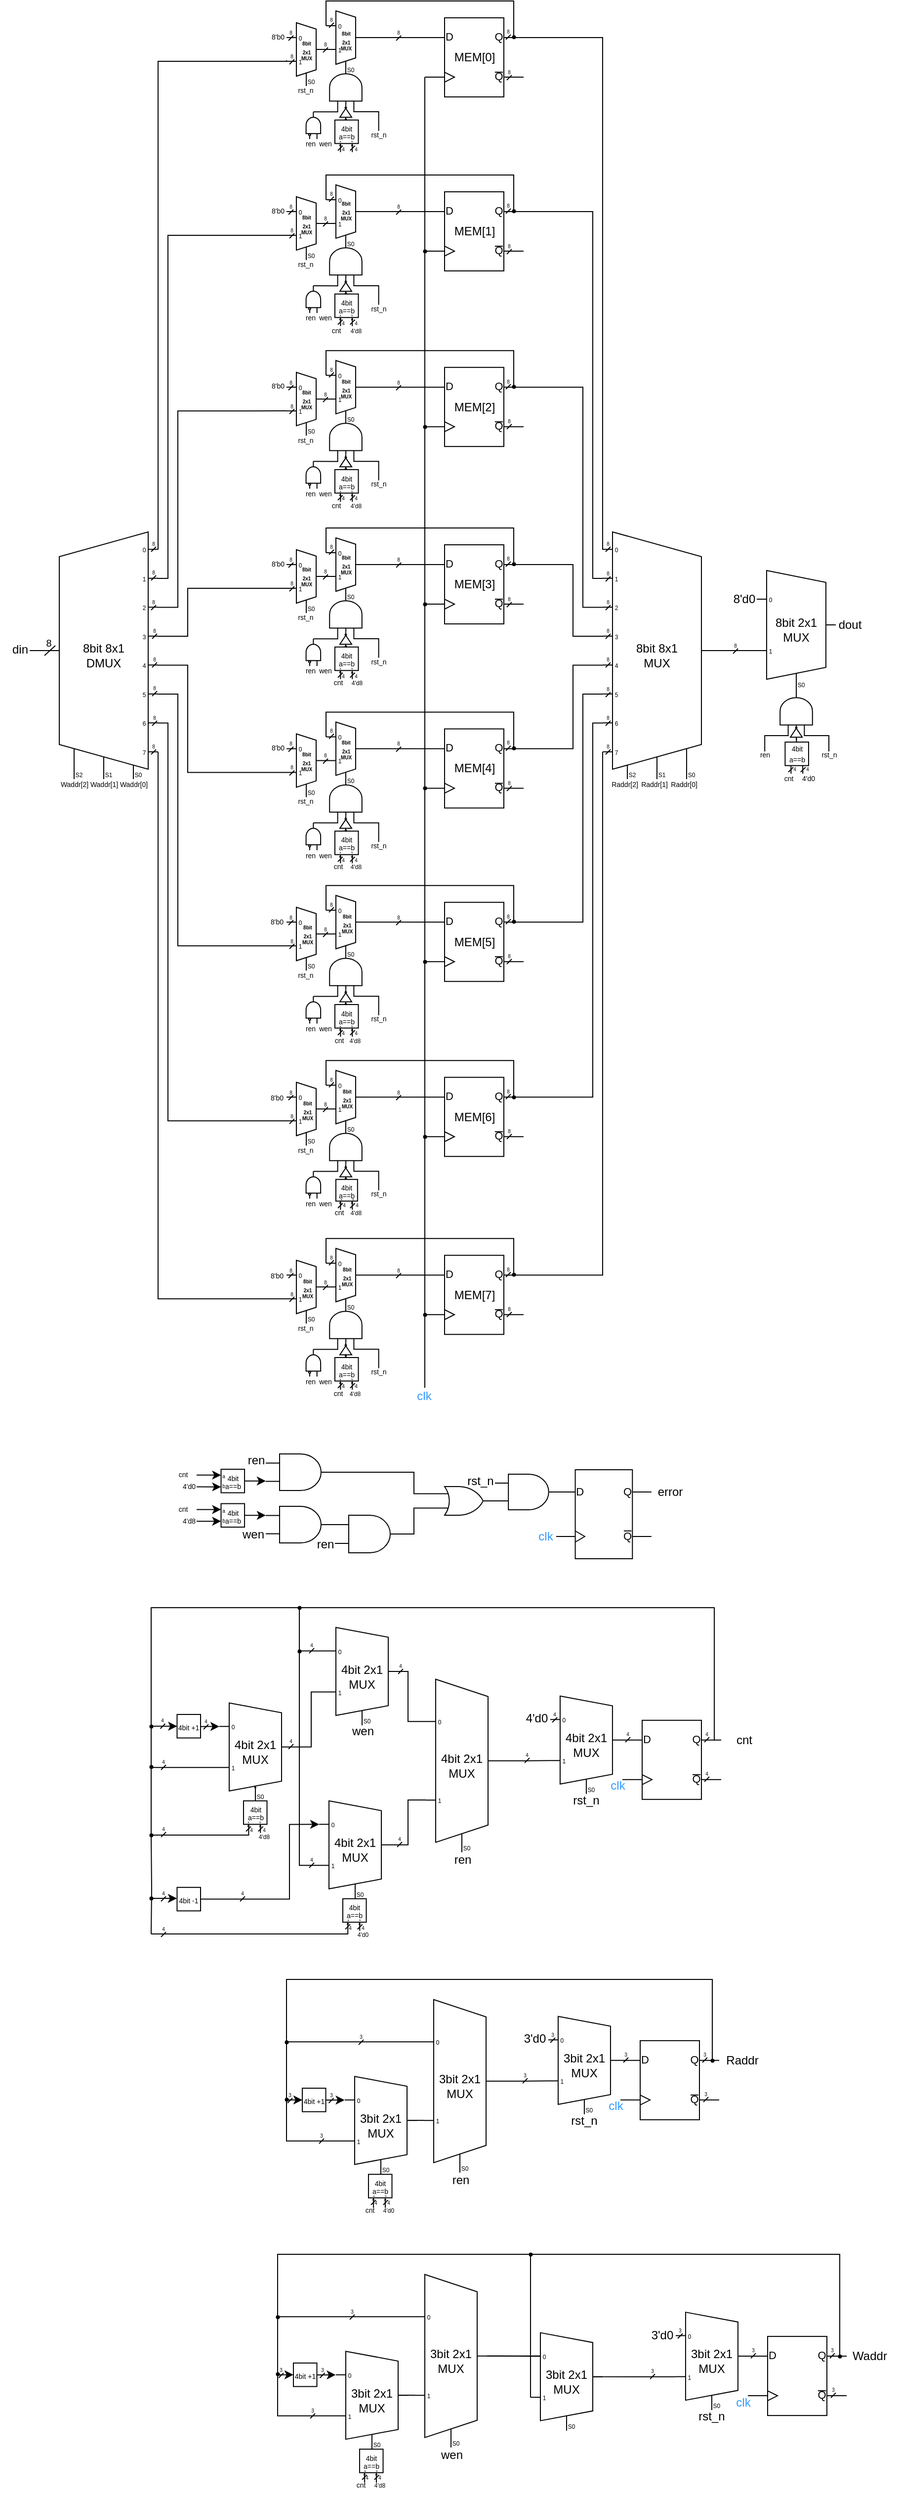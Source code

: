 <mxfile version="24.7.8">
  <diagram name="Page-1" id="BLDxsmB4U7tkwYKSRysB">
    <mxGraphModel dx="1793" dy="1105" grid="1" gridSize="10" guides="1" tooltips="1" connect="1" arrows="1" fold="1" page="1" pageScale="1" pageWidth="1169" pageHeight="827" math="0" shadow="0">
      <root>
        <mxCell id="0" />
        <mxCell id="1" parent="0" />
        <mxCell id="WqOxXuwFp3HOKWsbMBFt-672" value="" style="shape=waypoint;sketch=0;fillStyle=solid;size=6;pointerEvents=1;points=[];fillColor=none;resizable=0;rotatable=0;perimeter=centerPerimeter;snapToPoint=1;strokeWidth=0;" vertex="1" parent="1">
          <mxGeometry x="670" y="1317" width="20" height="20" as="geometry" />
        </mxCell>
        <mxCell id="WqOxXuwFp3HOKWsbMBFt-673" value="" style="shape=waypoint;sketch=0;fillStyle=solid;size=6;pointerEvents=1;points=[];fillColor=none;resizable=0;rotatable=0;perimeter=centerPerimeter;snapToPoint=1;strokeWidth=0;" vertex="1" parent="1">
          <mxGeometry x="670" y="1137.63" width="20" height="20" as="geometry" />
        </mxCell>
        <mxCell id="WqOxXuwFp3HOKWsbMBFt-770" value="" style="shape=waypoint;sketch=0;fillStyle=solid;size=6;pointerEvents=1;points=[];fillColor=none;resizable=0;rotatable=0;perimeter=centerPerimeter;snapToPoint=1;strokeWidth=0;" vertex="1" parent="1">
          <mxGeometry x="670" y="960" width="20" height="20" as="geometry" />
        </mxCell>
        <mxCell id="WqOxXuwFp3HOKWsbMBFt-1225" value="&lt;p style=&quot;line-height: 50%;&quot;&gt;&lt;font style=&quot;font-size: 7px;&quot;&gt;4bit&lt;br&gt;a==b&lt;/font&gt;&lt;/p&gt;" style="whiteSpace=wrap;html=1;aspect=fixed;" vertex="1" parent="1">
          <mxGeometry x="383.76" y="1523.998" width="23.77" height="23.77" as="geometry" />
        </mxCell>
        <mxCell id="WqOxXuwFp3HOKWsbMBFt-1142" value="&lt;p style=&quot;line-height: 50%;&quot;&gt;&lt;font style=&quot;font-size: 7px;&quot;&gt;4bit&lt;br&gt;a==b&lt;/font&gt;&lt;/p&gt;" style="whiteSpace=wrap;html=1;aspect=fixed;" vertex="1" parent="1">
          <mxGeometry x="406.5" y="1859.368" width="23.77" height="23.77" as="geometry" />
        </mxCell>
        <mxCell id="WqOxXuwFp3HOKWsbMBFt-1193" value="&lt;p style=&quot;line-height: 50%;&quot;&gt;&lt;font style=&quot;font-size: 7px;&quot;&gt;4bit&lt;br&gt;a==b&lt;/font&gt;&lt;/p&gt;" style="whiteSpace=wrap;html=1;aspect=fixed;" vertex="1" parent="1">
          <mxGeometry x="506.99" y="1958.368" width="23.77" height="23.77" as="geometry" />
        </mxCell>
        <mxCell id="WqOxXuwFp3HOKWsbMBFt-1198" value="&lt;font style=&quot;font-size: 5px;&quot;&gt;4&lt;/font&gt;" style="text;html=1;align=center;verticalAlign=middle;resizable=0;points=[];autosize=1;strokeColor=none;fillColor=none;" vertex="1" parent="1">
          <mxGeometry x="499.067" y="1970.672" width="30" height="30" as="geometry" />
        </mxCell>
        <mxCell id="WqOxXuwFp3HOKWsbMBFt-1199" value="&lt;font style=&quot;font-size: 6px;&quot;&gt;4&#39;d0&lt;/font&gt;" style="text;html=1;align=center;verticalAlign=middle;resizable=0;points=[];autosize=1;strokeColor=none;fillColor=none;" vertex="1" parent="1">
          <mxGeometry x="512.29" y="1978.41" width="30" height="30" as="geometry" />
        </mxCell>
        <mxCell id="WqOxXuwFp3HOKWsbMBFt-1200" value="&lt;font style=&quot;font-size: 5px;&quot;&gt;4&lt;/font&gt;" style="text;html=1;align=center;verticalAlign=middle;resizable=0;points=[];autosize=1;strokeColor=none;fillColor=none;" vertex="1" parent="1">
          <mxGeometry x="512.464" y="1970.672" width="30" height="30" as="geometry" />
        </mxCell>
        <mxCell id="WqOxXuwFp3HOKWsbMBFt-1201" value="&lt;font style=&quot;font-size: 3px;&quot;&gt;a&lt;/font&gt;" style="text;html=1;align=center;verticalAlign=middle;resizable=0;points=[];autosize=1;strokeColor=none;fillColor=none;" vertex="1" parent="1">
          <mxGeometry x="496.53" y="1962.27" width="30" height="30" as="geometry" />
        </mxCell>
        <mxCell id="WqOxXuwFp3HOKWsbMBFt-1202" value="&lt;font style=&quot;font-size: 3px;&quot;&gt;b&lt;/font&gt;" style="text;html=1;align=center;verticalAlign=middle;resizable=0;points=[];autosize=1;strokeColor=none;fillColor=none;fillOpacity=100;arcSize=1;" vertex="1" parent="1">
          <mxGeometry x="508.53" y="1962.27" width="30" height="30" as="geometry" />
        </mxCell>
        <mxCell id="WqOxXuwFp3HOKWsbMBFt-1147" value="&lt;font style=&quot;font-size: 5px;&quot;&gt;4&lt;/font&gt;" style="text;html=1;align=center;verticalAlign=middle;resizable=0;points=[];autosize=1;strokeColor=none;fillColor=none;" vertex="1" parent="1">
          <mxGeometry x="398.577" y="1871.672" width="30" height="30" as="geometry" />
        </mxCell>
        <mxCell id="WqOxXuwFp3HOKWsbMBFt-1148" value="&lt;font style=&quot;font-size: 6px;&quot;&gt;4&#39;d8&lt;/font&gt;" style="text;html=1;align=center;verticalAlign=middle;resizable=0;points=[];autosize=1;strokeColor=none;fillColor=none;" vertex="1" parent="1">
          <mxGeometry x="411.8" y="1879.41" width="30" height="30" as="geometry" />
        </mxCell>
        <mxCell id="WqOxXuwFp3HOKWsbMBFt-1149" value="&lt;font style=&quot;font-size: 5px;&quot;&gt;4&lt;/font&gt;" style="text;html=1;align=center;verticalAlign=middle;resizable=0;points=[];autosize=1;strokeColor=none;fillColor=none;" vertex="1" parent="1">
          <mxGeometry x="411.974" y="1871.672" width="30" height="30" as="geometry" />
        </mxCell>
        <mxCell id="WqOxXuwFp3HOKWsbMBFt-1150" value="&lt;font style=&quot;font-size: 3px;&quot;&gt;a&lt;/font&gt;" style="text;html=1;align=center;verticalAlign=middle;resizable=0;points=[];autosize=1;strokeColor=none;fillColor=none;" vertex="1" parent="1">
          <mxGeometry x="396.04" y="1863.27" width="30" height="30" as="geometry" />
        </mxCell>
        <mxCell id="WqOxXuwFp3HOKWsbMBFt-1151" value="&lt;font style=&quot;font-size: 3px;&quot;&gt;b&lt;/font&gt;" style="text;html=1;align=center;verticalAlign=middle;resizable=0;points=[];autosize=1;strokeColor=none;fillColor=none;fillOpacity=100;arcSize=1;" vertex="1" parent="1">
          <mxGeometry x="408.04" y="1863.27" width="30" height="30" as="geometry" />
        </mxCell>
        <mxCell id="WqOxXuwFp3HOKWsbMBFt-593" value="" style="group" vertex="1" connectable="0" parent="1">
          <mxGeometry x="760" y="630" width="30" height="30" as="geometry" />
        </mxCell>
        <mxCell id="WqOxXuwFp3HOKWsbMBFt-594" value="&lt;font style=&quot;font-size: 5px;&quot;&gt;8&lt;/font&gt;" style="text;html=1;align=center;verticalAlign=middle;resizable=0;points=[];autosize=1;strokeColor=none;fillColor=none;" vertex="1" parent="WqOxXuwFp3HOKWsbMBFt-593">
          <mxGeometry width="30" height="30" as="geometry" />
        </mxCell>
        <mxCell id="WqOxXuwFp3HOKWsbMBFt-595" value="" style="endArrow=none;html=1;rounded=0;jumpSize=0;" edge="1" parent="WqOxXuwFp3HOKWsbMBFt-593">
          <mxGeometry width="50" height="50" relative="1" as="geometry">
            <mxPoint x="13" y="25" as="sourcePoint" />
            <mxPoint x="18" y="20" as="targetPoint" />
          </mxGeometry>
        </mxCell>
        <mxCell id="WqOxXuwFp3HOKWsbMBFt-651" value="" style="group" vertex="1" connectable="0" parent="1">
          <mxGeometry x="300" y="630" width="30" height="30" as="geometry" />
        </mxCell>
        <mxCell id="WqOxXuwFp3HOKWsbMBFt-652" value="&lt;font style=&quot;font-size: 5px;&quot;&gt;8&lt;/font&gt;" style="text;html=1;align=center;verticalAlign=middle;resizable=0;points=[];autosize=1;strokeColor=none;fillColor=none;" vertex="1" parent="WqOxXuwFp3HOKWsbMBFt-651">
          <mxGeometry width="30" height="30" as="geometry" />
        </mxCell>
        <mxCell id="WqOxXuwFp3HOKWsbMBFt-653" value="" style="endArrow=none;html=1;rounded=0;jumpSize=0;" edge="1" parent="WqOxXuwFp3HOKWsbMBFt-651">
          <mxGeometry width="50" height="50" relative="1" as="geometry">
            <mxPoint x="13" y="25" as="sourcePoint" />
            <mxPoint x="18" y="20" as="targetPoint" />
          </mxGeometry>
        </mxCell>
        <mxCell id="WqOxXuwFp3HOKWsbMBFt-657" value="" style="group" vertex="1" connectable="0" parent="1">
          <mxGeometry x="301" y="688" width="30" height="30" as="geometry" />
        </mxCell>
        <mxCell id="WqOxXuwFp3HOKWsbMBFt-658" value="&lt;font style=&quot;font-size: 5px;&quot;&gt;8&lt;/font&gt;" style="text;html=1;align=center;verticalAlign=middle;resizable=0;points=[];autosize=1;strokeColor=none;fillColor=none;" vertex="1" parent="WqOxXuwFp3HOKWsbMBFt-657">
          <mxGeometry width="30" height="30" as="geometry" />
        </mxCell>
        <mxCell id="WqOxXuwFp3HOKWsbMBFt-659" value="" style="endArrow=none;html=1;rounded=0;jumpSize=0;" edge="1" parent="WqOxXuwFp3HOKWsbMBFt-657">
          <mxGeometry width="50" height="50" relative="1" as="geometry">
            <mxPoint x="13" y="25" as="sourcePoint" />
            <mxPoint x="18" y="20" as="targetPoint" />
          </mxGeometry>
        </mxCell>
        <mxCell id="WqOxXuwFp3HOKWsbMBFt-605" value="" style="group" vertex="1" connectable="0" parent="1">
          <mxGeometry x="760" y="688" width="30" height="30" as="geometry" />
        </mxCell>
        <mxCell id="WqOxXuwFp3HOKWsbMBFt-606" value="&lt;font style=&quot;font-size: 5px;&quot;&gt;8&lt;/font&gt;" style="text;html=1;align=center;verticalAlign=middle;resizable=0;points=[];autosize=1;strokeColor=none;fillColor=none;" vertex="1" parent="WqOxXuwFp3HOKWsbMBFt-605">
          <mxGeometry width="30" height="30" as="geometry" />
        </mxCell>
        <mxCell id="WqOxXuwFp3HOKWsbMBFt-607" value="" style="endArrow=none;html=1;rounded=0;jumpSize=0;" edge="1" parent="WqOxXuwFp3HOKWsbMBFt-605">
          <mxGeometry width="50" height="50" relative="1" as="geometry">
            <mxPoint x="13" y="25" as="sourcePoint" />
            <mxPoint x="18" y="20" as="targetPoint" />
          </mxGeometry>
        </mxCell>
        <mxCell id="WqOxXuwFp3HOKWsbMBFt-822" value="" style="shape=waypoint;sketch=0;fillStyle=solid;size=6;pointerEvents=1;points=[];fillColor=none;resizable=0;rotatable=0;perimeter=centerPerimeter;snapToPoint=1;strokeWidth=0;" vertex="1" parent="1">
          <mxGeometry x="670" y="784.59" width="20" height="20" as="geometry" />
        </mxCell>
        <mxCell id="WqOxXuwFp3HOKWsbMBFt-707" value="&lt;p style=&quot;line-height: 50%;&quot;&gt;&lt;font style=&quot;font-size: 7px;&quot;&gt;4bit&lt;br&gt;a==b&lt;/font&gt;&lt;/p&gt;" style="whiteSpace=wrap;html=1;aspect=fixed;" vertex="1" parent="1">
          <mxGeometry x="498.969" y="1410.998" width="23.77" height="23.77" as="geometry" />
        </mxCell>
        <mxCell id="WqOxXuwFp3HOKWsbMBFt-511" value="&lt;font style=&quot;font-size: 7px;&quot;&gt;wen&lt;/font&gt;" style="text;html=1;align=center;verticalAlign=middle;resizable=0;points=[];autosize=1;strokeColor=none;fillColor=none;" vertex="1" parent="1">
          <mxGeometry x="468.917" y="1418.925" width="40" height="30" as="geometry" />
        </mxCell>
        <mxCell id="WqOxXuwFp3HOKWsbMBFt-518" value="&lt;font style=&quot;font-size: 7px;&quot;&gt;cnt&lt;/font&gt;" style="text;html=1;align=center;verticalAlign=middle;resizable=0;points=[];autosize=1;strokeColor=none;fillColor=none;" vertex="1" parent="1">
          <mxGeometry x="477.488" y="1431.04" width="50" height="30" as="geometry" />
        </mxCell>
        <mxCell id="WqOxXuwFp3HOKWsbMBFt-521" value="" style="endArrow=none;html=1;rounded=0;" edge="1" parent="1">
          <mxGeometry width="50" height="50" relative="1" as="geometry">
            <mxPoint x="501.975" y="1441.876" as="sourcePoint" />
            <mxPoint x="506.934" y="1436.958" as="targetPoint" />
          </mxGeometry>
        </mxCell>
        <mxCell id="WqOxXuwFp3HOKWsbMBFt-515" style="edgeStyle=orthogonalEdgeStyle;rounded=0;orthogonalLoop=1;jettySize=auto;html=1;exitX=0.25;exitY=1;exitDx=0;exitDy=0;endArrow=none;endFill=0;" edge="1" parent="1">
          <mxGeometry relative="1" as="geometry">
            <mxPoint x="504.684" y="1443.515" as="targetPoint" />
            <mxPoint x="504.612" y="1435.319" as="sourcePoint" />
          </mxGeometry>
        </mxCell>
        <mxCell id="WqOxXuwFp3HOKWsbMBFt-516" style="edgeStyle=orthogonalEdgeStyle;rounded=0;orthogonalLoop=1;jettySize=auto;html=1;exitX=0.75;exitY=1;exitDx=0;exitDy=0;endArrow=none;endFill=0;" edge="1" parent="1">
          <mxGeometry relative="1" as="geometry">
            <mxPoint x="516.628" y="1443.515" as="targetPoint" />
            <mxPoint x="516.497" y="1435.319" as="sourcePoint" />
          </mxGeometry>
        </mxCell>
        <mxCell id="WqOxXuwFp3HOKWsbMBFt-522" value="" style="endArrow=none;html=1;rounded=0;" edge="1" parent="1">
          <mxGeometry width="50" height="50" relative="1" as="geometry">
            <mxPoint x="514.372" y="1441.876" as="sourcePoint" />
            <mxPoint x="519.331" y="1436.958" as="targetPoint" />
          </mxGeometry>
        </mxCell>
        <mxCell id="WqOxXuwFp3HOKWsbMBFt-524" value="&lt;font style=&quot;font-size: 5px;&quot;&gt;4&lt;/font&gt;" style="text;html=1;align=center;verticalAlign=middle;resizable=0;points=[];autosize=1;strokeColor=none;fillColor=none;" vertex="1" parent="1">
          <mxGeometry x="491.537" y="1423.302" width="30" height="30" as="geometry" />
        </mxCell>
        <mxCell id="WqOxXuwFp3HOKWsbMBFt-548" value="" style="group" vertex="1" connectable="0" parent="1">
          <mxGeometry x="659" y="1304.63" width="30" height="30" as="geometry" />
        </mxCell>
        <mxCell id="WqOxXuwFp3HOKWsbMBFt-549" value="&lt;font style=&quot;font-size: 5px;&quot;&gt;8&lt;/font&gt;" style="text;html=1;align=center;verticalAlign=middle;resizable=0;points=[];autosize=1;strokeColor=none;fillColor=none;" vertex="1" parent="WqOxXuwFp3HOKWsbMBFt-548">
          <mxGeometry width="30" height="30" as="geometry" />
        </mxCell>
        <mxCell id="WqOxXuwFp3HOKWsbMBFt-550" value="" style="endArrow=none;html=1;rounded=0;jumpSize=0;" edge="1" parent="WqOxXuwFp3HOKWsbMBFt-548">
          <mxGeometry width="50" height="50" relative="1" as="geometry">
            <mxPoint x="13" y="25" as="sourcePoint" />
            <mxPoint x="18" y="20" as="targetPoint" />
          </mxGeometry>
        </mxCell>
        <mxCell id="WqOxXuwFp3HOKWsbMBFt-501" value="" style="group" vertex="1" connectable="0" parent="1">
          <mxGeometry x="659" y="1124.63" width="30" height="30" as="geometry" />
        </mxCell>
        <mxCell id="WqOxXuwFp3HOKWsbMBFt-502" value="&lt;font style=&quot;font-size: 5px;&quot;&gt;8&lt;/font&gt;" style="text;html=1;align=center;verticalAlign=middle;resizable=0;points=[];autosize=1;strokeColor=none;fillColor=none;" vertex="1" parent="WqOxXuwFp3HOKWsbMBFt-501">
          <mxGeometry width="30" height="30" as="geometry" />
        </mxCell>
        <mxCell id="WqOxXuwFp3HOKWsbMBFt-503" value="" style="endArrow=none;html=1;rounded=0;jumpSize=0;" edge="1" parent="WqOxXuwFp3HOKWsbMBFt-501">
          <mxGeometry width="50" height="50" relative="1" as="geometry">
            <mxPoint x="13" y="25" as="sourcePoint" />
            <mxPoint x="18" y="20" as="targetPoint" />
          </mxGeometry>
        </mxCell>
        <mxCell id="WqOxXuwFp3HOKWsbMBFt-488" value="" style="group" vertex="1" connectable="0" parent="1">
          <mxGeometry x="440" y="1149.63" width="30" height="30" as="geometry" />
        </mxCell>
        <mxCell id="WqOxXuwFp3HOKWsbMBFt-489" value="&lt;font style=&quot;font-size: 5px;&quot;&gt;8&lt;/font&gt;" style="text;html=1;align=center;verticalAlign=middle;resizable=0;points=[];autosize=1;strokeColor=none;fillColor=none;" vertex="1" parent="WqOxXuwFp3HOKWsbMBFt-488">
          <mxGeometry width="30" height="30" as="geometry" />
        </mxCell>
        <mxCell id="WqOxXuwFp3HOKWsbMBFt-490" value="" style="endArrow=none;html=1;rounded=0;jumpSize=0;" edge="1" parent="WqOxXuwFp3HOKWsbMBFt-488">
          <mxGeometry width="50" height="50" relative="1" as="geometry">
            <mxPoint x="13" y="25" as="sourcePoint" />
            <mxPoint x="18" y="20" as="targetPoint" />
          </mxGeometry>
        </mxCell>
        <mxCell id="WqOxXuwFp3HOKWsbMBFt-48" value="" style="endArrow=none;html=1;rounded=0;" edge="1" parent="1">
          <mxGeometry width="50" height="50" relative="1" as="geometry">
            <mxPoint x="205" y="701" as="sourcePoint" />
            <mxPoint x="216" y="691" as="targetPoint" />
          </mxGeometry>
        </mxCell>
        <mxCell id="WqOxXuwFp3HOKWsbMBFt-164" style="edgeStyle=orthogonalEdgeStyle;rounded=0;orthogonalLoop=1;jettySize=auto;html=1;exitX=0;exitY=0.48;exitDx=0;exitDy=0;exitPerimeter=0;endArrow=none;endFill=0;" edge="1" parent="1" source="WqOxXuwFp3HOKWsbMBFt-32">
          <mxGeometry relative="1" as="geometry">
            <mxPoint x="190" y="696" as="targetPoint" />
          </mxGeometry>
        </mxCell>
        <mxCell id="WqOxXuwFp3HOKWsbMBFt-567" style="edgeStyle=orthogonalEdgeStyle;rounded=0;orthogonalLoop=1;jettySize=auto;html=1;exitX=1;exitY=0.059;exitDx=0;exitDy=3;exitPerimeter=0;endArrow=none;endFill=0;" edge="1" parent="1" source="WqOxXuwFp3HOKWsbMBFt-32">
          <mxGeometry relative="1" as="geometry">
            <mxPoint x="450" y="99" as="targetPoint" />
            <Array as="points">
              <mxPoint x="320" y="100" />
            </Array>
          </mxGeometry>
        </mxCell>
        <mxCell id="WqOxXuwFp3HOKWsbMBFt-568" style="edgeStyle=orthogonalEdgeStyle;rounded=0;orthogonalLoop=1;jettySize=auto;html=1;exitX=1;exitY=0.176;exitDx=0;exitDy=3;exitPerimeter=0;endArrow=none;endFill=0;" edge="1" parent="1" source="WqOxXuwFp3HOKWsbMBFt-32">
          <mxGeometry relative="1" as="geometry">
            <mxPoint x="450" y="276" as="targetPoint" />
            <Array as="points">
              <mxPoint x="330" y="623" />
              <mxPoint x="330" y="276" />
            </Array>
          </mxGeometry>
        </mxCell>
        <mxCell id="WqOxXuwFp3HOKWsbMBFt-570" style="edgeStyle=orthogonalEdgeStyle;rounded=0;orthogonalLoop=1;jettySize=auto;html=1;exitX=1;exitY=0.41;exitDx=0;exitDy=3;exitPerimeter=0;endArrow=none;endFill=0;entryX=0.333;entryY=0.733;entryDx=0;entryDy=0;entryPerimeter=0;" edge="1" parent="1" source="WqOxXuwFp3HOKWsbMBFt-32">
          <mxGeometry relative="1" as="geometry">
            <mxPoint x="449.99" y="632.99" as="targetPoint" />
            <Array as="points">
              <mxPoint x="350" y="681" />
              <mxPoint x="350" y="633" />
            </Array>
          </mxGeometry>
        </mxCell>
        <mxCell id="WqOxXuwFp3HOKWsbMBFt-32" value="8bit 8x1&lt;br&gt;DMUX" style="shadow=0;dashed=0;align=center;html=1;strokeWidth=1;shape=mxgraph.electrical.abstract.mux2;operation=demux;whiteSpace=wrap;selectorPins=3;" vertex="1" parent="1">
          <mxGeometry x="210" y="576" width="110" height="250" as="geometry" />
        </mxCell>
        <mxCell id="WqOxXuwFp3HOKWsbMBFt-165" value="&lt;font style=&quot;font-size: 10px;&quot;&gt;8&lt;/font&gt;" style="text;html=1;align=center;verticalAlign=middle;resizable=0;points=[];autosize=1;strokeColor=none;fillColor=none;" vertex="1" parent="1">
          <mxGeometry x="194" y="673" width="30" height="30" as="geometry" />
        </mxCell>
        <mxCell id="WqOxXuwFp3HOKWsbMBFt-166" value="din" style="text;html=1;align=center;verticalAlign=middle;resizable=0;points=[];autosize=1;strokeColor=none;fillColor=none;" vertex="1" parent="1">
          <mxGeometry x="160" y="680" width="40" height="30" as="geometry" />
        </mxCell>
        <mxCell id="WqOxXuwFp3HOKWsbMBFt-424" value="&lt;font style=&quot;font-size: 7px;&quot;&gt;cnt&lt;/font&gt;" style="text;html=1;align=center;verticalAlign=middle;resizable=0;points=[];autosize=1;strokeColor=none;fillColor=none;" vertex="1" parent="1">
          <mxGeometry x="478.488" y="1074.04" width="50" height="30" as="geometry" />
        </mxCell>
        <mxCell id="WqOxXuwFp3HOKWsbMBFt-425" value="&lt;font style=&quot;font-size: 6px;&quot;&gt;4&#39;d8&lt;/font&gt;" style="text;html=1;align=center;verticalAlign=middle;resizable=0;points=[];autosize=1;strokeColor=none;fillColor=none;" vertex="1" parent="1">
          <mxGeometry x="503.76" y="1074.04" width="30" height="30" as="geometry" />
        </mxCell>
        <mxCell id="WqOxXuwFp3HOKWsbMBFt-459" value="" style="verticalLabelPosition=bottom;shadow=0;dashed=0;align=center;html=1;verticalAlign=top;shape=mxgraph.electrical.logic_gates.d_type_flip-flop;" vertex="1" parent="1">
          <mxGeometry x="590" y="1127.63" width="100" height="80" as="geometry" />
        </mxCell>
        <mxCell id="WqOxXuwFp3HOKWsbMBFt-460" value="MEM[6]" style="text;html=1;align=center;verticalAlign=middle;resizable=0;points=[];autosize=1;strokeColor=none;fillColor=none;" vertex="1" parent="1">
          <mxGeometry x="610" y="1152.63" width="60" height="30" as="geometry" />
        </mxCell>
        <mxCell id="WqOxXuwFp3HOKWsbMBFt-461" value="" style="shadow=0;dashed=0;align=center;html=1;strokeWidth=1;shape=mxgraph.electrical.abstract.mux2;whiteSpace=wrap;" vertex="1" parent="1">
          <mxGeometry x="490" y="1120.63" width="40" height="64" as="geometry" />
        </mxCell>
        <mxCell id="WqOxXuwFp3HOKWsbMBFt-462" style="edgeStyle=orthogonalEdgeStyle;rounded=0;orthogonalLoop=1;jettySize=auto;html=1;exitX=1;exitY=0.5;exitDx=0;exitDy=-5;exitPerimeter=0;entryX=0;entryY=0.25;entryDx=0;entryDy=0;entryPerimeter=0;endArrow=none;endFill=0;" edge="1" parent="1" source="WqOxXuwFp3HOKWsbMBFt-461" target="WqOxXuwFp3HOKWsbMBFt-459">
          <mxGeometry relative="1" as="geometry" />
        </mxCell>
        <mxCell id="WqOxXuwFp3HOKWsbMBFt-463" value="&lt;font style=&quot;font-size: 7px;&quot;&gt;ren&lt;/font&gt;" style="text;html=1;align=center;verticalAlign=middle;resizable=0;points=[];autosize=1;strokeColor=none;fillColor=none;" vertex="1" parent="1">
          <mxGeometry x="459" y="1238.925" width="30" height="30" as="geometry" />
        </mxCell>
        <mxCell id="WqOxXuwFp3HOKWsbMBFt-464" value="&lt;font style=&quot;font-size: 7px;&quot;&gt;wen&lt;/font&gt;" style="text;html=1;align=center;verticalAlign=middle;resizable=0;points=[];autosize=1;strokeColor=none;fillColor=none;" vertex="1" parent="1">
          <mxGeometry x="468.917" y="1238.925" width="40" height="30" as="geometry" />
        </mxCell>
        <mxCell id="WqOxXuwFp3HOKWsbMBFt-465" value="" style="group" vertex="1" connectable="0" parent="1">
          <mxGeometry x="468.917" y="1224.171" width="16.529" height="24.59" as="geometry" />
        </mxCell>
        <mxCell id="WqOxXuwFp3HOKWsbMBFt-466" value="" style="verticalLabelPosition=bottom;shadow=0;dashed=0;align=center;html=1;verticalAlign=top;shape=mxgraph.electrical.logic_gates.logic_gate;operation=and;rotation=-90;" vertex="1" parent="WqOxXuwFp3HOKWsbMBFt-465">
          <mxGeometry x="-5.51" y="4.918" width="27.548" height="14.754" as="geometry" />
        </mxCell>
        <mxCell id="WqOxXuwFp3HOKWsbMBFt-467" value="" style="verticalLabelPosition=bottom;shadow=0;dashed=0;align=center;html=1;verticalAlign=top;shape=mxgraph.electrical.logic_gates.inverting_contact;" vertex="1" parent="WqOxXuwFp3HOKWsbMBFt-465">
          <mxGeometry x="3.306" y="20.492" width="2.479" height="2.459" as="geometry" />
        </mxCell>
        <mxCell id="WqOxXuwFp3HOKWsbMBFt-468" style="edgeStyle=orthogonalEdgeStyle;rounded=0;orthogonalLoop=1;jettySize=auto;html=1;exitX=0.25;exitY=1;exitDx=0;exitDy=0;endArrow=none;endFill=0;" edge="1" parent="1">
          <mxGeometry relative="1" as="geometry">
            <mxPoint x="504.684" y="1261.515" as="targetPoint" />
            <mxPoint x="504.612" y="1253.319" as="sourcePoint" />
          </mxGeometry>
        </mxCell>
        <mxCell id="WqOxXuwFp3HOKWsbMBFt-469" style="edgeStyle=orthogonalEdgeStyle;rounded=0;orthogonalLoop=1;jettySize=auto;html=1;exitX=0.75;exitY=1;exitDx=0;exitDy=0;endArrow=none;endFill=0;" edge="1" parent="1">
          <mxGeometry relative="1" as="geometry">
            <mxPoint x="516.628" y="1261.515" as="targetPoint" />
            <mxPoint x="516.497" y="1253.319" as="sourcePoint" />
          </mxGeometry>
        </mxCell>
        <mxCell id="WqOxXuwFp3HOKWsbMBFt-471" value="&lt;font style=&quot;font-size: 7px;&quot;&gt;cnt&lt;/font&gt;" style="text;html=1;align=center;verticalAlign=middle;resizable=0;points=[];autosize=1;strokeColor=none;fillColor=none;" vertex="1" parent="1">
          <mxGeometry x="478.488" y="1248.04" width="50" height="30" as="geometry" />
        </mxCell>
        <mxCell id="WqOxXuwFp3HOKWsbMBFt-472" value="&lt;font style=&quot;font-size: 6px;&quot;&gt;4&#39;d8&lt;/font&gt;" style="text;html=1;align=center;verticalAlign=middle;resizable=0;points=[];autosize=1;strokeColor=none;fillColor=none;" vertex="1" parent="1">
          <mxGeometry x="504.76" y="1248.04" width="30" height="30" as="geometry" />
        </mxCell>
        <mxCell id="WqOxXuwFp3HOKWsbMBFt-473" value="" style="endArrow=none;html=1;rounded=0;entryX=0.229;entryY=0.504;entryDx=0;entryDy=0;entryPerimeter=0;" edge="1" parent="1" source="WqOxXuwFp3HOKWsbMBFt-505" target="WqOxXuwFp3HOKWsbMBFt-480">
          <mxGeometry width="50" height="50" relative="1" as="geometry">
            <mxPoint x="510.24" y="1231.548" as="sourcePoint" />
            <mxPoint x="510.24" y="1214.335" as="targetPoint" />
          </mxGeometry>
        </mxCell>
        <mxCell id="WqOxXuwFp3HOKWsbMBFt-474" value="" style="endArrow=none;html=1;rounded=0;" edge="1" parent="1">
          <mxGeometry width="50" height="50" relative="1" as="geometry">
            <mxPoint x="501.975" y="1259.876" as="sourcePoint" />
            <mxPoint x="506.934" y="1254.958" as="targetPoint" />
          </mxGeometry>
        </mxCell>
        <mxCell id="WqOxXuwFp3HOKWsbMBFt-475" value="" style="endArrow=none;html=1;rounded=0;" edge="1" parent="1">
          <mxGeometry width="50" height="50" relative="1" as="geometry">
            <mxPoint x="514.372" y="1259.876" as="sourcePoint" />
            <mxPoint x="519.331" y="1254.958" as="targetPoint" />
          </mxGeometry>
        </mxCell>
        <mxCell id="WqOxXuwFp3HOKWsbMBFt-476" value="&lt;font style=&quot;font-size: 5px;&quot;&gt;4&lt;/font&gt;" style="text;html=1;align=center;verticalAlign=middle;resizable=0;points=[];autosize=1;strokeColor=none;fillColor=none;" vertex="1" parent="1">
          <mxGeometry x="505.934" y="1240.302" width="30" height="30" as="geometry" />
        </mxCell>
        <mxCell id="WqOxXuwFp3HOKWsbMBFt-477" value="&lt;font style=&quot;font-size: 5px;&quot;&gt;4&lt;/font&gt;" style="text;html=1;align=center;verticalAlign=middle;resizable=0;points=[];autosize=1;strokeColor=none;fillColor=none;" vertex="1" parent="1">
          <mxGeometry x="492.537" y="1240.302" width="30" height="30" as="geometry" />
        </mxCell>
        <mxCell id="WqOxXuwFp3HOKWsbMBFt-478" value="" style="endArrow=none;html=1;rounded=0;edgeStyle=orthogonalEdgeStyle;entryX=0;entryY=0.75;entryDx=0;entryDy=0;entryPerimeter=0;" edge="1" parent="1" target="WqOxXuwFp3HOKWsbMBFt-480">
          <mxGeometry width="50" height="50" relative="1" as="geometry">
            <mxPoint x="543.298" y="1241.925" as="sourcePoint" />
            <mxPoint x="543.298" y="1225.532" as="targetPoint" />
            <Array as="points">
              <mxPoint x="543" y="1222.63" />
              <mxPoint x="518" y="1222.63" />
            </Array>
          </mxGeometry>
        </mxCell>
        <mxCell id="WqOxXuwFp3HOKWsbMBFt-479" value="&lt;font style=&quot;font-size: 7px;&quot;&gt;rst_n&lt;/font&gt;" style="text;html=1;align=center;verticalAlign=middle;resizable=0;points=[];autosize=1;strokeColor=none;fillColor=none;" vertex="1" parent="1">
          <mxGeometry x="522.942" y="1229.269" width="40" height="30" as="geometry" />
        </mxCell>
        <mxCell id="WqOxXuwFp3HOKWsbMBFt-480" value="" style="verticalLabelPosition=bottom;shadow=0;dashed=0;align=center;html=1;verticalAlign=top;shape=mxgraph.electrical.logic_gates.logic_gate;operation=and;rotation=-90;" vertex="1" parent="1">
          <mxGeometry x="487" y="1181.63" width="46" height="32.787" as="geometry" />
        </mxCell>
        <mxCell id="WqOxXuwFp3HOKWsbMBFt-481" style="edgeStyle=orthogonalEdgeStyle;rounded=0;orthogonalLoop=1;jettySize=auto;html=1;exitX=1;exitY=0.5;exitDx=0;exitDy=0;exitPerimeter=0;entryX=0;entryY=0.25;entryDx=0;entryDy=0;entryPerimeter=0;endArrow=none;endFill=0;" edge="1" parent="1" source="WqOxXuwFp3HOKWsbMBFt-466" target="WqOxXuwFp3HOKWsbMBFt-480">
          <mxGeometry relative="1" as="geometry" />
        </mxCell>
        <mxCell id="WqOxXuwFp3HOKWsbMBFt-574" style="edgeStyle=orthogonalEdgeStyle;rounded=0;orthogonalLoop=1;jettySize=auto;html=1;exitX=0;exitY=0.562;exitDx=0;exitDy=3;exitPerimeter=0;entryX=1;entryY=0.761;entryDx=0;entryDy=3;entryPerimeter=0;endArrow=none;endFill=0;" edge="1" parent="1" source="WqOxXuwFp3HOKWsbMBFt-482" target="WqOxXuwFp3HOKWsbMBFt-32">
          <mxGeometry relative="1" as="geometry">
            <mxPoint x="340" y="990" as="targetPoint" />
            <Array as="points">
              <mxPoint x="330" y="1172" />
              <mxPoint x="330" y="769" />
            </Array>
          </mxGeometry>
        </mxCell>
        <mxCell id="WqOxXuwFp3HOKWsbMBFt-482" value="" style="shadow=0;dashed=0;align=center;html=1;strokeWidth=1;shape=mxgraph.electrical.abstract.mux2;whiteSpace=wrap;" vertex="1" parent="1">
          <mxGeometry x="450" y="1132.63" width="40" height="64" as="geometry" />
        </mxCell>
        <mxCell id="WqOxXuwFp3HOKWsbMBFt-483" value="&lt;font style=&quot;font-size: 7px;&quot;&gt;rst_n&lt;/font&gt;" style="text;html=1;align=center;verticalAlign=middle;resizable=0;points=[];autosize=1;strokeColor=none;fillColor=none;" vertex="1" parent="1">
          <mxGeometry x="449" y="1184.63" width="40" height="30" as="geometry" />
        </mxCell>
        <mxCell id="WqOxXuwFp3HOKWsbMBFt-484" value="&lt;font style=&quot;font-size: 7px;&quot;&gt;8&#39;b0&lt;/font&gt;" style="text;html=1;align=center;verticalAlign=middle;resizable=0;points=[];autosize=1;strokeColor=none;fillColor=none;" vertex="1" parent="1">
          <mxGeometry x="420" y="1131.63" width="40" height="30" as="geometry" />
        </mxCell>
        <mxCell id="WqOxXuwFp3HOKWsbMBFt-485" value="" style="group" vertex="1" connectable="0" parent="1">
          <mxGeometry x="439" y="1125.63" width="30" height="30" as="geometry" />
        </mxCell>
        <mxCell id="WqOxXuwFp3HOKWsbMBFt-486" value="&lt;font style=&quot;font-size: 5px;&quot;&gt;8&lt;/font&gt;" style="text;html=1;align=center;verticalAlign=middle;resizable=0;points=[];autosize=1;strokeColor=none;fillColor=none;" vertex="1" parent="WqOxXuwFp3HOKWsbMBFt-485">
          <mxGeometry width="30" height="30" as="geometry" />
        </mxCell>
        <mxCell id="WqOxXuwFp3HOKWsbMBFt-487" value="" style="endArrow=none;html=1;rounded=0;jumpSize=0;" edge="1" parent="WqOxXuwFp3HOKWsbMBFt-485">
          <mxGeometry width="50" height="50" relative="1" as="geometry">
            <mxPoint x="13" y="25" as="sourcePoint" />
            <mxPoint x="18" y="20" as="targetPoint" />
          </mxGeometry>
        </mxCell>
        <mxCell id="WqOxXuwFp3HOKWsbMBFt-491" value="" style="group" vertex="1" connectable="0" parent="1">
          <mxGeometry x="474" y="1137.63" width="30" height="30" as="geometry" />
        </mxCell>
        <mxCell id="WqOxXuwFp3HOKWsbMBFt-492" value="&lt;font style=&quot;font-size: 5px;&quot;&gt;8&lt;/font&gt;" style="text;html=1;align=center;verticalAlign=middle;resizable=0;points=[];autosize=1;strokeColor=none;fillColor=none;" vertex="1" parent="WqOxXuwFp3HOKWsbMBFt-491">
          <mxGeometry width="30" height="30" as="geometry" />
        </mxCell>
        <mxCell id="WqOxXuwFp3HOKWsbMBFt-493" value="" style="endArrow=none;html=1;rounded=0;jumpSize=0;" edge="1" parent="WqOxXuwFp3HOKWsbMBFt-491">
          <mxGeometry width="50" height="50" relative="1" as="geometry">
            <mxPoint x="13" y="25" as="sourcePoint" />
            <mxPoint x="18" y="20" as="targetPoint" />
          </mxGeometry>
        </mxCell>
        <mxCell id="WqOxXuwFp3HOKWsbMBFt-494" value="" style="group" vertex="1" connectable="0" parent="1">
          <mxGeometry x="480" y="1112.63" width="30" height="30" as="geometry" />
        </mxCell>
        <mxCell id="WqOxXuwFp3HOKWsbMBFt-495" value="&lt;font style=&quot;font-size: 5px;&quot;&gt;8&lt;/font&gt;" style="text;html=1;align=center;verticalAlign=middle;resizable=0;points=[];autosize=1;strokeColor=none;fillColor=none;" vertex="1" parent="WqOxXuwFp3HOKWsbMBFt-494">
          <mxGeometry width="30" height="30" as="geometry" />
        </mxCell>
        <mxCell id="WqOxXuwFp3HOKWsbMBFt-496" value="" style="endArrow=none;html=1;rounded=0;jumpSize=0;" edge="1" parent="WqOxXuwFp3HOKWsbMBFt-494">
          <mxGeometry width="50" height="50" relative="1" as="geometry">
            <mxPoint x="13" y="25" as="sourcePoint" />
            <mxPoint x="18" y="20" as="targetPoint" />
          </mxGeometry>
        </mxCell>
        <mxCell id="WqOxXuwFp3HOKWsbMBFt-497" value="" style="group" vertex="1" connectable="0" parent="1">
          <mxGeometry x="548" y="1125.63" width="30" height="30" as="geometry" />
        </mxCell>
        <mxCell id="WqOxXuwFp3HOKWsbMBFt-498" value="&lt;font style=&quot;font-size: 5px;&quot;&gt;8&lt;/font&gt;" style="text;html=1;align=center;verticalAlign=middle;resizable=0;points=[];autosize=1;strokeColor=none;fillColor=none;" vertex="1" parent="WqOxXuwFp3HOKWsbMBFt-497">
          <mxGeometry width="30" height="30" as="geometry" />
        </mxCell>
        <mxCell id="WqOxXuwFp3HOKWsbMBFt-499" value="" style="endArrow=none;html=1;rounded=0;jumpSize=0;" edge="1" parent="WqOxXuwFp3HOKWsbMBFt-497">
          <mxGeometry width="50" height="50" relative="1" as="geometry">
            <mxPoint x="13" y="25" as="sourcePoint" />
            <mxPoint x="18" y="20" as="targetPoint" />
          </mxGeometry>
        </mxCell>
        <mxCell id="WqOxXuwFp3HOKWsbMBFt-500" value="" style="endArrow=none;html=1;rounded=0;edgeStyle=orthogonalEdgeStyle;" edge="1" parent="1">
          <mxGeometry width="50" height="50" relative="1" as="geometry">
            <mxPoint x="680" y="1147.63" as="sourcePoint" />
            <mxPoint x="490" y="1135.63" as="targetPoint" />
            <Array as="points">
              <mxPoint x="680" y="1110.63" />
              <mxPoint x="490" y="1110.63" />
            </Array>
          </mxGeometry>
        </mxCell>
        <mxCell id="WqOxXuwFp3HOKWsbMBFt-504" value="" style="endArrow=none;html=1;rounded=0;entryX=0.229;entryY=0.504;entryDx=0;entryDy=0;entryPerimeter=0;" edge="1" parent="1" target="WqOxXuwFp3HOKWsbMBFt-505">
          <mxGeometry width="50" height="50" relative="1" as="geometry">
            <mxPoint x="510.24" y="1231.548" as="sourcePoint" />
            <mxPoint x="510" y="1210.63" as="targetPoint" />
          </mxGeometry>
        </mxCell>
        <mxCell id="WqOxXuwFp3HOKWsbMBFt-505" value="" style="verticalLabelPosition=bottom;shadow=0;dashed=0;align=center;html=1;verticalAlign=top;shape=mxgraph.electrical.logic_gates.inverter_2;rotation=-90;" vertex="1" parent="1">
          <mxGeometry x="502.5" y="1217.27" width="15" height="12" as="geometry" />
        </mxCell>
        <mxCell id="WqOxXuwFp3HOKWsbMBFt-506" value="" style="verticalLabelPosition=bottom;shadow=0;dashed=0;align=center;html=1;verticalAlign=top;shape=mxgraph.electrical.logic_gates.d_type_flip-flop;" vertex="1" parent="1">
          <mxGeometry x="590" y="1307.63" width="100" height="80" as="geometry" />
        </mxCell>
        <mxCell id="WqOxXuwFp3HOKWsbMBFt-507" value="MEM[7]" style="text;html=1;align=center;verticalAlign=middle;resizable=0;points=[];autosize=1;strokeColor=none;fillColor=none;" vertex="1" parent="1">
          <mxGeometry x="610" y="1332.63" width="60" height="30" as="geometry" />
        </mxCell>
        <mxCell id="WqOxXuwFp3HOKWsbMBFt-508" value="" style="shadow=0;dashed=0;align=center;html=1;strokeWidth=1;shape=mxgraph.electrical.abstract.mux2;whiteSpace=wrap;" vertex="1" parent="1">
          <mxGeometry x="490" y="1300.63" width="40" height="64" as="geometry" />
        </mxCell>
        <mxCell id="WqOxXuwFp3HOKWsbMBFt-509" style="edgeStyle=orthogonalEdgeStyle;rounded=0;orthogonalLoop=1;jettySize=auto;html=1;exitX=1;exitY=0.5;exitDx=0;exitDy=-5;exitPerimeter=0;entryX=0;entryY=0.25;entryDx=0;entryDy=0;entryPerimeter=0;endArrow=none;endFill=0;" edge="1" parent="1" source="WqOxXuwFp3HOKWsbMBFt-508" target="WqOxXuwFp3HOKWsbMBFt-506">
          <mxGeometry relative="1" as="geometry" />
        </mxCell>
        <mxCell id="WqOxXuwFp3HOKWsbMBFt-510" value="&lt;font style=&quot;font-size: 7px;&quot;&gt;ren&lt;/font&gt;" style="text;html=1;align=center;verticalAlign=middle;resizable=0;points=[];autosize=1;strokeColor=none;fillColor=none;" vertex="1" parent="1">
          <mxGeometry x="459" y="1418.925" width="30" height="30" as="geometry" />
        </mxCell>
        <mxCell id="WqOxXuwFp3HOKWsbMBFt-512" value="" style="group" vertex="1" connectable="0" parent="1">
          <mxGeometry x="468.917" y="1404.171" width="16.529" height="24.59" as="geometry" />
        </mxCell>
        <mxCell id="WqOxXuwFp3HOKWsbMBFt-513" value="" style="verticalLabelPosition=bottom;shadow=0;dashed=0;align=center;html=1;verticalAlign=top;shape=mxgraph.electrical.logic_gates.logic_gate;operation=and;rotation=-90;" vertex="1" parent="WqOxXuwFp3HOKWsbMBFt-512">
          <mxGeometry x="-5.51" y="4.918" width="27.548" height="14.754" as="geometry" />
        </mxCell>
        <mxCell id="WqOxXuwFp3HOKWsbMBFt-514" value="" style="verticalLabelPosition=bottom;shadow=0;dashed=0;align=center;html=1;verticalAlign=top;shape=mxgraph.electrical.logic_gates.inverting_contact;" vertex="1" parent="WqOxXuwFp3HOKWsbMBFt-512">
          <mxGeometry x="3.306" y="20.492" width="2.479" height="2.459" as="geometry" />
        </mxCell>
        <mxCell id="WqOxXuwFp3HOKWsbMBFt-519" value="&lt;font style=&quot;font-size: 6px;&quot;&gt;4&#39;d8&lt;/font&gt;" style="text;html=1;align=center;verticalAlign=middle;resizable=0;points=[];autosize=1;strokeColor=none;fillColor=none;" vertex="1" parent="1">
          <mxGeometry x="503.76" y="1431.04" width="30" height="30" as="geometry" />
        </mxCell>
        <mxCell id="WqOxXuwFp3HOKWsbMBFt-520" value="" style="endArrow=none;html=1;rounded=0;entryX=0.229;entryY=0.504;entryDx=0;entryDy=0;entryPerimeter=0;" edge="1" parent="1" source="WqOxXuwFp3HOKWsbMBFt-552" target="WqOxXuwFp3HOKWsbMBFt-527">
          <mxGeometry width="50" height="50" relative="1" as="geometry">
            <mxPoint x="510.24" y="1411.548" as="sourcePoint" />
            <mxPoint x="510.24" y="1394.335" as="targetPoint" />
          </mxGeometry>
        </mxCell>
        <mxCell id="WqOxXuwFp3HOKWsbMBFt-523" value="&lt;font style=&quot;font-size: 5px;&quot;&gt;4&lt;/font&gt;" style="text;html=1;align=center;verticalAlign=middle;resizable=0;points=[];autosize=1;strokeColor=none;fillColor=none;" vertex="1" parent="1">
          <mxGeometry x="504.934" y="1423.302" width="30" height="30" as="geometry" />
        </mxCell>
        <mxCell id="WqOxXuwFp3HOKWsbMBFt-525" value="" style="endArrow=none;html=1;rounded=0;edgeStyle=orthogonalEdgeStyle;entryX=0;entryY=0.75;entryDx=0;entryDy=0;entryPerimeter=0;" edge="1" parent="1" target="WqOxXuwFp3HOKWsbMBFt-527">
          <mxGeometry width="50" height="50" relative="1" as="geometry">
            <mxPoint x="543.298" y="1421.925" as="sourcePoint" />
            <mxPoint x="543.298" y="1405.532" as="targetPoint" />
            <Array as="points">
              <mxPoint x="543" y="1402.63" />
              <mxPoint x="518" y="1402.63" />
            </Array>
          </mxGeometry>
        </mxCell>
        <mxCell id="WqOxXuwFp3HOKWsbMBFt-526" value="&lt;font style=&quot;font-size: 7px;&quot;&gt;rst_n&lt;/font&gt;" style="text;html=1;align=center;verticalAlign=middle;resizable=0;points=[];autosize=1;strokeColor=none;fillColor=none;" vertex="1" parent="1">
          <mxGeometry x="522.942" y="1409.269" width="40" height="30" as="geometry" />
        </mxCell>
        <mxCell id="WqOxXuwFp3HOKWsbMBFt-527" value="" style="verticalLabelPosition=bottom;shadow=0;dashed=0;align=center;html=1;verticalAlign=top;shape=mxgraph.electrical.logic_gates.logic_gate;operation=and;rotation=-90;" vertex="1" parent="1">
          <mxGeometry x="487" y="1361.63" width="46" height="32.787" as="geometry" />
        </mxCell>
        <mxCell id="WqOxXuwFp3HOKWsbMBFt-528" style="edgeStyle=orthogonalEdgeStyle;rounded=0;orthogonalLoop=1;jettySize=auto;html=1;exitX=1;exitY=0.5;exitDx=0;exitDy=0;exitPerimeter=0;entryX=0;entryY=0.25;entryDx=0;entryDy=0;entryPerimeter=0;endArrow=none;endFill=0;" edge="1" parent="1" source="WqOxXuwFp3HOKWsbMBFt-513" target="WqOxXuwFp3HOKWsbMBFt-527">
          <mxGeometry relative="1" as="geometry" />
        </mxCell>
        <mxCell id="WqOxXuwFp3HOKWsbMBFt-530" value="&lt;font style=&quot;font-size: 7px;&quot;&gt;rst_n&lt;/font&gt;" style="text;html=1;align=center;verticalAlign=middle;resizable=0;points=[];autosize=1;strokeColor=none;fillColor=none;" vertex="1" parent="1">
          <mxGeometry x="449" y="1364.63" width="40" height="30" as="geometry" />
        </mxCell>
        <mxCell id="WqOxXuwFp3HOKWsbMBFt-531" value="&lt;font style=&quot;font-size: 7px;&quot;&gt;8&#39;b0&lt;/font&gt;" style="text;html=1;align=center;verticalAlign=middle;resizable=0;points=[];autosize=1;strokeColor=none;fillColor=none;" vertex="1" parent="1">
          <mxGeometry x="420" y="1311.63" width="40" height="30" as="geometry" />
        </mxCell>
        <mxCell id="WqOxXuwFp3HOKWsbMBFt-532" value="" style="group" vertex="1" connectable="0" parent="1">
          <mxGeometry x="439" y="1305.63" width="30" height="30" as="geometry" />
        </mxCell>
        <mxCell id="WqOxXuwFp3HOKWsbMBFt-533" value="&lt;font style=&quot;font-size: 5px;&quot;&gt;8&lt;/font&gt;" style="text;html=1;align=center;verticalAlign=middle;resizable=0;points=[];autosize=1;strokeColor=none;fillColor=none;" vertex="1" parent="WqOxXuwFp3HOKWsbMBFt-532">
          <mxGeometry width="30" height="30" as="geometry" />
        </mxCell>
        <mxCell id="WqOxXuwFp3HOKWsbMBFt-534" value="" style="endArrow=none;html=1;rounded=0;jumpSize=0;" edge="1" parent="WqOxXuwFp3HOKWsbMBFt-532">
          <mxGeometry width="50" height="50" relative="1" as="geometry">
            <mxPoint x="13" y="25" as="sourcePoint" />
            <mxPoint x="18" y="20" as="targetPoint" />
          </mxGeometry>
        </mxCell>
        <mxCell id="WqOxXuwFp3HOKWsbMBFt-535" value="" style="group" vertex="1" connectable="0" parent="1">
          <mxGeometry x="440" y="1329.63" width="30" height="30" as="geometry" />
        </mxCell>
        <mxCell id="WqOxXuwFp3HOKWsbMBFt-536" value="&lt;font style=&quot;font-size: 5px;&quot;&gt;8&lt;/font&gt;" style="text;html=1;align=center;verticalAlign=middle;resizable=0;points=[];autosize=1;strokeColor=none;fillColor=none;" vertex="1" parent="WqOxXuwFp3HOKWsbMBFt-535">
          <mxGeometry width="30" height="30" as="geometry" />
        </mxCell>
        <mxCell id="WqOxXuwFp3HOKWsbMBFt-537" value="" style="endArrow=none;html=1;rounded=0;jumpSize=0;" edge="1" parent="WqOxXuwFp3HOKWsbMBFt-535">
          <mxGeometry width="50" height="50" relative="1" as="geometry">
            <mxPoint x="13" y="25" as="sourcePoint" />
            <mxPoint x="18" y="20" as="targetPoint" />
          </mxGeometry>
        </mxCell>
        <mxCell id="WqOxXuwFp3HOKWsbMBFt-538" value="" style="group" vertex="1" connectable="0" parent="1">
          <mxGeometry x="474" y="1317.63" width="30" height="30" as="geometry" />
        </mxCell>
        <mxCell id="WqOxXuwFp3HOKWsbMBFt-539" value="&lt;font style=&quot;font-size: 5px;&quot;&gt;8&lt;/font&gt;" style="text;html=1;align=center;verticalAlign=middle;resizable=0;points=[];autosize=1;strokeColor=none;fillColor=none;" vertex="1" parent="WqOxXuwFp3HOKWsbMBFt-538">
          <mxGeometry width="30" height="30" as="geometry" />
        </mxCell>
        <mxCell id="WqOxXuwFp3HOKWsbMBFt-540" value="" style="endArrow=none;html=1;rounded=0;jumpSize=0;" edge="1" parent="WqOxXuwFp3HOKWsbMBFt-538">
          <mxGeometry width="50" height="50" relative="1" as="geometry">
            <mxPoint x="13" y="25" as="sourcePoint" />
            <mxPoint x="18" y="20" as="targetPoint" />
          </mxGeometry>
        </mxCell>
        <mxCell id="WqOxXuwFp3HOKWsbMBFt-541" value="" style="group" vertex="1" connectable="0" parent="1">
          <mxGeometry x="480" y="1292.63" width="30" height="30" as="geometry" />
        </mxCell>
        <mxCell id="WqOxXuwFp3HOKWsbMBFt-542" value="&lt;font style=&quot;font-size: 5px;&quot;&gt;8&lt;/font&gt;" style="text;html=1;align=center;verticalAlign=middle;resizable=0;points=[];autosize=1;strokeColor=none;fillColor=none;" vertex="1" parent="WqOxXuwFp3HOKWsbMBFt-541">
          <mxGeometry width="30" height="30" as="geometry" />
        </mxCell>
        <mxCell id="WqOxXuwFp3HOKWsbMBFt-543" value="" style="endArrow=none;html=1;rounded=0;jumpSize=0;" edge="1" parent="WqOxXuwFp3HOKWsbMBFt-541">
          <mxGeometry width="50" height="50" relative="1" as="geometry">
            <mxPoint x="13" y="25" as="sourcePoint" />
            <mxPoint x="18" y="20" as="targetPoint" />
          </mxGeometry>
        </mxCell>
        <mxCell id="WqOxXuwFp3HOKWsbMBFt-544" value="" style="group" vertex="1" connectable="0" parent="1">
          <mxGeometry x="548" y="1305.63" width="30" height="30" as="geometry" />
        </mxCell>
        <mxCell id="WqOxXuwFp3HOKWsbMBFt-545" value="&lt;font style=&quot;font-size: 5px;&quot;&gt;8&lt;/font&gt;" style="text;html=1;align=center;verticalAlign=middle;resizable=0;points=[];autosize=1;strokeColor=none;fillColor=none;" vertex="1" parent="WqOxXuwFp3HOKWsbMBFt-544">
          <mxGeometry width="30" height="30" as="geometry" />
        </mxCell>
        <mxCell id="WqOxXuwFp3HOKWsbMBFt-546" value="" style="endArrow=none;html=1;rounded=0;jumpSize=0;" edge="1" parent="WqOxXuwFp3HOKWsbMBFt-544">
          <mxGeometry width="50" height="50" relative="1" as="geometry">
            <mxPoint x="13" y="25" as="sourcePoint" />
            <mxPoint x="18" y="20" as="targetPoint" />
          </mxGeometry>
        </mxCell>
        <mxCell id="WqOxXuwFp3HOKWsbMBFt-547" value="" style="endArrow=none;html=1;rounded=0;edgeStyle=orthogonalEdgeStyle;" edge="1" parent="1" source="WqOxXuwFp3HOKWsbMBFt-672">
          <mxGeometry width="50" height="50" relative="1" as="geometry">
            <mxPoint x="680" y="1327.63" as="sourcePoint" />
            <mxPoint x="490" y="1315.63" as="targetPoint" />
            <Array as="points">
              <mxPoint x="680" y="1290.63" />
              <mxPoint x="490" y="1290.63" />
            </Array>
          </mxGeometry>
        </mxCell>
        <mxCell id="WqOxXuwFp3HOKWsbMBFt-551" value="" style="endArrow=none;html=1;rounded=0;entryX=0.229;entryY=0.504;entryDx=0;entryDy=0;entryPerimeter=0;" edge="1" parent="1" target="WqOxXuwFp3HOKWsbMBFt-552">
          <mxGeometry width="50" height="50" relative="1" as="geometry">
            <mxPoint x="510.24" y="1411.548" as="sourcePoint" />
            <mxPoint x="510" y="1390.63" as="targetPoint" />
          </mxGeometry>
        </mxCell>
        <mxCell id="WqOxXuwFp3HOKWsbMBFt-552" value="" style="verticalLabelPosition=bottom;shadow=0;dashed=0;align=center;html=1;verticalAlign=top;shape=mxgraph.electrical.logic_gates.inverter_2;rotation=-90;" vertex="1" parent="1">
          <mxGeometry x="502.5" y="1397.27" width="15" height="12" as="geometry" />
        </mxCell>
        <mxCell id="WqOxXuwFp3HOKWsbMBFt-572" style="edgeStyle=orthogonalEdgeStyle;rounded=0;orthogonalLoop=1;jettySize=auto;html=1;exitX=1;exitY=0.644;exitDx=0;exitDy=3;exitPerimeter=0;endArrow=none;endFill=0;" edge="1" parent="1" source="WqOxXuwFp3HOKWsbMBFt-32">
          <mxGeometry relative="1" as="geometry">
            <mxPoint x="450" y="994.63" as="targetPoint" />
            <Array as="points">
              <mxPoint x="340" y="740" />
              <mxPoint x="340" y="995" />
            </Array>
          </mxGeometry>
        </mxCell>
        <mxCell id="WqOxXuwFp3HOKWsbMBFt-575" style="edgeStyle=orthogonalEdgeStyle;rounded=0;orthogonalLoop=1;jettySize=auto;html=1;exitX=0;exitY=0.562;exitDx=0;exitDy=3;exitPerimeter=0;entryX=1;entryY=0.878;entryDx=0;entryDy=3;entryPerimeter=0;endArrow=none;endFill=0;" edge="1" parent="1" source="WqOxXuwFp3HOKWsbMBFt-529" target="WqOxXuwFp3HOKWsbMBFt-32">
          <mxGeometry relative="1" as="geometry">
            <mxPoint x="310" y="1010" as="targetPoint" />
            <Array as="points">
              <mxPoint x="320" y="1352" />
            </Array>
          </mxGeometry>
        </mxCell>
        <mxCell id="WqOxXuwFp3HOKWsbMBFt-529" value="" style="shadow=0;dashed=0;align=center;html=1;strokeWidth=1;shape=mxgraph.electrical.abstract.mux2;whiteSpace=wrap;" vertex="1" parent="1">
          <mxGeometry x="450" y="1312.63" width="40" height="64" as="geometry" />
        </mxCell>
        <mxCell id="WqOxXuwFp3HOKWsbMBFt-576" value="&lt;font style=&quot;font-size: 7px;&quot;&gt;Waddr[0]&lt;/font&gt;" style="text;html=1;align=center;verticalAlign=middle;resizable=0;points=[];autosize=1;strokeColor=none;fillColor=none;" vertex="1" parent="1">
          <mxGeometry x="270" y="815.01" width="50" height="30" as="geometry" />
        </mxCell>
        <mxCell id="WqOxXuwFp3HOKWsbMBFt-577" value="&lt;font style=&quot;font-size: 7px;&quot;&gt;Waddr[1]&lt;/font&gt;" style="text;html=1;align=center;verticalAlign=middle;resizable=0;points=[];autosize=1;strokeColor=none;fillColor=none;" vertex="1" parent="1">
          <mxGeometry x="240" y="815.01" width="50" height="30" as="geometry" />
        </mxCell>
        <mxCell id="WqOxXuwFp3HOKWsbMBFt-578" value="&lt;font style=&quot;font-size: 7px;&quot;&gt;Waddr[2]&lt;/font&gt;" style="text;html=1;align=center;verticalAlign=middle;resizable=0;points=[];autosize=1;strokeColor=none;fillColor=none;" vertex="1" parent="1">
          <mxGeometry x="210" y="815.01" width="50" height="30" as="geometry" />
        </mxCell>
        <mxCell id="WqOxXuwFp3HOKWsbMBFt-579" value="8bit 8x1&lt;div&gt;MUX&lt;/div&gt;" style="shadow=0;dashed=0;align=center;html=1;strokeWidth=1;shape=mxgraph.electrical.abstract.mux2;whiteSpace=wrap;selectorPins=3;" vertex="1" parent="1">
          <mxGeometry x="770" y="576" width="110" height="250" as="geometry" />
        </mxCell>
        <mxCell id="WqOxXuwFp3HOKWsbMBFt-580" value="&lt;font style=&quot;font-size: 7px;&quot;&gt;Raddr[0]&lt;/font&gt;" style="text;html=1;align=center;verticalAlign=middle;resizable=0;points=[];autosize=1;strokeColor=none;fillColor=none;" vertex="1" parent="1">
          <mxGeometry x="827" y="815.01" width="50" height="30" as="geometry" />
        </mxCell>
        <mxCell id="WqOxXuwFp3HOKWsbMBFt-581" value="&lt;font style=&quot;font-size: 7px;&quot;&gt;Raddr[1]&lt;/font&gt;" style="text;html=1;align=center;verticalAlign=middle;resizable=0;points=[];autosize=1;strokeColor=none;fillColor=none;" vertex="1" parent="1">
          <mxGeometry x="797" y="815.01" width="50" height="30" as="geometry" />
        </mxCell>
        <mxCell id="WqOxXuwFp3HOKWsbMBFt-582" value="&lt;font style=&quot;font-size: 7px;&quot;&gt;Raddr[2]&lt;/font&gt;" style="text;html=1;align=center;verticalAlign=middle;resizable=0;points=[];autosize=1;strokeColor=none;fillColor=none;" vertex="1" parent="1">
          <mxGeometry x="767" y="815.01" width="50" height="30" as="geometry" />
        </mxCell>
        <mxCell id="WqOxXuwFp3HOKWsbMBFt-583" style="edgeStyle=orthogonalEdgeStyle;rounded=0;orthogonalLoop=1;jettySize=auto;html=1;exitX=1;exitY=0.25;exitDx=0;exitDy=0;exitPerimeter=0;endArrow=none;endFill=0;" edge="1" parent="1">
          <mxGeometry relative="1" as="geometry">
            <mxPoint x="690" y="76" as="sourcePoint" />
            <mxPoint x="770" y="590" as="targetPoint" />
            <Array as="points">
              <mxPoint x="770" y="76" />
              <mxPoint x="770" y="594" />
            </Array>
          </mxGeometry>
        </mxCell>
        <mxCell id="WqOxXuwFp3HOKWsbMBFt-584" style="edgeStyle=orthogonalEdgeStyle;rounded=0;orthogonalLoop=1;jettySize=auto;html=1;exitX=1;exitY=0.25;exitDx=0;exitDy=0;exitPerimeter=0;entryX=0;entryY=0.176;entryDx=0;entryDy=3;entryPerimeter=0;endArrow=none;endFill=0;" edge="1" parent="1" target="WqOxXuwFp3HOKWsbMBFt-579">
          <mxGeometry relative="1" as="geometry">
            <mxPoint x="690" y="252" as="sourcePoint" />
            <Array as="points">
              <mxPoint x="760" y="252" />
              <mxPoint x="760" y="623" />
            </Array>
          </mxGeometry>
        </mxCell>
        <mxCell id="WqOxXuwFp3HOKWsbMBFt-588" style="edgeStyle=orthogonalEdgeStyle;rounded=0;orthogonalLoop=1;jettySize=auto;html=1;exitX=1;exitY=0.25;exitDx=0;exitDy=0;exitPerimeter=0;entryX=0;entryY=0.41;entryDx=0;entryDy=3;entryPerimeter=0;endArrow=none;endFill=0;" edge="1" parent="1" target="WqOxXuwFp3HOKWsbMBFt-579">
          <mxGeometry relative="1" as="geometry">
            <mxPoint x="690.0" y="609" as="sourcePoint" />
            <Array as="points">
              <mxPoint x="740" y="609" />
              <mxPoint x="740" y="681" />
            </Array>
          </mxGeometry>
        </mxCell>
        <mxCell id="WqOxXuwFp3HOKWsbMBFt-590" style="edgeStyle=orthogonalEdgeStyle;rounded=0;orthogonalLoop=1;jettySize=auto;html=1;exitX=1;exitY=0.25;exitDx=0;exitDy=0;exitPerimeter=0;entryX=0;entryY=0.644;entryDx=0;entryDy=3;entryPerimeter=0;endArrow=none;endFill=0;" edge="1" parent="1" target="WqOxXuwFp3HOKWsbMBFt-579">
          <mxGeometry relative="1" as="geometry">
            <mxPoint x="690.0" y="970.63" as="sourcePoint" />
            <Array as="points">
              <mxPoint x="750" y="971" />
              <mxPoint x="750" y="740" />
            </Array>
          </mxGeometry>
        </mxCell>
        <mxCell id="WqOxXuwFp3HOKWsbMBFt-591" style="edgeStyle=orthogonalEdgeStyle;rounded=0;orthogonalLoop=1;jettySize=auto;html=1;exitX=1;exitY=0.25;exitDx=0;exitDy=0;exitPerimeter=0;entryX=0;entryY=0.761;entryDx=0;entryDy=3;entryPerimeter=0;endArrow=none;endFill=0;" edge="1" parent="1" source="WqOxXuwFp3HOKWsbMBFt-459" target="WqOxXuwFp3HOKWsbMBFt-579">
          <mxGeometry relative="1" as="geometry">
            <Array as="points">
              <mxPoint x="760" y="1148" />
              <mxPoint x="760" y="769" />
            </Array>
          </mxGeometry>
        </mxCell>
        <mxCell id="WqOxXuwFp3HOKWsbMBFt-592" style="edgeStyle=orthogonalEdgeStyle;rounded=0;orthogonalLoop=1;jettySize=auto;html=1;exitX=1;exitY=0.25;exitDx=0;exitDy=0;exitPerimeter=0;entryX=0;entryY=0.878;entryDx=0;entryDy=3;entryPerimeter=0;endArrow=none;endFill=0;" edge="1" parent="1" source="WqOxXuwFp3HOKWsbMBFt-506" target="WqOxXuwFp3HOKWsbMBFt-579">
          <mxGeometry relative="1" as="geometry">
            <Array as="points">
              <mxPoint x="770" y="1328" />
            </Array>
          </mxGeometry>
        </mxCell>
        <mxCell id="WqOxXuwFp3HOKWsbMBFt-596" value="" style="group" vertex="1" connectable="0" parent="1">
          <mxGeometry x="760" y="571" width="30" height="30" as="geometry" />
        </mxCell>
        <mxCell id="WqOxXuwFp3HOKWsbMBFt-597" value="&lt;font style=&quot;font-size: 5px;&quot;&gt;8&lt;/font&gt;" style="text;html=1;align=center;verticalAlign=middle;resizable=0;points=[];autosize=1;strokeColor=none;fillColor=none;" vertex="1" parent="WqOxXuwFp3HOKWsbMBFt-596">
          <mxGeometry width="30" height="30" as="geometry" />
        </mxCell>
        <mxCell id="WqOxXuwFp3HOKWsbMBFt-598" value="" style="endArrow=none;html=1;rounded=0;jumpSize=0;" edge="1" parent="WqOxXuwFp3HOKWsbMBFt-596">
          <mxGeometry width="50" height="50" relative="1" as="geometry">
            <mxPoint x="13" y="25" as="sourcePoint" />
            <mxPoint x="18" y="20" as="targetPoint" />
          </mxGeometry>
        </mxCell>
        <mxCell id="WqOxXuwFp3HOKWsbMBFt-599" value="" style="group" vertex="1" connectable="0" parent="1">
          <mxGeometry x="760" y="601" width="30" height="30" as="geometry" />
        </mxCell>
        <mxCell id="WqOxXuwFp3HOKWsbMBFt-600" value="&lt;font style=&quot;font-size: 5px;&quot;&gt;8&lt;/font&gt;" style="text;html=1;align=center;verticalAlign=middle;resizable=0;points=[];autosize=1;strokeColor=none;fillColor=none;" vertex="1" parent="WqOxXuwFp3HOKWsbMBFt-599">
          <mxGeometry width="30" height="30" as="geometry" />
        </mxCell>
        <mxCell id="WqOxXuwFp3HOKWsbMBFt-601" value="" style="endArrow=none;html=1;rounded=0;jumpSize=0;" edge="1" parent="WqOxXuwFp3HOKWsbMBFt-599">
          <mxGeometry width="50" height="50" relative="1" as="geometry">
            <mxPoint x="13" y="25" as="sourcePoint" />
            <mxPoint x="18" y="20" as="targetPoint" />
          </mxGeometry>
        </mxCell>
        <mxCell id="WqOxXuwFp3HOKWsbMBFt-602" value="" style="group" vertex="1" connectable="0" parent="1">
          <mxGeometry x="760" y="659" width="30" height="30" as="geometry" />
        </mxCell>
        <mxCell id="WqOxXuwFp3HOKWsbMBFt-603" value="&lt;font style=&quot;font-size: 5px;&quot;&gt;8&lt;/font&gt;" style="text;html=1;align=center;verticalAlign=middle;resizable=0;points=[];autosize=1;strokeColor=none;fillColor=none;" vertex="1" parent="WqOxXuwFp3HOKWsbMBFt-602">
          <mxGeometry width="30" height="30" as="geometry" />
        </mxCell>
        <mxCell id="WqOxXuwFp3HOKWsbMBFt-604" value="" style="endArrow=none;html=1;rounded=0;jumpSize=0;" edge="1" parent="WqOxXuwFp3HOKWsbMBFt-602">
          <mxGeometry width="50" height="50" relative="1" as="geometry">
            <mxPoint x="13" y="25" as="sourcePoint" />
            <mxPoint x="18" y="20" as="targetPoint" />
          </mxGeometry>
        </mxCell>
        <mxCell id="WqOxXuwFp3HOKWsbMBFt-608" value="" style="group" vertex="1" connectable="0" parent="1">
          <mxGeometry x="760" y="718" width="30" height="30" as="geometry" />
        </mxCell>
        <mxCell id="WqOxXuwFp3HOKWsbMBFt-609" value="&lt;font style=&quot;font-size: 5px;&quot;&gt;8&lt;/font&gt;" style="text;html=1;align=center;verticalAlign=middle;resizable=0;points=[];autosize=1;strokeColor=none;fillColor=none;" vertex="1" parent="WqOxXuwFp3HOKWsbMBFt-608">
          <mxGeometry width="30" height="30" as="geometry" />
        </mxCell>
        <mxCell id="WqOxXuwFp3HOKWsbMBFt-610" value="" style="endArrow=none;html=1;rounded=0;jumpSize=0;" edge="1" parent="WqOxXuwFp3HOKWsbMBFt-608">
          <mxGeometry width="50" height="50" relative="1" as="geometry">
            <mxPoint x="13" y="25" as="sourcePoint" />
            <mxPoint x="18" y="20" as="targetPoint" />
          </mxGeometry>
        </mxCell>
        <mxCell id="WqOxXuwFp3HOKWsbMBFt-611" value="" style="group" vertex="1" connectable="0" parent="1">
          <mxGeometry x="760" y="747" width="30" height="30" as="geometry" />
        </mxCell>
        <mxCell id="WqOxXuwFp3HOKWsbMBFt-612" value="&lt;font style=&quot;font-size: 5px;&quot;&gt;8&lt;/font&gt;" style="text;html=1;align=center;verticalAlign=middle;resizable=0;points=[];autosize=1;strokeColor=none;fillColor=none;" vertex="1" parent="WqOxXuwFp3HOKWsbMBFt-611">
          <mxGeometry width="30" height="30" as="geometry" />
        </mxCell>
        <mxCell id="WqOxXuwFp3HOKWsbMBFt-613" value="" style="endArrow=none;html=1;rounded=0;jumpSize=0;" edge="1" parent="WqOxXuwFp3HOKWsbMBFt-611">
          <mxGeometry width="50" height="50" relative="1" as="geometry">
            <mxPoint x="13" y="25" as="sourcePoint" />
            <mxPoint x="18" y="20" as="targetPoint" />
          </mxGeometry>
        </mxCell>
        <mxCell id="WqOxXuwFp3HOKWsbMBFt-614" value="" style="group" vertex="1" connectable="0" parent="1">
          <mxGeometry x="760" y="776" width="30" height="30" as="geometry" />
        </mxCell>
        <mxCell id="WqOxXuwFp3HOKWsbMBFt-615" value="&lt;font style=&quot;font-size: 5px;&quot;&gt;8&lt;/font&gt;" style="text;html=1;align=center;verticalAlign=middle;resizable=0;points=[];autosize=1;strokeColor=none;fillColor=none;" vertex="1" parent="WqOxXuwFp3HOKWsbMBFt-614">
          <mxGeometry width="30" height="30" as="geometry" />
        </mxCell>
        <mxCell id="WqOxXuwFp3HOKWsbMBFt-616" value="" style="endArrow=none;html=1;rounded=0;jumpSize=0;" edge="1" parent="WqOxXuwFp3HOKWsbMBFt-614">
          <mxGeometry width="50" height="50" relative="1" as="geometry">
            <mxPoint x="13" y="25" as="sourcePoint" />
            <mxPoint x="18" y="20" as="targetPoint" />
          </mxGeometry>
        </mxCell>
        <mxCell id="WqOxXuwFp3HOKWsbMBFt-617" value="8bit 2x1&lt;br&gt;MUX" style="shadow=0;dashed=0;align=center;html=1;strokeWidth=1;shape=mxgraph.electrical.abstract.mux2;whiteSpace=wrap;" vertex="1" parent="1">
          <mxGeometry x="926" y="615" width="80" height="120" as="geometry" />
        </mxCell>
        <mxCell id="WqOxXuwFp3HOKWsbMBFt-618" value="&lt;font style=&quot;font-size: 7px;&quot;&gt;ren&lt;/font&gt;" style="text;html=1;align=center;verticalAlign=middle;resizable=0;points=[];autosize=1;strokeColor=none;fillColor=none;" vertex="1" parent="1">
          <mxGeometry x="918.57" y="785.435" width="30" height="30" as="geometry" />
        </mxCell>
        <mxCell id="WqOxXuwFp3HOKWsbMBFt-623" value="" style="endArrow=none;html=1;rounded=0;edgeStyle=orthogonalEdgeStyle;entryX=0;entryY=0.75;entryDx=0;entryDy=0;entryPerimeter=0;" edge="1" parent="1" target="WqOxXuwFp3HOKWsbMBFt-625">
          <mxGeometry width="50" height="50" relative="1" as="geometry">
            <mxPoint x="999" y="798" as="sourcePoint" />
            <mxPoint x="999.328" y="784.892" as="targetPoint" />
            <Array as="points">
              <mxPoint x="999.03" y="781.99" />
              <mxPoint x="974.03" y="781.99" />
            </Array>
          </mxGeometry>
        </mxCell>
        <mxCell id="WqOxXuwFp3HOKWsbMBFt-624" value="&lt;font style=&quot;font-size: 7px;&quot;&gt;rst_n&lt;/font&gt;" style="text;html=1;align=center;verticalAlign=middle;resizable=0;points=[];autosize=1;strokeColor=none;fillColor=none;" vertex="1" parent="1">
          <mxGeometry x="978.972" y="784.629" width="40" height="30" as="geometry" />
        </mxCell>
        <mxCell id="WqOxXuwFp3HOKWsbMBFt-625" value="" style="verticalLabelPosition=bottom;shadow=0;dashed=0;align=center;html=1;verticalAlign=top;shape=mxgraph.electrical.logic_gates.logic_gate;operation=and;rotation=-90;" vertex="1" parent="1">
          <mxGeometry x="943" y="741" width="46" height="32.787" as="geometry" />
        </mxCell>
        <mxCell id="WqOxXuwFp3HOKWsbMBFt-626" style="edgeStyle=orthogonalEdgeStyle;rounded=0;orthogonalLoop=1;jettySize=auto;html=1;exitX=0.354;exitY=0.058;exitDx=0;exitDy=0;exitPerimeter=0;entryX=0;entryY=0.25;entryDx=0;entryDy=0;entryPerimeter=0;endArrow=none;endFill=0;" edge="1" parent="1" target="WqOxXuwFp3HOKWsbMBFt-625">
          <mxGeometry relative="1" as="geometry">
            <mxPoint x="934.107" y="798.025" as="sourcePoint" />
            <Array as="points">
              <mxPoint x="934" y="782" />
              <mxPoint x="958" y="782" />
            </Array>
          </mxGeometry>
        </mxCell>
        <mxCell id="WqOxXuwFp3HOKWsbMBFt-627" value="" style="endArrow=none;html=1;rounded=0;entryX=0.229;entryY=0.504;entryDx=0;entryDy=0;entryPerimeter=0;" edge="1" parent="1" target="WqOxXuwFp3HOKWsbMBFt-628">
          <mxGeometry width="50" height="50" relative="1" as="geometry">
            <mxPoint x="966.27" y="786.908" as="sourcePoint" />
            <mxPoint x="966.03" y="765.99" as="targetPoint" />
          </mxGeometry>
        </mxCell>
        <mxCell id="WqOxXuwFp3HOKWsbMBFt-628" value="" style="verticalLabelPosition=bottom;shadow=0;dashed=0;align=center;html=1;verticalAlign=top;shape=mxgraph.electrical.logic_gates.inverter_2;rotation=-90;" vertex="1" parent="1">
          <mxGeometry x="958.53" y="772.63" width="15" height="12" as="geometry" />
        </mxCell>
        <mxCell id="WqOxXuwFp3HOKWsbMBFt-629" style="edgeStyle=orthogonalEdgeStyle;rounded=0;orthogonalLoop=1;jettySize=auto;html=1;exitX=0.25;exitY=1;exitDx=0;exitDy=0;endArrow=none;endFill=0;" edge="1" parent="1" source="WqOxXuwFp3HOKWsbMBFt-631">
          <mxGeometry relative="1" as="geometry">
            <mxPoint x="960.714" y="820.515" as="targetPoint" />
          </mxGeometry>
        </mxCell>
        <mxCell id="WqOxXuwFp3HOKWsbMBFt-630" style="edgeStyle=orthogonalEdgeStyle;rounded=0;orthogonalLoop=1;jettySize=auto;html=1;exitX=0.75;exitY=1;exitDx=0;exitDy=0;endArrow=none;endFill=0;" edge="1" parent="1" source="WqOxXuwFp3HOKWsbMBFt-631">
          <mxGeometry relative="1" as="geometry">
            <mxPoint x="972.658" y="820.515" as="targetPoint" />
          </mxGeometry>
        </mxCell>
        <mxCell id="WqOxXuwFp3HOKWsbMBFt-631" value="&lt;p style=&quot;line-height: 70%;&quot;&gt;&lt;font style=&quot;font-size: 7px;&quot;&gt;4bit&lt;br&gt;a==b&lt;/font&gt;&lt;/p&gt;" style="whiteSpace=wrap;html=1;aspect=fixed;" vertex="1" parent="1">
          <mxGeometry x="954.699" y="788.548" width="23.77" height="23.77" as="geometry" />
        </mxCell>
        <mxCell id="WqOxXuwFp3HOKWsbMBFt-632" value="" style="endArrow=none;html=1;rounded=0;" edge="1" parent="1">
          <mxGeometry width="50" height="50" relative="1" as="geometry">
            <mxPoint x="958.005" y="818.876" as="sourcePoint" />
            <mxPoint x="962.964" y="813.958" as="targetPoint" />
          </mxGeometry>
        </mxCell>
        <mxCell id="WqOxXuwFp3HOKWsbMBFt-633" value="" style="endArrow=none;html=1;rounded=0;" edge="1" parent="1">
          <mxGeometry width="50" height="50" relative="1" as="geometry">
            <mxPoint x="970.402" y="818.876" as="sourcePoint" />
            <mxPoint x="975.361" y="813.958" as="targetPoint" />
          </mxGeometry>
        </mxCell>
        <mxCell id="WqOxXuwFp3HOKWsbMBFt-634" value="&lt;font style=&quot;font-size: 5px;&quot;&gt;4&lt;/font&gt;" style="text;html=1;align=center;verticalAlign=middle;resizable=0;points=[];autosize=1;strokeColor=none;fillColor=none;" vertex="1" parent="1">
          <mxGeometry x="961.964" y="799.302" width="30" height="30" as="geometry" />
        </mxCell>
        <mxCell id="WqOxXuwFp3HOKWsbMBFt-635" value="&lt;font style=&quot;font-size: 5px;&quot;&gt;4&lt;/font&gt;" style="text;html=1;align=center;verticalAlign=middle;resizable=0;points=[];autosize=1;strokeColor=none;fillColor=none;" vertex="1" parent="1">
          <mxGeometry x="948.567" y="799.302" width="30" height="30" as="geometry" />
        </mxCell>
        <mxCell id="WqOxXuwFp3HOKWsbMBFt-636" value="" style="endArrow=none;html=1;rounded=0;entryX=0.229;entryY=0.504;entryDx=0;entryDy=0;entryPerimeter=0;" edge="1" parent="1">
          <mxGeometry width="50" height="50" relative="1" as="geometry">
            <mxPoint x="966.27" y="788.548" as="sourcePoint" />
            <mxPoint x="966.03" y="784.63" as="targetPoint" />
          </mxGeometry>
        </mxCell>
        <mxCell id="WqOxXuwFp3HOKWsbMBFt-637" value="&lt;font style=&quot;font-size: 7px;&quot;&gt;cnt&lt;/font&gt;" style="text;html=1;align=center;verticalAlign=middle;resizable=0;points=[];autosize=1;strokeColor=none;fillColor=none;" vertex="1" parent="1">
          <mxGeometry x="933" y="808.8" width="50" height="30" as="geometry" />
        </mxCell>
        <mxCell id="WqOxXuwFp3HOKWsbMBFt-638" value="&lt;font style=&quot;font-size: 7px;&quot;&gt;4&#39;d0&lt;/font&gt;" style="text;html=1;align=center;verticalAlign=middle;resizable=0;points=[];autosize=1;strokeColor=none;fillColor=none;" vertex="1" parent="1">
          <mxGeometry x="957.96" y="809.32" width="40" height="30" as="geometry" />
        </mxCell>
        <mxCell id="WqOxXuwFp3HOKWsbMBFt-639" style="edgeStyle=orthogonalEdgeStyle;rounded=0;orthogonalLoop=1;jettySize=auto;html=1;exitX=1;exitY=0.5;exitDx=0;exitDy=-5;exitPerimeter=0;entryX=0;entryY=0.65;entryDx=0;entryDy=3;entryPerimeter=0;endArrow=none;endFill=0;" edge="1" parent="1" source="WqOxXuwFp3HOKWsbMBFt-579" target="WqOxXuwFp3HOKWsbMBFt-617">
          <mxGeometry relative="1" as="geometry" />
        </mxCell>
        <mxCell id="WqOxXuwFp3HOKWsbMBFt-640" value="&lt;font style=&quot;font-size: 12px;&quot;&gt;8&#39;d0&lt;/font&gt;" style="text;html=1;align=center;verticalAlign=middle;resizable=0;points=[];autosize=1;strokeColor=none;fillColor=none;" vertex="1" parent="1">
          <mxGeometry x="888" y="629" width="50" height="30" as="geometry" />
        </mxCell>
        <mxCell id="WqOxXuwFp3HOKWsbMBFt-641" value="" style="group" vertex="1" connectable="0" parent="1">
          <mxGeometry x="889" y="674" width="30" height="30" as="geometry" />
        </mxCell>
        <mxCell id="WqOxXuwFp3HOKWsbMBFt-642" value="&lt;font style=&quot;font-size: 5px;&quot;&gt;8&lt;/font&gt;" style="text;html=1;align=center;verticalAlign=middle;resizable=0;points=[];autosize=1;strokeColor=none;fillColor=none;" vertex="1" parent="WqOxXuwFp3HOKWsbMBFt-641">
          <mxGeometry width="30" height="30" as="geometry" />
        </mxCell>
        <mxCell id="WqOxXuwFp3HOKWsbMBFt-643" value="" style="endArrow=none;html=1;rounded=0;jumpSize=0;" edge="1" parent="WqOxXuwFp3HOKWsbMBFt-641">
          <mxGeometry width="50" height="50" relative="1" as="geometry">
            <mxPoint x="13" y="25" as="sourcePoint" />
            <mxPoint x="18" y="20" as="targetPoint" />
          </mxGeometry>
        </mxCell>
        <mxCell id="WqOxXuwFp3HOKWsbMBFt-644" value="dout" style="text;html=1;align=center;verticalAlign=middle;resizable=0;points=[];autosize=1;strokeColor=none;fillColor=none;" vertex="1" parent="1">
          <mxGeometry x="994.96" y="654.54" width="50" height="30" as="geometry" />
        </mxCell>
        <mxCell id="WqOxXuwFp3HOKWsbMBFt-645" value="" style="group" vertex="1" connectable="0" parent="1">
          <mxGeometry x="300" y="571" width="30" height="30" as="geometry" />
        </mxCell>
        <mxCell id="WqOxXuwFp3HOKWsbMBFt-646" value="&lt;font style=&quot;font-size: 5px;&quot;&gt;8&lt;/font&gt;" style="text;html=1;align=center;verticalAlign=middle;resizable=0;points=[];autosize=1;strokeColor=none;fillColor=none;" vertex="1" parent="WqOxXuwFp3HOKWsbMBFt-645">
          <mxGeometry width="30" height="30" as="geometry" />
        </mxCell>
        <mxCell id="WqOxXuwFp3HOKWsbMBFt-647" value="" style="endArrow=none;html=1;rounded=0;jumpSize=0;" edge="1" parent="WqOxXuwFp3HOKWsbMBFt-645">
          <mxGeometry width="50" height="50" relative="1" as="geometry">
            <mxPoint x="13" y="25" as="sourcePoint" />
            <mxPoint x="18" y="20" as="targetPoint" />
          </mxGeometry>
        </mxCell>
        <mxCell id="WqOxXuwFp3HOKWsbMBFt-648" value="" style="group" vertex="1" connectable="0" parent="1">
          <mxGeometry x="300" y="600" width="30" height="30" as="geometry" />
        </mxCell>
        <mxCell id="WqOxXuwFp3HOKWsbMBFt-649" value="&lt;font style=&quot;font-size: 5px;&quot;&gt;8&lt;/font&gt;" style="text;html=1;align=center;verticalAlign=middle;resizable=0;points=[];autosize=1;strokeColor=none;fillColor=none;" vertex="1" parent="WqOxXuwFp3HOKWsbMBFt-648">
          <mxGeometry width="30" height="30" as="geometry" />
        </mxCell>
        <mxCell id="WqOxXuwFp3HOKWsbMBFt-650" value="" style="endArrow=none;html=1;rounded=0;jumpSize=0;" edge="1" parent="WqOxXuwFp3HOKWsbMBFt-648">
          <mxGeometry width="50" height="50" relative="1" as="geometry">
            <mxPoint x="13" y="25" as="sourcePoint" />
            <mxPoint x="18" y="20" as="targetPoint" />
          </mxGeometry>
        </mxCell>
        <mxCell id="WqOxXuwFp3HOKWsbMBFt-654" value="" style="group" vertex="1" connectable="0" parent="1">
          <mxGeometry x="301" y="659" width="30" height="30" as="geometry" />
        </mxCell>
        <mxCell id="WqOxXuwFp3HOKWsbMBFt-655" value="&lt;font style=&quot;font-size: 5px;&quot;&gt;8&lt;/font&gt;" style="text;html=1;align=center;verticalAlign=middle;resizable=0;points=[];autosize=1;strokeColor=none;fillColor=none;" vertex="1" parent="WqOxXuwFp3HOKWsbMBFt-654">
          <mxGeometry width="30" height="30" as="geometry" />
        </mxCell>
        <mxCell id="WqOxXuwFp3HOKWsbMBFt-656" value="" style="endArrow=none;html=1;rounded=0;jumpSize=0;" edge="1" parent="WqOxXuwFp3HOKWsbMBFt-654">
          <mxGeometry width="50" height="50" relative="1" as="geometry">
            <mxPoint x="13" y="25" as="sourcePoint" />
            <mxPoint x="18" y="20" as="targetPoint" />
          </mxGeometry>
        </mxCell>
        <mxCell id="WqOxXuwFp3HOKWsbMBFt-660" value="" style="group" vertex="1" connectable="0" parent="1">
          <mxGeometry x="301" y="717" width="30" height="30" as="geometry" />
        </mxCell>
        <mxCell id="WqOxXuwFp3HOKWsbMBFt-661" value="&lt;font style=&quot;font-size: 5px;&quot;&gt;8&lt;/font&gt;" style="text;html=1;align=center;verticalAlign=middle;resizable=0;points=[];autosize=1;strokeColor=none;fillColor=none;" vertex="1" parent="WqOxXuwFp3HOKWsbMBFt-660">
          <mxGeometry width="30" height="30" as="geometry" />
        </mxCell>
        <mxCell id="WqOxXuwFp3HOKWsbMBFt-662" value="" style="endArrow=none;html=1;rounded=0;jumpSize=0;" edge="1" parent="WqOxXuwFp3HOKWsbMBFt-660">
          <mxGeometry width="50" height="50" relative="1" as="geometry">
            <mxPoint x="13" y="25" as="sourcePoint" />
            <mxPoint x="18" y="20" as="targetPoint" />
          </mxGeometry>
        </mxCell>
        <mxCell id="WqOxXuwFp3HOKWsbMBFt-663" value="" style="group" vertex="1" connectable="0" parent="1">
          <mxGeometry x="301" y="747" width="30" height="30" as="geometry" />
        </mxCell>
        <mxCell id="WqOxXuwFp3HOKWsbMBFt-664" value="&lt;font style=&quot;font-size: 5px;&quot;&gt;8&lt;/font&gt;" style="text;html=1;align=center;verticalAlign=middle;resizable=0;points=[];autosize=1;strokeColor=none;fillColor=none;" vertex="1" parent="WqOxXuwFp3HOKWsbMBFt-663">
          <mxGeometry width="30" height="30" as="geometry" />
        </mxCell>
        <mxCell id="WqOxXuwFp3HOKWsbMBFt-665" value="" style="endArrow=none;html=1;rounded=0;jumpSize=0;" edge="1" parent="WqOxXuwFp3HOKWsbMBFt-663">
          <mxGeometry width="50" height="50" relative="1" as="geometry">
            <mxPoint x="13" y="25" as="sourcePoint" />
            <mxPoint x="18" y="20" as="targetPoint" />
          </mxGeometry>
        </mxCell>
        <mxCell id="WqOxXuwFp3HOKWsbMBFt-666" value="" style="group" vertex="1" connectable="0" parent="1">
          <mxGeometry x="300" y="776" width="30" height="30" as="geometry" />
        </mxCell>
        <mxCell id="WqOxXuwFp3HOKWsbMBFt-667" value="&lt;font style=&quot;font-size: 5px;&quot;&gt;8&lt;/font&gt;" style="text;html=1;align=center;verticalAlign=middle;resizable=0;points=[];autosize=1;strokeColor=none;fillColor=none;" vertex="1" parent="WqOxXuwFp3HOKWsbMBFt-666">
          <mxGeometry width="30" height="30" as="geometry" />
        </mxCell>
        <mxCell id="WqOxXuwFp3HOKWsbMBFt-668" value="" style="endArrow=none;html=1;rounded=0;jumpSize=0;" edge="1" parent="WqOxXuwFp3HOKWsbMBFt-666">
          <mxGeometry width="50" height="50" relative="1" as="geometry">
            <mxPoint x="13" y="25" as="sourcePoint" />
            <mxPoint x="18" y="20" as="targetPoint" />
          </mxGeometry>
        </mxCell>
        <mxCell id="WqOxXuwFp3HOKWsbMBFt-671" value="" style="endArrow=none;html=1;rounded=0;edgeStyle=orthogonalEdgeStyle;" edge="1" parent="1" target="WqOxXuwFp3HOKWsbMBFt-672">
          <mxGeometry width="50" height="50" relative="1" as="geometry">
            <mxPoint x="680" y="1327.63" as="sourcePoint" />
            <mxPoint x="490" y="1315.63" as="targetPoint" />
            <Array as="points" />
          </mxGeometry>
        </mxCell>
        <mxCell id="WqOxXuwFp3HOKWsbMBFt-708" value="&lt;font style=&quot;font-size: 3px;&quot;&gt;a&lt;/font&gt;" style="text;html=1;align=center;verticalAlign=middle;resizable=0;points=[];autosize=1;strokeColor=none;fillColor=none;" vertex="1" parent="1">
          <mxGeometry x="489" y="1414.9" width="30" height="30" as="geometry" />
        </mxCell>
        <mxCell id="WqOxXuwFp3HOKWsbMBFt-709" value="&lt;font style=&quot;font-size: 3px;&quot;&gt;b&lt;/font&gt;" style="text;html=1;align=center;verticalAlign=middle;resizable=0;points=[];autosize=1;strokeColor=none;fillColor=none;fillOpacity=100;arcSize=1;" vertex="1" parent="1">
          <mxGeometry x="501" y="1414.9" width="30" height="30" as="geometry" />
        </mxCell>
        <mxCell id="WqOxXuwFp3HOKWsbMBFt-710" style="edgeStyle=orthogonalEdgeStyle;rounded=0;orthogonalLoop=1;jettySize=auto;html=1;exitX=0;exitY=0.5;exitDx=0;exitDy=0;exitPerimeter=0;entryX=0.043;entryY=0.498;entryDx=0;entryDy=0;entryPerimeter=0;" edge="1" parent="1" source="WqOxXuwFp3HOKWsbMBFt-552" target="WqOxXuwFp3HOKWsbMBFt-552">
          <mxGeometry relative="1" as="geometry" />
        </mxCell>
        <mxCell id="WqOxXuwFp3HOKWsbMBFt-721" value="" style="group" vertex="1" connectable="0" parent="1">
          <mxGeometry x="490" y="1230.86" width="40" height="32.07" as="geometry" />
        </mxCell>
        <mxCell id="WqOxXuwFp3HOKWsbMBFt-711" value="&lt;p style=&quot;line-height: 50%;&quot;&gt;&lt;font style=&quot;font-size: 7px;&quot;&gt;4bit&lt;br&gt;a==b&lt;/font&gt;&lt;/p&gt;" style="whiteSpace=wrap;html=1;aspect=fixed;" vertex="1" parent="WqOxXuwFp3HOKWsbMBFt-721">
          <mxGeometry x="9.97" width="21.94" height="21.94" as="geometry" />
        </mxCell>
        <mxCell id="WqOxXuwFp3HOKWsbMBFt-717" value="&lt;font style=&quot;font-size: 3px;&quot;&gt;a&lt;/font&gt;" style="text;html=1;align=center;verticalAlign=middle;resizable=0;points=[];autosize=1;strokeColor=none;fillColor=none;" vertex="1" parent="WqOxXuwFp3HOKWsbMBFt-721">
          <mxGeometry y="2.07" width="30" height="30" as="geometry" />
        </mxCell>
        <mxCell id="WqOxXuwFp3HOKWsbMBFt-718" value="&lt;font style=&quot;font-size: 3px;&quot;&gt;b&lt;/font&gt;" style="text;html=1;align=center;verticalAlign=middle;resizable=0;points=[];autosize=1;strokeColor=none;fillColor=none;fillOpacity=100;arcSize=1;" vertex="1" parent="WqOxXuwFp3HOKWsbMBFt-721">
          <mxGeometry x="12" y="2.07" width="30" height="30" as="geometry" />
        </mxCell>
        <mxCell id="WqOxXuwFp3HOKWsbMBFt-1165" value="" style="triangle;whiteSpace=wrap;html=1;rotation=-90;" vertex="1" parent="WqOxXuwFp3HOKWsbMBFt-721">
          <mxGeometry x="14" y="22.94" width="1" height="1" as="geometry" />
        </mxCell>
        <mxCell id="WqOxXuwFp3HOKWsbMBFt-1166" value="" style="triangle;whiteSpace=wrap;html=1;rotation=-90;" vertex="1" parent="WqOxXuwFp3HOKWsbMBFt-721">
          <mxGeometry x="25.91" y="22.94" width="1" height="1" as="geometry" />
        </mxCell>
        <mxCell id="WqOxXuwFp3HOKWsbMBFt-1167" value="" style="triangle;whiteSpace=wrap;html=1;rotation=-90;" vertex="1" parent="WqOxXuwFp3HOKWsbMBFt-721">
          <mxGeometry x="19.5" y="-2" width="1" height="1" as="geometry" />
        </mxCell>
        <mxCell id="WqOxXuwFp3HOKWsbMBFt-722" value="&lt;p style=&quot;line-height: 50%;&quot;&gt;&lt;font style=&quot;font-size: 7px;&quot;&gt;4bit&lt;br&gt;a==b&lt;/font&gt;&lt;/p&gt;" style="whiteSpace=wrap;html=1;aspect=fixed;" vertex="1" parent="1">
          <mxGeometry x="498.969" y="1053.998" width="23.77" height="23.77" as="geometry" />
        </mxCell>
        <mxCell id="WqOxXuwFp3HOKWsbMBFt-723" value="&lt;font style=&quot;font-size: 7px;&quot;&gt;wen&lt;/font&gt;" style="text;html=1;align=center;verticalAlign=middle;resizable=0;points=[];autosize=1;strokeColor=none;fillColor=none;" vertex="1" parent="1">
          <mxGeometry x="468.917" y="1061.925" width="40" height="30" as="geometry" />
        </mxCell>
        <mxCell id="WqOxXuwFp3HOKWsbMBFt-725" value="" style="endArrow=none;html=1;rounded=0;" edge="1" parent="1">
          <mxGeometry width="50" height="50" relative="1" as="geometry">
            <mxPoint x="501.975" y="1084.876" as="sourcePoint" />
            <mxPoint x="506.934" y="1079.958" as="targetPoint" />
          </mxGeometry>
        </mxCell>
        <mxCell id="WqOxXuwFp3HOKWsbMBFt-726" style="edgeStyle=orthogonalEdgeStyle;rounded=0;orthogonalLoop=1;jettySize=auto;html=1;exitX=0.25;exitY=1;exitDx=0;exitDy=0;endArrow=none;endFill=0;" edge="1" parent="1">
          <mxGeometry relative="1" as="geometry">
            <mxPoint x="504.684" y="1086.515" as="targetPoint" />
            <mxPoint x="504.612" y="1078.319" as="sourcePoint" />
          </mxGeometry>
        </mxCell>
        <mxCell id="WqOxXuwFp3HOKWsbMBFt-727" style="edgeStyle=orthogonalEdgeStyle;rounded=0;orthogonalLoop=1;jettySize=auto;html=1;exitX=0.75;exitY=1;exitDx=0;exitDy=0;endArrow=none;endFill=0;" edge="1" parent="1">
          <mxGeometry relative="1" as="geometry">
            <mxPoint x="516.628" y="1086.515" as="targetPoint" />
            <mxPoint x="516.497" y="1078.319" as="sourcePoint" />
          </mxGeometry>
        </mxCell>
        <mxCell id="WqOxXuwFp3HOKWsbMBFt-728" value="" style="endArrow=none;html=1;rounded=0;" edge="1" parent="1">
          <mxGeometry width="50" height="50" relative="1" as="geometry">
            <mxPoint x="514.372" y="1084.876" as="sourcePoint" />
            <mxPoint x="519.331" y="1079.958" as="targetPoint" />
          </mxGeometry>
        </mxCell>
        <mxCell id="WqOxXuwFp3HOKWsbMBFt-729" value="&lt;font style=&quot;font-size: 5px;&quot;&gt;4&lt;/font&gt;" style="text;html=1;align=center;verticalAlign=middle;resizable=0;points=[];autosize=1;strokeColor=none;fillColor=none;" vertex="1" parent="1">
          <mxGeometry x="491.537" y="1066.302" width="30" height="30" as="geometry" />
        </mxCell>
        <mxCell id="WqOxXuwFp3HOKWsbMBFt-730" value="" style="group" vertex="1" connectable="0" parent="1">
          <mxGeometry x="659" y="947.63" width="30" height="30" as="geometry" />
        </mxCell>
        <mxCell id="WqOxXuwFp3HOKWsbMBFt-731" value="&lt;font style=&quot;font-size: 5px;&quot;&gt;8&lt;/font&gt;" style="text;html=1;align=center;verticalAlign=middle;resizable=0;points=[];autosize=1;strokeColor=none;fillColor=none;" vertex="1" parent="WqOxXuwFp3HOKWsbMBFt-730">
          <mxGeometry width="30" height="30" as="geometry" />
        </mxCell>
        <mxCell id="WqOxXuwFp3HOKWsbMBFt-732" value="" style="endArrow=none;html=1;rounded=0;jumpSize=0;" edge="1" parent="WqOxXuwFp3HOKWsbMBFt-730">
          <mxGeometry width="50" height="50" relative="1" as="geometry">
            <mxPoint x="13" y="25" as="sourcePoint" />
            <mxPoint x="18" y="20" as="targetPoint" />
          </mxGeometry>
        </mxCell>
        <mxCell id="WqOxXuwFp3HOKWsbMBFt-733" value="" style="verticalLabelPosition=bottom;shadow=0;dashed=0;align=center;html=1;verticalAlign=top;shape=mxgraph.electrical.logic_gates.d_type_flip-flop;" vertex="1" parent="1">
          <mxGeometry x="590" y="950.63" width="100" height="80" as="geometry" />
        </mxCell>
        <mxCell id="WqOxXuwFp3HOKWsbMBFt-734" value="MEM[5]" style="text;html=1;align=center;verticalAlign=middle;resizable=0;points=[];autosize=1;strokeColor=none;fillColor=none;" vertex="1" parent="1">
          <mxGeometry x="610" y="975.63" width="60" height="30" as="geometry" />
        </mxCell>
        <mxCell id="WqOxXuwFp3HOKWsbMBFt-735" value="" style="shadow=0;dashed=0;align=center;html=1;strokeWidth=1;shape=mxgraph.electrical.abstract.mux2;whiteSpace=wrap;" vertex="1" parent="1">
          <mxGeometry x="490" y="943.63" width="40" height="64" as="geometry" />
        </mxCell>
        <mxCell id="WqOxXuwFp3HOKWsbMBFt-736" style="edgeStyle=orthogonalEdgeStyle;rounded=0;orthogonalLoop=1;jettySize=auto;html=1;exitX=1;exitY=0.5;exitDx=0;exitDy=-5;exitPerimeter=0;entryX=0;entryY=0.25;entryDx=0;entryDy=0;entryPerimeter=0;endArrow=none;endFill=0;" edge="1" parent="1" source="WqOxXuwFp3HOKWsbMBFt-735" target="WqOxXuwFp3HOKWsbMBFt-733">
          <mxGeometry relative="1" as="geometry" />
        </mxCell>
        <mxCell id="WqOxXuwFp3HOKWsbMBFt-737" value="&lt;font style=&quot;font-size: 7px;&quot;&gt;ren&lt;/font&gt;" style="text;html=1;align=center;verticalAlign=middle;resizable=0;points=[];autosize=1;strokeColor=none;fillColor=none;" vertex="1" parent="1">
          <mxGeometry x="459" y="1061.925" width="30" height="30" as="geometry" />
        </mxCell>
        <mxCell id="WqOxXuwFp3HOKWsbMBFt-738" value="" style="group" vertex="1" connectable="0" parent="1">
          <mxGeometry x="468.917" y="1047.171" width="16.529" height="24.59" as="geometry" />
        </mxCell>
        <mxCell id="WqOxXuwFp3HOKWsbMBFt-739" value="" style="verticalLabelPosition=bottom;shadow=0;dashed=0;align=center;html=1;verticalAlign=top;shape=mxgraph.electrical.logic_gates.logic_gate;operation=and;rotation=-90;" vertex="1" parent="WqOxXuwFp3HOKWsbMBFt-738">
          <mxGeometry x="-5.51" y="4.918" width="27.548" height="14.754" as="geometry" />
        </mxCell>
        <mxCell id="WqOxXuwFp3HOKWsbMBFt-740" value="" style="verticalLabelPosition=bottom;shadow=0;dashed=0;align=center;html=1;verticalAlign=top;shape=mxgraph.electrical.logic_gates.inverting_contact;" vertex="1" parent="WqOxXuwFp3HOKWsbMBFt-738">
          <mxGeometry x="3.306" y="20.492" width="2.479" height="2.459" as="geometry" />
        </mxCell>
        <mxCell id="WqOxXuwFp3HOKWsbMBFt-742" value="" style="endArrow=none;html=1;rounded=0;entryX=0.229;entryY=0.504;entryDx=0;entryDy=0;entryPerimeter=0;" edge="1" parent="1" source="WqOxXuwFp3HOKWsbMBFt-767" target="WqOxXuwFp3HOKWsbMBFt-746">
          <mxGeometry width="50" height="50" relative="1" as="geometry">
            <mxPoint x="510.24" y="1054.548" as="sourcePoint" />
            <mxPoint x="510.24" y="1037.335" as="targetPoint" />
          </mxGeometry>
        </mxCell>
        <mxCell id="WqOxXuwFp3HOKWsbMBFt-743" value="&lt;font style=&quot;font-size: 5px;&quot;&gt;4&lt;/font&gt;" style="text;html=1;align=center;verticalAlign=middle;resizable=0;points=[];autosize=1;strokeColor=none;fillColor=none;" vertex="1" parent="1">
          <mxGeometry x="504.934" y="1066.302" width="30" height="30" as="geometry" />
        </mxCell>
        <mxCell id="WqOxXuwFp3HOKWsbMBFt-744" value="" style="endArrow=none;html=1;rounded=0;edgeStyle=orthogonalEdgeStyle;entryX=0;entryY=0.75;entryDx=0;entryDy=0;entryPerimeter=0;" edge="1" parent="1" target="WqOxXuwFp3HOKWsbMBFt-746">
          <mxGeometry width="50" height="50" relative="1" as="geometry">
            <mxPoint x="543.298" y="1064.925" as="sourcePoint" />
            <mxPoint x="543.298" y="1048.532" as="targetPoint" />
            <Array as="points">
              <mxPoint x="543" y="1045.63" />
              <mxPoint x="518" y="1045.63" />
            </Array>
          </mxGeometry>
        </mxCell>
        <mxCell id="WqOxXuwFp3HOKWsbMBFt-745" value="&lt;font style=&quot;font-size: 7px;&quot;&gt;rst_n&lt;/font&gt;" style="text;html=1;align=center;verticalAlign=middle;resizable=0;points=[];autosize=1;strokeColor=none;fillColor=none;" vertex="1" parent="1">
          <mxGeometry x="522.942" y="1052.269" width="40" height="30" as="geometry" />
        </mxCell>
        <mxCell id="WqOxXuwFp3HOKWsbMBFt-746" value="" style="verticalLabelPosition=bottom;shadow=0;dashed=0;align=center;html=1;verticalAlign=top;shape=mxgraph.electrical.logic_gates.logic_gate;operation=and;rotation=-90;" vertex="1" parent="1">
          <mxGeometry x="487" y="1004.63" width="46" height="32.787" as="geometry" />
        </mxCell>
        <mxCell id="WqOxXuwFp3HOKWsbMBFt-747" style="edgeStyle=orthogonalEdgeStyle;rounded=0;orthogonalLoop=1;jettySize=auto;html=1;exitX=1;exitY=0.5;exitDx=0;exitDy=0;exitPerimeter=0;entryX=0;entryY=0.25;entryDx=0;entryDy=0;entryPerimeter=0;endArrow=none;endFill=0;" edge="1" parent="1" source="WqOxXuwFp3HOKWsbMBFt-739" target="WqOxXuwFp3HOKWsbMBFt-746">
          <mxGeometry relative="1" as="geometry" />
        </mxCell>
        <mxCell id="WqOxXuwFp3HOKWsbMBFt-748" value="&lt;font style=&quot;font-size: 7px;&quot;&gt;rst_n&lt;/font&gt;" style="text;html=1;align=center;verticalAlign=middle;resizable=0;points=[];autosize=1;strokeColor=none;fillColor=none;" vertex="1" parent="1">
          <mxGeometry x="449" y="1007.63" width="40" height="30" as="geometry" />
        </mxCell>
        <mxCell id="WqOxXuwFp3HOKWsbMBFt-749" value="&lt;font style=&quot;font-size: 7px;&quot;&gt;8&#39;b0&lt;/font&gt;" style="text;html=1;align=center;verticalAlign=middle;resizable=0;points=[];autosize=1;strokeColor=none;fillColor=none;" vertex="1" parent="1">
          <mxGeometry x="420" y="953.63" width="40" height="30" as="geometry" />
        </mxCell>
        <mxCell id="WqOxXuwFp3HOKWsbMBFt-750" value="" style="group" vertex="1" connectable="0" parent="1">
          <mxGeometry x="439" y="948.63" width="30" height="30" as="geometry" />
        </mxCell>
        <mxCell id="WqOxXuwFp3HOKWsbMBFt-751" value="&lt;font style=&quot;font-size: 5px;&quot;&gt;8&lt;/font&gt;" style="text;html=1;align=center;verticalAlign=middle;resizable=0;points=[];autosize=1;strokeColor=none;fillColor=none;" vertex="1" parent="WqOxXuwFp3HOKWsbMBFt-750">
          <mxGeometry width="30" height="30" as="geometry" />
        </mxCell>
        <mxCell id="WqOxXuwFp3HOKWsbMBFt-752" value="" style="endArrow=none;html=1;rounded=0;jumpSize=0;" edge="1" parent="WqOxXuwFp3HOKWsbMBFt-750">
          <mxGeometry width="50" height="50" relative="1" as="geometry">
            <mxPoint x="13" y="25" as="sourcePoint" />
            <mxPoint x="18" y="20" as="targetPoint" />
          </mxGeometry>
        </mxCell>
        <mxCell id="WqOxXuwFp3HOKWsbMBFt-753" value="" style="group" vertex="1" connectable="0" parent="1">
          <mxGeometry x="440" y="972.63" width="30" height="30" as="geometry" />
        </mxCell>
        <mxCell id="WqOxXuwFp3HOKWsbMBFt-754" value="&lt;font style=&quot;font-size: 5px;&quot;&gt;8&lt;/font&gt;" style="text;html=1;align=center;verticalAlign=middle;resizable=0;points=[];autosize=1;strokeColor=none;fillColor=none;" vertex="1" parent="WqOxXuwFp3HOKWsbMBFt-753">
          <mxGeometry width="30" height="30" as="geometry" />
        </mxCell>
        <mxCell id="WqOxXuwFp3HOKWsbMBFt-755" value="" style="endArrow=none;html=1;rounded=0;jumpSize=0;" edge="1" parent="WqOxXuwFp3HOKWsbMBFt-753">
          <mxGeometry width="50" height="50" relative="1" as="geometry">
            <mxPoint x="13" y="25" as="sourcePoint" />
            <mxPoint x="18" y="20" as="targetPoint" />
          </mxGeometry>
        </mxCell>
        <mxCell id="WqOxXuwFp3HOKWsbMBFt-756" value="" style="group" vertex="1" connectable="0" parent="1">
          <mxGeometry x="474" y="960.63" width="30" height="30" as="geometry" />
        </mxCell>
        <mxCell id="WqOxXuwFp3HOKWsbMBFt-757" value="&lt;font style=&quot;font-size: 5px;&quot;&gt;8&lt;/font&gt;" style="text;html=1;align=center;verticalAlign=middle;resizable=0;points=[];autosize=1;strokeColor=none;fillColor=none;" vertex="1" parent="WqOxXuwFp3HOKWsbMBFt-756">
          <mxGeometry width="30" height="30" as="geometry" />
        </mxCell>
        <mxCell id="WqOxXuwFp3HOKWsbMBFt-758" value="" style="endArrow=none;html=1;rounded=0;jumpSize=0;" edge="1" parent="WqOxXuwFp3HOKWsbMBFt-756">
          <mxGeometry width="50" height="50" relative="1" as="geometry">
            <mxPoint x="13" y="25" as="sourcePoint" />
            <mxPoint x="18" y="20" as="targetPoint" />
          </mxGeometry>
        </mxCell>
        <mxCell id="WqOxXuwFp3HOKWsbMBFt-759" value="" style="group" vertex="1" connectable="0" parent="1">
          <mxGeometry x="480" y="935.63" width="30" height="30" as="geometry" />
        </mxCell>
        <mxCell id="WqOxXuwFp3HOKWsbMBFt-760" value="&lt;font style=&quot;font-size: 5px;&quot;&gt;8&lt;/font&gt;" style="text;html=1;align=center;verticalAlign=middle;resizable=0;points=[];autosize=1;strokeColor=none;fillColor=none;" vertex="1" parent="WqOxXuwFp3HOKWsbMBFt-759">
          <mxGeometry width="30" height="30" as="geometry" />
        </mxCell>
        <mxCell id="WqOxXuwFp3HOKWsbMBFt-761" value="" style="endArrow=none;html=1;rounded=0;jumpSize=0;" edge="1" parent="WqOxXuwFp3HOKWsbMBFt-759">
          <mxGeometry width="50" height="50" relative="1" as="geometry">
            <mxPoint x="13" y="25" as="sourcePoint" />
            <mxPoint x="18" y="20" as="targetPoint" />
          </mxGeometry>
        </mxCell>
        <mxCell id="WqOxXuwFp3HOKWsbMBFt-762" value="" style="group" vertex="1" connectable="0" parent="1">
          <mxGeometry x="548" y="948.63" width="30" height="30" as="geometry" />
        </mxCell>
        <mxCell id="WqOxXuwFp3HOKWsbMBFt-763" value="&lt;font style=&quot;font-size: 5px;&quot;&gt;8&lt;/font&gt;" style="text;html=1;align=center;verticalAlign=middle;resizable=0;points=[];autosize=1;strokeColor=none;fillColor=none;" vertex="1" parent="WqOxXuwFp3HOKWsbMBFt-762">
          <mxGeometry width="30" height="30" as="geometry" />
        </mxCell>
        <mxCell id="WqOxXuwFp3HOKWsbMBFt-764" value="" style="endArrow=none;html=1;rounded=0;jumpSize=0;" edge="1" parent="WqOxXuwFp3HOKWsbMBFt-762">
          <mxGeometry width="50" height="50" relative="1" as="geometry">
            <mxPoint x="13" y="25" as="sourcePoint" />
            <mxPoint x="18" y="20" as="targetPoint" />
          </mxGeometry>
        </mxCell>
        <mxCell id="WqOxXuwFp3HOKWsbMBFt-765" value="" style="endArrow=none;html=1;rounded=0;edgeStyle=orthogonalEdgeStyle;" edge="1" parent="1" source="WqOxXuwFp3HOKWsbMBFt-770">
          <mxGeometry width="50" height="50" relative="1" as="geometry">
            <mxPoint x="680" y="970.63" as="sourcePoint" />
            <mxPoint x="490" y="958.63" as="targetPoint" />
            <Array as="points">
              <mxPoint x="680" y="933.63" />
              <mxPoint x="490" y="933.63" />
            </Array>
          </mxGeometry>
        </mxCell>
        <mxCell id="WqOxXuwFp3HOKWsbMBFt-766" value="" style="endArrow=none;html=1;rounded=0;entryX=0.229;entryY=0.504;entryDx=0;entryDy=0;entryPerimeter=0;" edge="1" parent="1" target="WqOxXuwFp3HOKWsbMBFt-767" source="WqOxXuwFp3HOKWsbMBFt-1170">
          <mxGeometry width="50" height="50" relative="1" as="geometry">
            <mxPoint x="510.24" y="1054.548" as="sourcePoint" />
            <mxPoint x="510" y="1033.63" as="targetPoint" />
          </mxGeometry>
        </mxCell>
        <mxCell id="WqOxXuwFp3HOKWsbMBFt-767" value="" style="verticalLabelPosition=bottom;shadow=0;dashed=0;align=center;html=1;verticalAlign=top;shape=mxgraph.electrical.logic_gates.inverter_2;rotation=-90;" vertex="1" parent="1">
          <mxGeometry x="502.5" y="1040.27" width="15" height="12" as="geometry" />
        </mxCell>
        <mxCell id="WqOxXuwFp3HOKWsbMBFt-768" value="" style="shadow=0;dashed=0;align=center;html=1;strokeWidth=1;shape=mxgraph.electrical.abstract.mux2;whiteSpace=wrap;" vertex="1" parent="1">
          <mxGeometry x="450" y="955.63" width="40" height="64" as="geometry" />
        </mxCell>
        <mxCell id="WqOxXuwFp3HOKWsbMBFt-769" value="" style="endArrow=none;html=1;rounded=0;edgeStyle=orthogonalEdgeStyle;" edge="1" parent="1" target="WqOxXuwFp3HOKWsbMBFt-770">
          <mxGeometry width="50" height="50" relative="1" as="geometry">
            <mxPoint x="680" y="970.63" as="sourcePoint" />
            <mxPoint x="490" y="958.63" as="targetPoint" />
            <Array as="points" />
          </mxGeometry>
        </mxCell>
        <mxCell id="WqOxXuwFp3HOKWsbMBFt-771" value="&lt;font style=&quot;font-size: 3px;&quot;&gt;a&lt;/font&gt;" style="text;html=1;align=center;verticalAlign=middle;resizable=0;points=[];autosize=1;strokeColor=none;fillColor=none;" vertex="1" parent="1">
          <mxGeometry x="489" y="1057.9" width="30" height="30" as="geometry" />
        </mxCell>
        <mxCell id="WqOxXuwFp3HOKWsbMBFt-772" value="&lt;font style=&quot;font-size: 3px;&quot;&gt;b&lt;/font&gt;" style="text;html=1;align=center;verticalAlign=middle;resizable=0;points=[];autosize=1;strokeColor=none;fillColor=none;fillOpacity=100;arcSize=1;" vertex="1" parent="1">
          <mxGeometry x="501" y="1057.9" width="30" height="30" as="geometry" />
        </mxCell>
        <mxCell id="WqOxXuwFp3HOKWsbMBFt-773" style="edgeStyle=orthogonalEdgeStyle;rounded=0;orthogonalLoop=1;jettySize=auto;html=1;exitX=0;exitY=0.5;exitDx=0;exitDy=0;exitPerimeter=0;entryX=0.043;entryY=0.498;entryDx=0;entryDy=0;entryPerimeter=0;" edge="1" parent="1" source="WqOxXuwFp3HOKWsbMBFt-767" target="WqOxXuwFp3HOKWsbMBFt-767">
          <mxGeometry relative="1" as="geometry" />
        </mxCell>
        <mxCell id="WqOxXuwFp3HOKWsbMBFt-774" value="&lt;p style=&quot;line-height: 50%;&quot;&gt;&lt;font style=&quot;font-size: 7px;&quot;&gt;4bit&lt;br&gt;a==b&lt;/font&gt;&lt;/p&gt;" style="whiteSpace=wrap;html=1;aspect=fixed;" vertex="1" parent="1">
          <mxGeometry x="498.969" y="878.588" width="23.77" height="23.77" as="geometry" />
        </mxCell>
        <mxCell id="WqOxXuwFp3HOKWsbMBFt-775" value="&lt;font style=&quot;font-size: 7px;&quot;&gt;wen&lt;/font&gt;" style="text;html=1;align=center;verticalAlign=middle;resizable=0;points=[];autosize=1;strokeColor=none;fillColor=none;" vertex="1" parent="1">
          <mxGeometry x="468.917" y="886.515" width="40" height="30" as="geometry" />
        </mxCell>
        <mxCell id="WqOxXuwFp3HOKWsbMBFt-776" value="&lt;font style=&quot;font-size: 7px;&quot;&gt;cnt&lt;/font&gt;" style="text;html=1;align=center;verticalAlign=middle;resizable=0;points=[];autosize=1;strokeColor=none;fillColor=none;" vertex="1" parent="1">
          <mxGeometry x="477.488" y="897.63" width="50" height="30" as="geometry" />
        </mxCell>
        <mxCell id="WqOxXuwFp3HOKWsbMBFt-777" value="" style="endArrow=none;html=1;rounded=0;" edge="1" parent="1">
          <mxGeometry width="50" height="50" relative="1" as="geometry">
            <mxPoint x="501.975" y="909.466" as="sourcePoint" />
            <mxPoint x="506.934" y="904.548" as="targetPoint" />
          </mxGeometry>
        </mxCell>
        <mxCell id="WqOxXuwFp3HOKWsbMBFt-778" style="edgeStyle=orthogonalEdgeStyle;rounded=0;orthogonalLoop=1;jettySize=auto;html=1;exitX=0.25;exitY=1;exitDx=0;exitDy=0;endArrow=none;endFill=0;" edge="1" parent="1">
          <mxGeometry relative="1" as="geometry">
            <mxPoint x="504.684" y="911.105" as="targetPoint" />
            <mxPoint x="504.612" y="902.909" as="sourcePoint" />
          </mxGeometry>
        </mxCell>
        <mxCell id="WqOxXuwFp3HOKWsbMBFt-779" style="edgeStyle=orthogonalEdgeStyle;rounded=0;orthogonalLoop=1;jettySize=auto;html=1;exitX=0.75;exitY=1;exitDx=0;exitDy=0;endArrow=none;endFill=0;" edge="1" parent="1">
          <mxGeometry relative="1" as="geometry">
            <mxPoint x="516.628" y="911.105" as="targetPoint" />
            <mxPoint x="516.497" y="902.909" as="sourcePoint" />
          </mxGeometry>
        </mxCell>
        <mxCell id="WqOxXuwFp3HOKWsbMBFt-780" value="" style="endArrow=none;html=1;rounded=0;" edge="1" parent="1">
          <mxGeometry width="50" height="50" relative="1" as="geometry">
            <mxPoint x="514.372" y="909.466" as="sourcePoint" />
            <mxPoint x="519.331" y="904.548" as="targetPoint" />
          </mxGeometry>
        </mxCell>
        <mxCell id="WqOxXuwFp3HOKWsbMBFt-781" value="&lt;font style=&quot;font-size: 5px;&quot;&gt;4&lt;/font&gt;" style="text;html=1;align=center;verticalAlign=middle;resizable=0;points=[];autosize=1;strokeColor=none;fillColor=none;" vertex="1" parent="1">
          <mxGeometry x="491.537" y="890.892" width="30" height="30" as="geometry" />
        </mxCell>
        <mxCell id="WqOxXuwFp3HOKWsbMBFt-782" value="" style="group" vertex="1" connectable="0" parent="1">
          <mxGeometry x="659" y="772.22" width="30" height="30" as="geometry" />
        </mxCell>
        <mxCell id="WqOxXuwFp3HOKWsbMBFt-783" value="&lt;font style=&quot;font-size: 5px;&quot;&gt;8&lt;/font&gt;" style="text;html=1;align=center;verticalAlign=middle;resizable=0;points=[];autosize=1;strokeColor=none;fillColor=none;" vertex="1" parent="WqOxXuwFp3HOKWsbMBFt-782">
          <mxGeometry width="30" height="30" as="geometry" />
        </mxCell>
        <mxCell id="WqOxXuwFp3HOKWsbMBFt-784" value="" style="endArrow=none;html=1;rounded=0;jumpSize=0;" edge="1" parent="WqOxXuwFp3HOKWsbMBFt-782">
          <mxGeometry width="50" height="50" relative="1" as="geometry">
            <mxPoint x="13" y="25" as="sourcePoint" />
            <mxPoint x="18" y="20" as="targetPoint" />
          </mxGeometry>
        </mxCell>
        <mxCell id="WqOxXuwFp3HOKWsbMBFt-785" value="" style="verticalLabelPosition=bottom;shadow=0;dashed=0;align=center;html=1;verticalAlign=top;shape=mxgraph.electrical.logic_gates.d_type_flip-flop;" vertex="1" parent="1">
          <mxGeometry x="590" y="775.22" width="100" height="80" as="geometry" />
        </mxCell>
        <mxCell id="WqOxXuwFp3HOKWsbMBFt-786" value="MEM[4&lt;span style=&quot;background-color: initial;&quot;&gt;]&lt;/span&gt;" style="text;html=1;align=center;verticalAlign=middle;resizable=0;points=[];autosize=1;strokeColor=none;fillColor=none;" vertex="1" parent="1">
          <mxGeometry x="610" y="800.22" width="60" height="30" as="geometry" />
        </mxCell>
        <mxCell id="WqOxXuwFp3HOKWsbMBFt-787" value="" style="shadow=0;dashed=0;align=center;html=1;strokeWidth=1;shape=mxgraph.electrical.abstract.mux2;whiteSpace=wrap;" vertex="1" parent="1">
          <mxGeometry x="490" y="768.22" width="40" height="64" as="geometry" />
        </mxCell>
        <mxCell id="WqOxXuwFp3HOKWsbMBFt-788" style="edgeStyle=orthogonalEdgeStyle;rounded=0;orthogonalLoop=1;jettySize=auto;html=1;exitX=1;exitY=0.5;exitDx=0;exitDy=-5;exitPerimeter=0;entryX=0;entryY=0.25;entryDx=0;entryDy=0;entryPerimeter=0;endArrow=none;endFill=0;" edge="1" parent="1" source="WqOxXuwFp3HOKWsbMBFt-787" target="WqOxXuwFp3HOKWsbMBFt-785">
          <mxGeometry relative="1" as="geometry" />
        </mxCell>
        <mxCell id="WqOxXuwFp3HOKWsbMBFt-789" value="&lt;font style=&quot;font-size: 7px;&quot;&gt;ren&lt;/font&gt;" style="text;html=1;align=center;verticalAlign=middle;resizable=0;points=[];autosize=1;strokeColor=none;fillColor=none;" vertex="1" parent="1">
          <mxGeometry x="459" y="886.515" width="30" height="30" as="geometry" />
        </mxCell>
        <mxCell id="WqOxXuwFp3HOKWsbMBFt-790" value="" style="group" vertex="1" connectable="0" parent="1">
          <mxGeometry x="468.917" y="871.761" width="16.529" height="24.59" as="geometry" />
        </mxCell>
        <mxCell id="WqOxXuwFp3HOKWsbMBFt-791" value="" style="verticalLabelPosition=bottom;shadow=0;dashed=0;align=center;html=1;verticalAlign=top;shape=mxgraph.electrical.logic_gates.logic_gate;operation=and;rotation=-90;" vertex="1" parent="WqOxXuwFp3HOKWsbMBFt-790">
          <mxGeometry x="-5.51" y="4.918" width="27.548" height="14.754" as="geometry" />
        </mxCell>
        <mxCell id="WqOxXuwFp3HOKWsbMBFt-792" value="" style="verticalLabelPosition=bottom;shadow=0;dashed=0;align=center;html=1;verticalAlign=top;shape=mxgraph.electrical.logic_gates.inverting_contact;" vertex="1" parent="WqOxXuwFp3HOKWsbMBFt-790">
          <mxGeometry x="3.306" y="20.492" width="2.479" height="2.459" as="geometry" />
        </mxCell>
        <mxCell id="WqOxXuwFp3HOKWsbMBFt-793" value="&lt;font style=&quot;font-size: 6px;&quot;&gt;4&#39;d8&lt;/font&gt;" style="text;html=1;align=center;verticalAlign=middle;resizable=0;points=[];autosize=1;strokeColor=none;fillColor=none;" vertex="1" parent="1">
          <mxGeometry x="504.76" y="897.63" width="30" height="30" as="geometry" />
        </mxCell>
        <mxCell id="WqOxXuwFp3HOKWsbMBFt-794" value="" style="endArrow=none;html=1;rounded=0;entryX=0.229;entryY=0.504;entryDx=0;entryDy=0;entryPerimeter=0;" edge="1" parent="1" source="WqOxXuwFp3HOKWsbMBFt-819" target="WqOxXuwFp3HOKWsbMBFt-798">
          <mxGeometry width="50" height="50" relative="1" as="geometry">
            <mxPoint x="510.24" y="879.138" as="sourcePoint" />
            <mxPoint x="510.24" y="861.925" as="targetPoint" />
          </mxGeometry>
        </mxCell>
        <mxCell id="WqOxXuwFp3HOKWsbMBFt-795" value="&lt;font style=&quot;font-size: 5px;&quot;&gt;4&lt;/font&gt;" style="text;html=1;align=center;verticalAlign=middle;resizable=0;points=[];autosize=1;strokeColor=none;fillColor=none;" vertex="1" parent="1">
          <mxGeometry x="504.934" y="890.892" width="30" height="30" as="geometry" />
        </mxCell>
        <mxCell id="WqOxXuwFp3HOKWsbMBFt-796" value="" style="endArrow=none;html=1;rounded=0;edgeStyle=orthogonalEdgeStyle;entryX=0;entryY=0.75;entryDx=0;entryDy=0;entryPerimeter=0;" edge="1" parent="1" target="WqOxXuwFp3HOKWsbMBFt-798">
          <mxGeometry width="50" height="50" relative="1" as="geometry">
            <mxPoint x="543.298" y="889.515" as="sourcePoint" />
            <mxPoint x="543.298" y="873.122" as="targetPoint" />
            <Array as="points">
              <mxPoint x="543" y="870.22" />
              <mxPoint x="518" y="870.22" />
            </Array>
          </mxGeometry>
        </mxCell>
        <mxCell id="WqOxXuwFp3HOKWsbMBFt-797" value="&lt;font style=&quot;font-size: 7px;&quot;&gt;rst_n&lt;/font&gt;" style="text;html=1;align=center;verticalAlign=middle;resizable=0;points=[];autosize=1;strokeColor=none;fillColor=none;" vertex="1" parent="1">
          <mxGeometry x="522.942" y="876.859" width="40" height="30" as="geometry" />
        </mxCell>
        <mxCell id="WqOxXuwFp3HOKWsbMBFt-798" value="" style="verticalLabelPosition=bottom;shadow=0;dashed=0;align=center;html=1;verticalAlign=top;shape=mxgraph.electrical.logic_gates.logic_gate;operation=and;rotation=-90;" vertex="1" parent="1">
          <mxGeometry x="487" y="829.22" width="46" height="32.787" as="geometry" />
        </mxCell>
        <mxCell id="WqOxXuwFp3HOKWsbMBFt-799" style="edgeStyle=orthogonalEdgeStyle;rounded=0;orthogonalLoop=1;jettySize=auto;html=1;exitX=1;exitY=0.5;exitDx=0;exitDy=0;exitPerimeter=0;entryX=0;entryY=0.25;entryDx=0;entryDy=0;entryPerimeter=0;endArrow=none;endFill=0;" edge="1" parent="1" source="WqOxXuwFp3HOKWsbMBFt-791" target="WqOxXuwFp3HOKWsbMBFt-798">
          <mxGeometry relative="1" as="geometry" />
        </mxCell>
        <mxCell id="WqOxXuwFp3HOKWsbMBFt-800" value="&lt;font style=&quot;font-size: 7px;&quot;&gt;rst_n&lt;/font&gt;" style="text;html=1;align=center;verticalAlign=middle;resizable=0;points=[];autosize=1;strokeColor=none;fillColor=none;" vertex="1" parent="1">
          <mxGeometry x="449" y="832.22" width="40" height="30" as="geometry" />
        </mxCell>
        <mxCell id="WqOxXuwFp3HOKWsbMBFt-802" value="" style="group" vertex="1" connectable="0" parent="1">
          <mxGeometry x="439" y="773.22" width="30" height="36.78" as="geometry" />
        </mxCell>
        <mxCell id="WqOxXuwFp3HOKWsbMBFt-803" value="&lt;font style=&quot;font-size: 5px;&quot;&gt;8&lt;/font&gt;" style="text;html=1;align=center;verticalAlign=middle;resizable=0;points=[];autosize=1;strokeColor=none;fillColor=none;" vertex="1" parent="WqOxXuwFp3HOKWsbMBFt-802">
          <mxGeometry width="30" height="30" as="geometry" />
        </mxCell>
        <mxCell id="WqOxXuwFp3HOKWsbMBFt-804" value="" style="endArrow=none;html=1;rounded=0;jumpSize=0;" edge="1" parent="WqOxXuwFp3HOKWsbMBFt-802">
          <mxGeometry width="50" height="50" relative="1" as="geometry">
            <mxPoint x="13" y="25" as="sourcePoint" />
            <mxPoint x="18" y="20" as="targetPoint" />
          </mxGeometry>
        </mxCell>
        <mxCell id="WqOxXuwFp3HOKWsbMBFt-801" value="&lt;font style=&quot;font-size: 7px;&quot;&gt;8&#39;b0&lt;/font&gt;" style="text;html=1;align=center;verticalAlign=middle;resizable=0;points=[];autosize=1;strokeColor=none;fillColor=none;" vertex="1" parent="WqOxXuwFp3HOKWsbMBFt-802">
          <mxGeometry x="-18" y="4.78" width="40" height="30" as="geometry" />
        </mxCell>
        <mxCell id="WqOxXuwFp3HOKWsbMBFt-805" value="" style="group" vertex="1" connectable="0" parent="1">
          <mxGeometry x="440" y="797.22" width="30" height="30" as="geometry" />
        </mxCell>
        <mxCell id="WqOxXuwFp3HOKWsbMBFt-806" value="&lt;font style=&quot;font-size: 5px;&quot;&gt;8&lt;/font&gt;" style="text;html=1;align=center;verticalAlign=middle;resizable=0;points=[];autosize=1;strokeColor=none;fillColor=none;" vertex="1" parent="WqOxXuwFp3HOKWsbMBFt-805">
          <mxGeometry width="30" height="30" as="geometry" />
        </mxCell>
        <mxCell id="WqOxXuwFp3HOKWsbMBFt-807" value="" style="endArrow=none;html=1;rounded=0;jumpSize=0;" edge="1" parent="WqOxXuwFp3HOKWsbMBFt-805">
          <mxGeometry width="50" height="50" relative="1" as="geometry">
            <mxPoint x="13" y="25" as="sourcePoint" />
            <mxPoint x="18" y="20" as="targetPoint" />
          </mxGeometry>
        </mxCell>
        <mxCell id="WqOxXuwFp3HOKWsbMBFt-808" value="" style="group" vertex="1" connectable="0" parent="1">
          <mxGeometry x="474" y="785.22" width="30" height="30" as="geometry" />
        </mxCell>
        <mxCell id="WqOxXuwFp3HOKWsbMBFt-809" value="&lt;font style=&quot;font-size: 5px;&quot;&gt;8&lt;/font&gt;" style="text;html=1;align=center;verticalAlign=middle;resizable=0;points=[];autosize=1;strokeColor=none;fillColor=none;" vertex="1" parent="WqOxXuwFp3HOKWsbMBFt-808">
          <mxGeometry width="30" height="30" as="geometry" />
        </mxCell>
        <mxCell id="WqOxXuwFp3HOKWsbMBFt-810" value="" style="endArrow=none;html=1;rounded=0;jumpSize=0;" edge="1" parent="WqOxXuwFp3HOKWsbMBFt-808">
          <mxGeometry width="50" height="50" relative="1" as="geometry">
            <mxPoint x="13" y="25" as="sourcePoint" />
            <mxPoint x="18" y="20" as="targetPoint" />
          </mxGeometry>
        </mxCell>
        <mxCell id="WqOxXuwFp3HOKWsbMBFt-811" value="" style="group" vertex="1" connectable="0" parent="1">
          <mxGeometry x="480" y="760.22" width="30" height="30" as="geometry" />
        </mxCell>
        <mxCell id="WqOxXuwFp3HOKWsbMBFt-812" value="&lt;font style=&quot;font-size: 5px;&quot;&gt;8&lt;/font&gt;" style="text;html=1;align=center;verticalAlign=middle;resizable=0;points=[];autosize=1;strokeColor=none;fillColor=none;" vertex="1" parent="WqOxXuwFp3HOKWsbMBFt-811">
          <mxGeometry width="30" height="30" as="geometry" />
        </mxCell>
        <mxCell id="WqOxXuwFp3HOKWsbMBFt-813" value="" style="endArrow=none;html=1;rounded=0;jumpSize=0;" edge="1" parent="WqOxXuwFp3HOKWsbMBFt-811">
          <mxGeometry width="50" height="50" relative="1" as="geometry">
            <mxPoint x="13" y="25" as="sourcePoint" />
            <mxPoint x="18" y="20" as="targetPoint" />
          </mxGeometry>
        </mxCell>
        <mxCell id="WqOxXuwFp3HOKWsbMBFt-814" value="" style="group" vertex="1" connectable="0" parent="1">
          <mxGeometry x="548" y="773.22" width="30" height="30" as="geometry" />
        </mxCell>
        <mxCell id="WqOxXuwFp3HOKWsbMBFt-815" value="&lt;font style=&quot;font-size: 5px;&quot;&gt;8&lt;/font&gt;" style="text;html=1;align=center;verticalAlign=middle;resizable=0;points=[];autosize=1;strokeColor=none;fillColor=none;" vertex="1" parent="WqOxXuwFp3HOKWsbMBFt-814">
          <mxGeometry width="30" height="30" as="geometry" />
        </mxCell>
        <mxCell id="WqOxXuwFp3HOKWsbMBFt-816" value="" style="endArrow=none;html=1;rounded=0;jumpSize=0;" edge="1" parent="WqOxXuwFp3HOKWsbMBFt-814">
          <mxGeometry width="50" height="50" relative="1" as="geometry">
            <mxPoint x="13" y="25" as="sourcePoint" />
            <mxPoint x="18" y="20" as="targetPoint" />
          </mxGeometry>
        </mxCell>
        <mxCell id="WqOxXuwFp3HOKWsbMBFt-817" value="" style="endArrow=none;html=1;rounded=0;edgeStyle=orthogonalEdgeStyle;" edge="1" parent="1" source="WqOxXuwFp3HOKWsbMBFt-822">
          <mxGeometry width="50" height="50" relative="1" as="geometry">
            <mxPoint x="680" y="795.22" as="sourcePoint" />
            <mxPoint x="490" y="783.22" as="targetPoint" />
            <Array as="points">
              <mxPoint x="680" y="758.22" />
              <mxPoint x="490" y="758.22" />
            </Array>
          </mxGeometry>
        </mxCell>
        <mxCell id="WqOxXuwFp3HOKWsbMBFt-818" value="" style="endArrow=none;html=1;rounded=0;entryX=0.229;entryY=0.504;entryDx=0;entryDy=0;entryPerimeter=0;" edge="1" parent="1" target="WqOxXuwFp3HOKWsbMBFt-819" source="WqOxXuwFp3HOKWsbMBFt-1174">
          <mxGeometry width="50" height="50" relative="1" as="geometry">
            <mxPoint x="510.24" y="879.138" as="sourcePoint" />
            <mxPoint x="510" y="858.22" as="targetPoint" />
          </mxGeometry>
        </mxCell>
        <mxCell id="WqOxXuwFp3HOKWsbMBFt-819" value="" style="verticalLabelPosition=bottom;shadow=0;dashed=0;align=center;html=1;verticalAlign=top;shape=mxgraph.electrical.logic_gates.inverter_2;rotation=-90;" vertex="1" parent="1">
          <mxGeometry x="502.5" y="864.86" width="15" height="12" as="geometry" />
        </mxCell>
        <mxCell id="WqOxXuwFp3HOKWsbMBFt-820" value="" style="shadow=0;dashed=0;align=center;html=1;strokeWidth=1;shape=mxgraph.electrical.abstract.mux2;whiteSpace=wrap;" vertex="1" parent="1">
          <mxGeometry x="450" y="780.22" width="40" height="64" as="geometry" />
        </mxCell>
        <mxCell id="WqOxXuwFp3HOKWsbMBFt-821" value="" style="endArrow=none;html=1;rounded=0;edgeStyle=orthogonalEdgeStyle;" edge="1" parent="1" target="WqOxXuwFp3HOKWsbMBFt-822">
          <mxGeometry width="50" height="50" relative="1" as="geometry">
            <mxPoint x="680" y="795.22" as="sourcePoint" />
            <mxPoint x="490" y="783.22" as="targetPoint" />
            <Array as="points" />
          </mxGeometry>
        </mxCell>
        <mxCell id="WqOxXuwFp3HOKWsbMBFt-823" value="&lt;font style=&quot;font-size: 3px;&quot;&gt;a&lt;/font&gt;" style="text;html=1;align=center;verticalAlign=middle;resizable=0;points=[];autosize=1;strokeColor=none;fillColor=none;" vertex="1" parent="1">
          <mxGeometry x="489" y="882.49" width="30" height="30" as="geometry" />
        </mxCell>
        <mxCell id="WqOxXuwFp3HOKWsbMBFt-824" value="&lt;font style=&quot;font-size: 3px;&quot;&gt;b&lt;/font&gt;" style="text;html=1;align=center;verticalAlign=middle;resizable=0;points=[];autosize=1;strokeColor=none;fillColor=none;fillOpacity=100;arcSize=1;" vertex="1" parent="1">
          <mxGeometry x="501" y="882.49" width="30" height="30" as="geometry" />
        </mxCell>
        <mxCell id="WqOxXuwFp3HOKWsbMBFt-825" style="edgeStyle=orthogonalEdgeStyle;rounded=0;orthogonalLoop=1;jettySize=auto;html=1;exitX=0;exitY=0.5;exitDx=0;exitDy=0;exitPerimeter=0;entryX=0.043;entryY=0.498;entryDx=0;entryDy=0;entryPerimeter=0;" edge="1" parent="1" source="WqOxXuwFp3HOKWsbMBFt-819" target="WqOxXuwFp3HOKWsbMBFt-819">
          <mxGeometry relative="1" as="geometry" />
        </mxCell>
        <mxCell id="WqOxXuwFp3HOKWsbMBFt-828" style="edgeStyle=orthogonalEdgeStyle;rounded=0;orthogonalLoop=1;jettySize=auto;html=1;exitX=0;exitY=0.527;exitDx=0;exitDy=3;exitPerimeter=0;entryX=1;entryY=0.25;entryDx=0;entryDy=0;entryPerimeter=0;endArrow=none;endFill=0;" edge="1" parent="1" source="WqOxXuwFp3HOKWsbMBFt-579" target="WqOxXuwFp3HOKWsbMBFt-785">
          <mxGeometry relative="1" as="geometry">
            <Array as="points">
              <mxPoint x="740" y="711" />
              <mxPoint x="740" y="795" />
            </Array>
          </mxGeometry>
        </mxCell>
        <mxCell id="WqOxXuwFp3HOKWsbMBFt-830" style="edgeStyle=orthogonalEdgeStyle;rounded=0;orthogonalLoop=1;jettySize=auto;html=1;exitX=0;exitY=0.562;exitDx=0;exitDy=3;exitPerimeter=0;entryX=1;entryY=0.527;entryDx=0;entryDy=3;entryPerimeter=0;endArrow=none;endFill=0;" edge="1" parent="1" source="WqOxXuwFp3HOKWsbMBFt-820" target="WqOxXuwFp3HOKWsbMBFt-32">
          <mxGeometry relative="1" as="geometry">
            <Array as="points">
              <mxPoint x="350" y="819" />
              <mxPoint x="350" y="711" />
            </Array>
          </mxGeometry>
        </mxCell>
        <mxCell id="WqOxXuwFp3HOKWsbMBFt-831" value="" style="shape=waypoint;sketch=0;fillStyle=solid;size=6;pointerEvents=1;points=[];fillColor=none;resizable=0;rotatable=0;perimeter=centerPerimeter;snapToPoint=1;strokeWidth=0;" vertex="1" parent="1">
          <mxGeometry x="670" y="598.38" width="20" height="20" as="geometry" />
        </mxCell>
        <mxCell id="WqOxXuwFp3HOKWsbMBFt-832" value="&lt;p style=&quot;line-height: 50%;&quot;&gt;&lt;font style=&quot;font-size: 7px;&quot;&gt;4bit&lt;br&gt;a==b&lt;/font&gt;&lt;/p&gt;" style="whiteSpace=wrap;html=1;aspect=fixed;" vertex="1" parent="1">
          <mxGeometry x="498.969" y="692.378" width="23.77" height="23.77" as="geometry" />
        </mxCell>
        <mxCell id="WqOxXuwFp3HOKWsbMBFt-833" value="&lt;font style=&quot;font-size: 7px;&quot;&gt;wen&lt;/font&gt;" style="text;html=1;align=center;verticalAlign=middle;resizable=0;points=[];autosize=1;strokeColor=none;fillColor=none;" vertex="1" parent="1">
          <mxGeometry x="468.917" y="700.305" width="40" height="30" as="geometry" />
        </mxCell>
        <mxCell id="WqOxXuwFp3HOKWsbMBFt-834" value="&lt;font style=&quot;font-size: 7px;&quot;&gt;cnt&lt;/font&gt;" style="text;html=1;align=center;verticalAlign=middle;resizable=0;points=[];autosize=1;strokeColor=none;fillColor=none;" vertex="1" parent="1">
          <mxGeometry x="477.488" y="712.42" width="50" height="30" as="geometry" />
        </mxCell>
        <mxCell id="WqOxXuwFp3HOKWsbMBFt-835" value="" style="endArrow=none;html=1;rounded=0;" edge="1" parent="1">
          <mxGeometry width="50" height="50" relative="1" as="geometry">
            <mxPoint x="501.975" y="723.256" as="sourcePoint" />
            <mxPoint x="506.934" y="718.338" as="targetPoint" />
          </mxGeometry>
        </mxCell>
        <mxCell id="WqOxXuwFp3HOKWsbMBFt-836" style="edgeStyle=orthogonalEdgeStyle;rounded=0;orthogonalLoop=1;jettySize=auto;html=1;exitX=0.25;exitY=1;exitDx=0;exitDy=0;endArrow=none;endFill=0;" edge="1" parent="1">
          <mxGeometry relative="1" as="geometry">
            <mxPoint x="504.684" y="724.895" as="targetPoint" />
            <mxPoint x="504.612" y="716.699" as="sourcePoint" />
          </mxGeometry>
        </mxCell>
        <mxCell id="WqOxXuwFp3HOKWsbMBFt-837" style="edgeStyle=orthogonalEdgeStyle;rounded=0;orthogonalLoop=1;jettySize=auto;html=1;exitX=0.75;exitY=1;exitDx=0;exitDy=0;endArrow=none;endFill=0;" edge="1" parent="1">
          <mxGeometry relative="1" as="geometry">
            <mxPoint x="516.628" y="724.895" as="targetPoint" />
            <mxPoint x="516.497" y="716.699" as="sourcePoint" />
          </mxGeometry>
        </mxCell>
        <mxCell id="WqOxXuwFp3HOKWsbMBFt-838" value="" style="endArrow=none;html=1;rounded=0;" edge="1" parent="1">
          <mxGeometry width="50" height="50" relative="1" as="geometry">
            <mxPoint x="514.372" y="723.256" as="sourcePoint" />
            <mxPoint x="519.331" y="718.338" as="targetPoint" />
          </mxGeometry>
        </mxCell>
        <mxCell id="WqOxXuwFp3HOKWsbMBFt-839" value="&lt;font style=&quot;font-size: 5px;&quot;&gt;4&lt;/font&gt;" style="text;html=1;align=center;verticalAlign=middle;resizable=0;points=[];autosize=1;strokeColor=none;fillColor=none;" vertex="1" parent="1">
          <mxGeometry x="491.537" y="704.682" width="30" height="30" as="geometry" />
        </mxCell>
        <mxCell id="WqOxXuwFp3HOKWsbMBFt-840" value="" style="group" vertex="1" connectable="0" parent="1">
          <mxGeometry x="659" y="586.01" width="30" height="30" as="geometry" />
        </mxCell>
        <mxCell id="WqOxXuwFp3HOKWsbMBFt-841" value="&lt;font style=&quot;font-size: 5px;&quot;&gt;8&lt;/font&gt;" style="text;html=1;align=center;verticalAlign=middle;resizable=0;points=[];autosize=1;strokeColor=none;fillColor=none;" vertex="1" parent="WqOxXuwFp3HOKWsbMBFt-840">
          <mxGeometry width="30" height="30" as="geometry" />
        </mxCell>
        <mxCell id="WqOxXuwFp3HOKWsbMBFt-842" value="" style="endArrow=none;html=1;rounded=0;jumpSize=0;" edge="1" parent="WqOxXuwFp3HOKWsbMBFt-840">
          <mxGeometry width="50" height="50" relative="1" as="geometry">
            <mxPoint x="13" y="25" as="sourcePoint" />
            <mxPoint x="18" y="20" as="targetPoint" />
          </mxGeometry>
        </mxCell>
        <mxCell id="WqOxXuwFp3HOKWsbMBFt-843" value="" style="verticalLabelPosition=bottom;shadow=0;dashed=0;align=center;html=1;verticalAlign=top;shape=mxgraph.electrical.logic_gates.d_type_flip-flop;" vertex="1" parent="1">
          <mxGeometry x="590" y="589.01" width="100" height="80" as="geometry" />
        </mxCell>
        <mxCell id="WqOxXuwFp3HOKWsbMBFt-844" value="MEM[3&lt;span style=&quot;background-color: initial;&quot;&gt;]&lt;/span&gt;" style="text;html=1;align=center;verticalAlign=middle;resizable=0;points=[];autosize=1;strokeColor=none;fillColor=none;" vertex="1" parent="1">
          <mxGeometry x="610" y="614.01" width="60" height="30" as="geometry" />
        </mxCell>
        <mxCell id="WqOxXuwFp3HOKWsbMBFt-845" value="" style="shadow=0;dashed=0;align=center;html=1;strokeWidth=1;shape=mxgraph.electrical.abstract.mux2;whiteSpace=wrap;" vertex="1" parent="1">
          <mxGeometry x="490" y="582.01" width="40" height="64" as="geometry" />
        </mxCell>
        <mxCell id="WqOxXuwFp3HOKWsbMBFt-846" style="edgeStyle=orthogonalEdgeStyle;rounded=0;orthogonalLoop=1;jettySize=auto;html=1;exitX=1;exitY=0.5;exitDx=0;exitDy=-5;exitPerimeter=0;entryX=0;entryY=0.25;entryDx=0;entryDy=0;entryPerimeter=0;endArrow=none;endFill=0;" edge="1" parent="1" source="WqOxXuwFp3HOKWsbMBFt-845" target="WqOxXuwFp3HOKWsbMBFt-843">
          <mxGeometry relative="1" as="geometry" />
        </mxCell>
        <mxCell id="WqOxXuwFp3HOKWsbMBFt-847" value="&lt;font style=&quot;font-size: 7px;&quot;&gt;ren&lt;/font&gt;" style="text;html=1;align=center;verticalAlign=middle;resizable=0;points=[];autosize=1;strokeColor=none;fillColor=none;" vertex="1" parent="1">
          <mxGeometry x="459" y="700.305" width="30" height="30" as="geometry" />
        </mxCell>
        <mxCell id="WqOxXuwFp3HOKWsbMBFt-848" value="" style="group" vertex="1" connectable="0" parent="1">
          <mxGeometry x="468.917" y="685.551" width="16.529" height="24.59" as="geometry" />
        </mxCell>
        <mxCell id="WqOxXuwFp3HOKWsbMBFt-849" value="" style="verticalLabelPosition=bottom;shadow=0;dashed=0;align=center;html=1;verticalAlign=top;shape=mxgraph.electrical.logic_gates.logic_gate;operation=and;rotation=-90;" vertex="1" parent="WqOxXuwFp3HOKWsbMBFt-848">
          <mxGeometry x="-5.51" y="4.918" width="27.548" height="14.754" as="geometry" />
        </mxCell>
        <mxCell id="WqOxXuwFp3HOKWsbMBFt-850" value="" style="verticalLabelPosition=bottom;shadow=0;dashed=0;align=center;html=1;verticalAlign=top;shape=mxgraph.electrical.logic_gates.inverting_contact;" vertex="1" parent="WqOxXuwFp3HOKWsbMBFt-848">
          <mxGeometry x="3.306" y="20.492" width="2.479" height="2.459" as="geometry" />
        </mxCell>
        <mxCell id="WqOxXuwFp3HOKWsbMBFt-851" value="&lt;font style=&quot;font-size: 6px;&quot;&gt;4&#39;d8&lt;/font&gt;" style="text;html=1;align=center;verticalAlign=middle;resizable=0;points=[];autosize=1;strokeColor=none;fillColor=none;" vertex="1" parent="1">
          <mxGeometry x="505.76" y="712.42" width="30" height="30" as="geometry" />
        </mxCell>
        <mxCell id="WqOxXuwFp3HOKWsbMBFt-852" value="" style="endArrow=none;html=1;rounded=0;entryX=0.229;entryY=0.504;entryDx=0;entryDy=0;entryPerimeter=0;" edge="1" parent="1" source="WqOxXuwFp3HOKWsbMBFt-877" target="WqOxXuwFp3HOKWsbMBFt-856">
          <mxGeometry width="50" height="50" relative="1" as="geometry">
            <mxPoint x="510.24" y="692.928" as="sourcePoint" />
            <mxPoint x="510.24" y="675.715" as="targetPoint" />
          </mxGeometry>
        </mxCell>
        <mxCell id="WqOxXuwFp3HOKWsbMBFt-853" value="&lt;font style=&quot;font-size: 5px;&quot;&gt;4&lt;/font&gt;" style="text;html=1;align=center;verticalAlign=middle;resizable=0;points=[];autosize=1;strokeColor=none;fillColor=none;" vertex="1" parent="1">
          <mxGeometry x="504.934" y="704.682" width="30" height="30" as="geometry" />
        </mxCell>
        <mxCell id="WqOxXuwFp3HOKWsbMBFt-854" value="" style="endArrow=none;html=1;rounded=0;edgeStyle=orthogonalEdgeStyle;entryX=0;entryY=0.75;entryDx=0;entryDy=0;entryPerimeter=0;" edge="1" parent="1" target="WqOxXuwFp3HOKWsbMBFt-856">
          <mxGeometry width="50" height="50" relative="1" as="geometry">
            <mxPoint x="543.298" y="703.305" as="sourcePoint" />
            <mxPoint x="543.298" y="686.912" as="targetPoint" />
            <Array as="points">
              <mxPoint x="543" y="684.01" />
              <mxPoint x="518" y="684.01" />
            </Array>
          </mxGeometry>
        </mxCell>
        <mxCell id="WqOxXuwFp3HOKWsbMBFt-855" value="&lt;font style=&quot;font-size: 7px;&quot;&gt;rst_n&lt;/font&gt;" style="text;html=1;align=center;verticalAlign=middle;resizable=0;points=[];autosize=1;strokeColor=none;fillColor=none;" vertex="1" parent="1">
          <mxGeometry x="522.942" y="690.649" width="40" height="30" as="geometry" />
        </mxCell>
        <mxCell id="WqOxXuwFp3HOKWsbMBFt-856" value="" style="verticalLabelPosition=bottom;shadow=0;dashed=0;align=center;html=1;verticalAlign=top;shape=mxgraph.electrical.logic_gates.logic_gate;operation=and;rotation=-90;" vertex="1" parent="1">
          <mxGeometry x="487" y="643.01" width="46" height="32.787" as="geometry" />
        </mxCell>
        <mxCell id="WqOxXuwFp3HOKWsbMBFt-857" style="edgeStyle=orthogonalEdgeStyle;rounded=0;orthogonalLoop=1;jettySize=auto;html=1;exitX=1;exitY=0.5;exitDx=0;exitDy=0;exitPerimeter=0;entryX=0;entryY=0.25;entryDx=0;entryDy=0;entryPerimeter=0;endArrow=none;endFill=0;" edge="1" parent="1" source="WqOxXuwFp3HOKWsbMBFt-849" target="WqOxXuwFp3HOKWsbMBFt-856">
          <mxGeometry relative="1" as="geometry" />
        </mxCell>
        <mxCell id="WqOxXuwFp3HOKWsbMBFt-858" value="&lt;font style=&quot;font-size: 7px;&quot;&gt;rst_n&lt;/font&gt;" style="text;html=1;align=center;verticalAlign=middle;resizable=0;points=[];autosize=1;strokeColor=none;fillColor=none;" vertex="1" parent="1">
          <mxGeometry x="449" y="646.01" width="40" height="30" as="geometry" />
        </mxCell>
        <mxCell id="WqOxXuwFp3HOKWsbMBFt-859" value="" style="group" vertex="1" connectable="0" parent="1">
          <mxGeometry x="439" y="587.01" width="30" height="36.78" as="geometry" />
        </mxCell>
        <mxCell id="WqOxXuwFp3HOKWsbMBFt-860" value="&lt;font style=&quot;font-size: 5px;&quot;&gt;8&lt;/font&gt;" style="text;html=1;align=center;verticalAlign=middle;resizable=0;points=[];autosize=1;strokeColor=none;fillColor=none;" vertex="1" parent="WqOxXuwFp3HOKWsbMBFt-859">
          <mxGeometry width="30" height="30" as="geometry" />
        </mxCell>
        <mxCell id="WqOxXuwFp3HOKWsbMBFt-861" value="" style="endArrow=none;html=1;rounded=0;jumpSize=0;" edge="1" parent="WqOxXuwFp3HOKWsbMBFt-859">
          <mxGeometry width="50" height="50" relative="1" as="geometry">
            <mxPoint x="13" y="25" as="sourcePoint" />
            <mxPoint x="18" y="20" as="targetPoint" />
          </mxGeometry>
        </mxCell>
        <mxCell id="WqOxXuwFp3HOKWsbMBFt-862" value="&lt;font style=&quot;font-size: 7px;&quot;&gt;8&#39;b0&lt;/font&gt;" style="text;html=1;align=center;verticalAlign=middle;resizable=0;points=[];autosize=1;strokeColor=none;fillColor=none;" vertex="1" parent="WqOxXuwFp3HOKWsbMBFt-859">
          <mxGeometry x="-18" y="4.78" width="40" height="30" as="geometry" />
        </mxCell>
        <mxCell id="WqOxXuwFp3HOKWsbMBFt-863" value="" style="group" vertex="1" connectable="0" parent="1">
          <mxGeometry x="440" y="611.01" width="30" height="30" as="geometry" />
        </mxCell>
        <mxCell id="WqOxXuwFp3HOKWsbMBFt-864" value="&lt;font style=&quot;font-size: 5px;&quot;&gt;8&lt;/font&gt;" style="text;html=1;align=center;verticalAlign=middle;resizable=0;points=[];autosize=1;strokeColor=none;fillColor=none;" vertex="1" parent="WqOxXuwFp3HOKWsbMBFt-863">
          <mxGeometry width="30" height="30" as="geometry" />
        </mxCell>
        <mxCell id="WqOxXuwFp3HOKWsbMBFt-865" value="" style="endArrow=none;html=1;rounded=0;jumpSize=0;" edge="1" parent="WqOxXuwFp3HOKWsbMBFt-863">
          <mxGeometry width="50" height="50" relative="1" as="geometry">
            <mxPoint x="13" y="25" as="sourcePoint" />
            <mxPoint x="18" y="20" as="targetPoint" />
          </mxGeometry>
        </mxCell>
        <mxCell id="WqOxXuwFp3HOKWsbMBFt-866" value="" style="group" vertex="1" connectable="0" parent="1">
          <mxGeometry x="474" y="599.01" width="30" height="30" as="geometry" />
        </mxCell>
        <mxCell id="WqOxXuwFp3HOKWsbMBFt-867" value="&lt;font style=&quot;font-size: 5px;&quot;&gt;8&lt;/font&gt;" style="text;html=1;align=center;verticalAlign=middle;resizable=0;points=[];autosize=1;strokeColor=none;fillColor=none;" vertex="1" parent="WqOxXuwFp3HOKWsbMBFt-866">
          <mxGeometry width="30" height="30" as="geometry" />
        </mxCell>
        <mxCell id="WqOxXuwFp3HOKWsbMBFt-868" value="" style="endArrow=none;html=1;rounded=0;jumpSize=0;" edge="1" parent="WqOxXuwFp3HOKWsbMBFt-866">
          <mxGeometry width="50" height="50" relative="1" as="geometry">
            <mxPoint x="13" y="25" as="sourcePoint" />
            <mxPoint x="18" y="20" as="targetPoint" />
          </mxGeometry>
        </mxCell>
        <mxCell id="WqOxXuwFp3HOKWsbMBFt-869" value="" style="group" vertex="1" connectable="0" parent="1">
          <mxGeometry x="480" y="574.01" width="30" height="30" as="geometry" />
        </mxCell>
        <mxCell id="WqOxXuwFp3HOKWsbMBFt-870" value="&lt;font style=&quot;font-size: 5px;&quot;&gt;8&lt;/font&gt;" style="text;html=1;align=center;verticalAlign=middle;resizable=0;points=[];autosize=1;strokeColor=none;fillColor=none;" vertex="1" parent="WqOxXuwFp3HOKWsbMBFt-869">
          <mxGeometry width="30" height="30" as="geometry" />
        </mxCell>
        <mxCell id="WqOxXuwFp3HOKWsbMBFt-871" value="" style="endArrow=none;html=1;rounded=0;jumpSize=0;" edge="1" parent="WqOxXuwFp3HOKWsbMBFt-869">
          <mxGeometry width="50" height="50" relative="1" as="geometry">
            <mxPoint x="13" y="25" as="sourcePoint" />
            <mxPoint x="18" y="20" as="targetPoint" />
          </mxGeometry>
        </mxCell>
        <mxCell id="WqOxXuwFp3HOKWsbMBFt-872" value="" style="group" vertex="1" connectable="0" parent="1">
          <mxGeometry x="548" y="587.01" width="30" height="30" as="geometry" />
        </mxCell>
        <mxCell id="WqOxXuwFp3HOKWsbMBFt-873" value="&lt;font style=&quot;font-size: 5px;&quot;&gt;8&lt;/font&gt;" style="text;html=1;align=center;verticalAlign=middle;resizable=0;points=[];autosize=1;strokeColor=none;fillColor=none;" vertex="1" parent="WqOxXuwFp3HOKWsbMBFt-872">
          <mxGeometry width="30" height="30" as="geometry" />
        </mxCell>
        <mxCell id="WqOxXuwFp3HOKWsbMBFt-874" value="" style="endArrow=none;html=1;rounded=0;jumpSize=0;" edge="1" parent="WqOxXuwFp3HOKWsbMBFt-872">
          <mxGeometry width="50" height="50" relative="1" as="geometry">
            <mxPoint x="13" y="25" as="sourcePoint" />
            <mxPoint x="18" y="20" as="targetPoint" />
          </mxGeometry>
        </mxCell>
        <mxCell id="WqOxXuwFp3HOKWsbMBFt-875" value="" style="endArrow=none;html=1;rounded=0;edgeStyle=orthogonalEdgeStyle;" edge="1" parent="1" source="WqOxXuwFp3HOKWsbMBFt-831">
          <mxGeometry width="50" height="50" relative="1" as="geometry">
            <mxPoint x="680" y="609.01" as="sourcePoint" />
            <mxPoint x="490" y="597.01" as="targetPoint" />
            <Array as="points">
              <mxPoint x="680" y="572.01" />
              <mxPoint x="490" y="572.01" />
            </Array>
          </mxGeometry>
        </mxCell>
        <mxCell id="WqOxXuwFp3HOKWsbMBFt-876" value="" style="endArrow=none;html=1;rounded=0;entryX=0.229;entryY=0.504;entryDx=0;entryDy=0;entryPerimeter=0;" edge="1" parent="1" target="WqOxXuwFp3HOKWsbMBFt-877" source="WqOxXuwFp3HOKWsbMBFt-1179">
          <mxGeometry width="50" height="50" relative="1" as="geometry">
            <mxPoint x="510.24" y="692.928" as="sourcePoint" />
            <mxPoint x="510" y="672.01" as="targetPoint" />
          </mxGeometry>
        </mxCell>
        <mxCell id="WqOxXuwFp3HOKWsbMBFt-877" value="" style="verticalLabelPosition=bottom;shadow=0;dashed=0;align=center;html=1;verticalAlign=top;shape=mxgraph.electrical.logic_gates.inverter_2;rotation=-90;" vertex="1" parent="1">
          <mxGeometry x="502.5" y="678.65" width="15" height="12" as="geometry" />
        </mxCell>
        <mxCell id="WqOxXuwFp3HOKWsbMBFt-878" value="" style="shadow=0;dashed=0;align=center;html=1;strokeWidth=1;shape=mxgraph.electrical.abstract.mux2;whiteSpace=wrap;" vertex="1" parent="1">
          <mxGeometry x="450" y="594.01" width="40" height="64" as="geometry" />
        </mxCell>
        <mxCell id="WqOxXuwFp3HOKWsbMBFt-879" value="" style="endArrow=none;html=1;rounded=0;edgeStyle=orthogonalEdgeStyle;" edge="1" parent="1" target="WqOxXuwFp3HOKWsbMBFt-831">
          <mxGeometry width="50" height="50" relative="1" as="geometry">
            <mxPoint x="680" y="609.01" as="sourcePoint" />
            <mxPoint x="490" y="597.01" as="targetPoint" />
            <Array as="points" />
          </mxGeometry>
        </mxCell>
        <mxCell id="WqOxXuwFp3HOKWsbMBFt-880" value="&lt;font style=&quot;font-size: 3px;&quot;&gt;a&lt;/font&gt;" style="text;html=1;align=center;verticalAlign=middle;resizable=0;points=[];autosize=1;strokeColor=none;fillColor=none;" vertex="1" parent="1">
          <mxGeometry x="489" y="696.28" width="30" height="30" as="geometry" />
        </mxCell>
        <mxCell id="WqOxXuwFp3HOKWsbMBFt-881" value="&lt;font style=&quot;font-size: 3px;&quot;&gt;b&lt;/font&gt;" style="text;html=1;align=center;verticalAlign=middle;resizable=0;points=[];autosize=1;strokeColor=none;fillColor=none;fillOpacity=100;arcSize=1;" vertex="1" parent="1">
          <mxGeometry x="501" y="696.28" width="30" height="30" as="geometry" />
        </mxCell>
        <mxCell id="WqOxXuwFp3HOKWsbMBFt-882" style="edgeStyle=orthogonalEdgeStyle;rounded=0;orthogonalLoop=1;jettySize=auto;html=1;exitX=0;exitY=0.5;exitDx=0;exitDy=0;exitPerimeter=0;entryX=0.043;entryY=0.498;entryDx=0;entryDy=0;entryPerimeter=0;" edge="1" parent="1" source="WqOxXuwFp3HOKWsbMBFt-877" target="WqOxXuwFp3HOKWsbMBFt-877">
          <mxGeometry relative="1" as="geometry" />
        </mxCell>
        <mxCell id="WqOxXuwFp3HOKWsbMBFt-883" value="" style="shape=waypoint;sketch=0;fillStyle=solid;size=6;pointerEvents=1;points=[];fillColor=none;resizable=0;rotatable=0;perimeter=centerPerimeter;snapToPoint=1;strokeWidth=0;" vertex="1" parent="1">
          <mxGeometry x="670" y="418.96" width="20" height="20" as="geometry" />
        </mxCell>
        <mxCell id="WqOxXuwFp3HOKWsbMBFt-884" value="&lt;p style=&quot;line-height: 50%;&quot;&gt;&lt;font style=&quot;font-size: 7px;&quot;&gt;4bit&lt;br&gt;a==b&lt;/font&gt;&lt;/p&gt;" style="whiteSpace=wrap;html=1;aspect=fixed;" vertex="1" parent="1">
          <mxGeometry x="498.969" y="512.958" width="23.77" height="23.77" as="geometry" />
        </mxCell>
        <mxCell id="WqOxXuwFp3HOKWsbMBFt-885" value="&lt;font style=&quot;font-size: 7px;&quot;&gt;wen&lt;/font&gt;" style="text;html=1;align=center;verticalAlign=middle;resizable=0;points=[];autosize=1;strokeColor=none;fillColor=none;" vertex="1" parent="1">
          <mxGeometry x="468.917" y="520.885" width="40" height="30" as="geometry" />
        </mxCell>
        <mxCell id="WqOxXuwFp3HOKWsbMBFt-886" value="&lt;font style=&quot;font-size: 7px;&quot;&gt;cnt&lt;/font&gt;" style="text;html=1;align=center;verticalAlign=middle;resizable=0;points=[];autosize=1;strokeColor=none;fillColor=none;" vertex="1" parent="1">
          <mxGeometry x="475.488" y="533.0" width="50" height="30" as="geometry" />
        </mxCell>
        <mxCell id="WqOxXuwFp3HOKWsbMBFt-887" value="" style="endArrow=none;html=1;rounded=0;" edge="1" parent="1">
          <mxGeometry width="50" height="50" relative="1" as="geometry">
            <mxPoint x="501.975" y="543.836" as="sourcePoint" />
            <mxPoint x="506.934" y="538.918" as="targetPoint" />
          </mxGeometry>
        </mxCell>
        <mxCell id="WqOxXuwFp3HOKWsbMBFt-888" style="edgeStyle=orthogonalEdgeStyle;rounded=0;orthogonalLoop=1;jettySize=auto;html=1;exitX=0.25;exitY=1;exitDx=0;exitDy=0;endArrow=none;endFill=0;" edge="1" parent="1">
          <mxGeometry relative="1" as="geometry">
            <mxPoint x="504.684" y="545.475" as="targetPoint" />
            <mxPoint x="504.612" y="537.279" as="sourcePoint" />
          </mxGeometry>
        </mxCell>
        <mxCell id="WqOxXuwFp3HOKWsbMBFt-889" style="edgeStyle=orthogonalEdgeStyle;rounded=0;orthogonalLoop=1;jettySize=auto;html=1;exitX=0.75;exitY=1;exitDx=0;exitDy=0;endArrow=none;endFill=0;" edge="1" parent="1">
          <mxGeometry relative="1" as="geometry">
            <mxPoint x="516.628" y="545.475" as="targetPoint" />
            <mxPoint x="516.497" y="537.279" as="sourcePoint" />
          </mxGeometry>
        </mxCell>
        <mxCell id="WqOxXuwFp3HOKWsbMBFt-890" value="" style="endArrow=none;html=1;rounded=0;" edge="1" parent="1">
          <mxGeometry width="50" height="50" relative="1" as="geometry">
            <mxPoint x="514.372" y="543.836" as="sourcePoint" />
            <mxPoint x="519.331" y="538.918" as="targetPoint" />
          </mxGeometry>
        </mxCell>
        <mxCell id="WqOxXuwFp3HOKWsbMBFt-891" value="&lt;font style=&quot;font-size: 5px;&quot;&gt;4&lt;/font&gt;" style="text;html=1;align=center;verticalAlign=middle;resizable=0;points=[];autosize=1;strokeColor=none;fillColor=none;" vertex="1" parent="1">
          <mxGeometry x="491.537" y="525.262" width="30" height="30" as="geometry" />
        </mxCell>
        <mxCell id="WqOxXuwFp3HOKWsbMBFt-892" value="" style="group" vertex="1" connectable="0" parent="1">
          <mxGeometry x="659" y="406.59" width="30" height="30" as="geometry" />
        </mxCell>
        <mxCell id="WqOxXuwFp3HOKWsbMBFt-893" value="&lt;font style=&quot;font-size: 5px;&quot;&gt;8&lt;/font&gt;" style="text;html=1;align=center;verticalAlign=middle;resizable=0;points=[];autosize=1;strokeColor=none;fillColor=none;" vertex="1" parent="WqOxXuwFp3HOKWsbMBFt-892">
          <mxGeometry width="30" height="30" as="geometry" />
        </mxCell>
        <mxCell id="WqOxXuwFp3HOKWsbMBFt-894" value="" style="endArrow=none;html=1;rounded=0;jumpSize=0;" edge="1" parent="WqOxXuwFp3HOKWsbMBFt-892">
          <mxGeometry width="50" height="50" relative="1" as="geometry">
            <mxPoint x="13" y="25" as="sourcePoint" />
            <mxPoint x="18" y="20" as="targetPoint" />
          </mxGeometry>
        </mxCell>
        <mxCell id="WqOxXuwFp3HOKWsbMBFt-895" value="" style="verticalLabelPosition=bottom;shadow=0;dashed=0;align=center;html=1;verticalAlign=top;shape=mxgraph.electrical.logic_gates.d_type_flip-flop;" vertex="1" parent="1">
          <mxGeometry x="590" y="409.59" width="100" height="80" as="geometry" />
        </mxCell>
        <mxCell id="WqOxXuwFp3HOKWsbMBFt-896" value="MEM[2&lt;span style=&quot;background-color: initial;&quot;&gt;]&lt;/span&gt;" style="text;html=1;align=center;verticalAlign=middle;resizable=0;points=[];autosize=1;strokeColor=none;fillColor=none;" vertex="1" parent="1">
          <mxGeometry x="610" y="434.59" width="60" height="30" as="geometry" />
        </mxCell>
        <mxCell id="WqOxXuwFp3HOKWsbMBFt-897" value="" style="shadow=0;dashed=0;align=center;html=1;strokeWidth=1;shape=mxgraph.electrical.abstract.mux2;whiteSpace=wrap;" vertex="1" parent="1">
          <mxGeometry x="490" y="402.59" width="40" height="64" as="geometry" />
        </mxCell>
        <mxCell id="WqOxXuwFp3HOKWsbMBFt-898" style="edgeStyle=orthogonalEdgeStyle;rounded=0;orthogonalLoop=1;jettySize=auto;html=1;exitX=1;exitY=0.5;exitDx=0;exitDy=-5;exitPerimeter=0;entryX=0;entryY=0.25;entryDx=0;entryDy=0;entryPerimeter=0;endArrow=none;endFill=0;" edge="1" parent="1" source="WqOxXuwFp3HOKWsbMBFt-897" target="WqOxXuwFp3HOKWsbMBFt-895">
          <mxGeometry relative="1" as="geometry" />
        </mxCell>
        <mxCell id="WqOxXuwFp3HOKWsbMBFt-899" value="&lt;font style=&quot;font-size: 7px;&quot;&gt;ren&lt;/font&gt;" style="text;html=1;align=center;verticalAlign=middle;resizable=0;points=[];autosize=1;strokeColor=none;fillColor=none;" vertex="1" parent="1">
          <mxGeometry x="459" y="520.885" width="30" height="30" as="geometry" />
        </mxCell>
        <mxCell id="WqOxXuwFp3HOKWsbMBFt-900" value="" style="group" vertex="1" connectable="0" parent="1">
          <mxGeometry x="468.917" y="506.131" width="16.529" height="24.59" as="geometry" />
        </mxCell>
        <mxCell id="WqOxXuwFp3HOKWsbMBFt-901" value="" style="verticalLabelPosition=bottom;shadow=0;dashed=0;align=center;html=1;verticalAlign=top;shape=mxgraph.electrical.logic_gates.logic_gate;operation=and;rotation=-90;" vertex="1" parent="WqOxXuwFp3HOKWsbMBFt-900">
          <mxGeometry x="-5.51" y="4.918" width="27.548" height="14.754" as="geometry" />
        </mxCell>
        <mxCell id="WqOxXuwFp3HOKWsbMBFt-902" value="" style="verticalLabelPosition=bottom;shadow=0;dashed=0;align=center;html=1;verticalAlign=top;shape=mxgraph.electrical.logic_gates.inverting_contact;" vertex="1" parent="WqOxXuwFp3HOKWsbMBFt-900">
          <mxGeometry x="3.306" y="20.492" width="2.479" height="2.459" as="geometry" />
        </mxCell>
        <mxCell id="WqOxXuwFp3HOKWsbMBFt-903" value="&lt;font style=&quot;font-size: 6px;&quot;&gt;4&#39;d8&lt;/font&gt;" style="text;html=1;align=center;verticalAlign=middle;resizable=0;points=[];autosize=1;strokeColor=none;fillColor=none;" vertex="1" parent="1">
          <mxGeometry x="504.76" y="533.0" width="30" height="30" as="geometry" />
        </mxCell>
        <mxCell id="WqOxXuwFp3HOKWsbMBFt-904" value="" style="endArrow=none;html=1;rounded=0;entryX=0.229;entryY=0.504;entryDx=0;entryDy=0;entryPerimeter=0;" edge="1" parent="1" source="WqOxXuwFp3HOKWsbMBFt-929" target="WqOxXuwFp3HOKWsbMBFt-908">
          <mxGeometry width="50" height="50" relative="1" as="geometry">
            <mxPoint x="510.24" y="513.508" as="sourcePoint" />
            <mxPoint x="510.24" y="496.295" as="targetPoint" />
          </mxGeometry>
        </mxCell>
        <mxCell id="WqOxXuwFp3HOKWsbMBFt-905" value="&lt;font style=&quot;font-size: 5px;&quot;&gt;4&lt;/font&gt;" style="text;html=1;align=center;verticalAlign=middle;resizable=0;points=[];autosize=1;strokeColor=none;fillColor=none;" vertex="1" parent="1">
          <mxGeometry x="504.934" y="525.262" width="30" height="30" as="geometry" />
        </mxCell>
        <mxCell id="WqOxXuwFp3HOKWsbMBFt-906" value="" style="endArrow=none;html=1;rounded=0;edgeStyle=orthogonalEdgeStyle;entryX=0;entryY=0.75;entryDx=0;entryDy=0;entryPerimeter=0;" edge="1" parent="1" target="WqOxXuwFp3HOKWsbMBFt-908">
          <mxGeometry width="50" height="50" relative="1" as="geometry">
            <mxPoint x="543.298" y="523.885" as="sourcePoint" />
            <mxPoint x="543.298" y="507.492" as="targetPoint" />
            <Array as="points">
              <mxPoint x="543" y="504.59" />
              <mxPoint x="518" y="504.59" />
            </Array>
          </mxGeometry>
        </mxCell>
        <mxCell id="WqOxXuwFp3HOKWsbMBFt-907" value="&lt;font style=&quot;font-size: 7px;&quot;&gt;rst_n&lt;/font&gt;" style="text;html=1;align=center;verticalAlign=middle;resizable=0;points=[];autosize=1;strokeColor=none;fillColor=none;" vertex="1" parent="1">
          <mxGeometry x="522.942" y="511.229" width="40" height="30" as="geometry" />
        </mxCell>
        <mxCell id="WqOxXuwFp3HOKWsbMBFt-908" value="" style="verticalLabelPosition=bottom;shadow=0;dashed=0;align=center;html=1;verticalAlign=top;shape=mxgraph.electrical.logic_gates.logic_gate;operation=and;rotation=-90;" vertex="1" parent="1">
          <mxGeometry x="487" y="463.59" width="46" height="32.787" as="geometry" />
        </mxCell>
        <mxCell id="WqOxXuwFp3HOKWsbMBFt-909" style="edgeStyle=orthogonalEdgeStyle;rounded=0;orthogonalLoop=1;jettySize=auto;html=1;exitX=1;exitY=0.5;exitDx=0;exitDy=0;exitPerimeter=0;entryX=0;entryY=0.25;entryDx=0;entryDy=0;entryPerimeter=0;endArrow=none;endFill=0;" edge="1" parent="1" source="WqOxXuwFp3HOKWsbMBFt-901" target="WqOxXuwFp3HOKWsbMBFt-908">
          <mxGeometry relative="1" as="geometry" />
        </mxCell>
        <mxCell id="WqOxXuwFp3HOKWsbMBFt-910" value="&lt;font style=&quot;font-size: 7px;&quot;&gt;rst_n&lt;/font&gt;" style="text;html=1;align=center;verticalAlign=middle;resizable=0;points=[];autosize=1;strokeColor=none;fillColor=none;" vertex="1" parent="1">
          <mxGeometry x="449" y="466.59" width="40" height="30" as="geometry" />
        </mxCell>
        <mxCell id="WqOxXuwFp3HOKWsbMBFt-911" value="" style="group" vertex="1" connectable="0" parent="1">
          <mxGeometry x="439" y="407.59" width="30" height="36.78" as="geometry" />
        </mxCell>
        <mxCell id="WqOxXuwFp3HOKWsbMBFt-912" value="&lt;font style=&quot;font-size: 5px;&quot;&gt;8&lt;/font&gt;" style="text;html=1;align=center;verticalAlign=middle;resizable=0;points=[];autosize=1;strokeColor=none;fillColor=none;" vertex="1" parent="WqOxXuwFp3HOKWsbMBFt-911">
          <mxGeometry width="30" height="30" as="geometry" />
        </mxCell>
        <mxCell id="WqOxXuwFp3HOKWsbMBFt-913" value="" style="endArrow=none;html=1;rounded=0;jumpSize=0;" edge="1" parent="WqOxXuwFp3HOKWsbMBFt-911">
          <mxGeometry width="50" height="50" relative="1" as="geometry">
            <mxPoint x="13" y="25" as="sourcePoint" />
            <mxPoint x="18" y="20" as="targetPoint" />
          </mxGeometry>
        </mxCell>
        <mxCell id="WqOxXuwFp3HOKWsbMBFt-914" value="&lt;font style=&quot;font-size: 7px;&quot;&gt;8&#39;b0&lt;/font&gt;" style="text;html=1;align=center;verticalAlign=middle;resizable=0;points=[];autosize=1;strokeColor=none;fillColor=none;" vertex="1" parent="WqOxXuwFp3HOKWsbMBFt-911">
          <mxGeometry x="-18" y="4.78" width="40" height="30" as="geometry" />
        </mxCell>
        <mxCell id="WqOxXuwFp3HOKWsbMBFt-915" value="" style="group" vertex="1" connectable="0" parent="1">
          <mxGeometry x="440" y="431.59" width="30" height="30" as="geometry" />
        </mxCell>
        <mxCell id="WqOxXuwFp3HOKWsbMBFt-916" value="&lt;font style=&quot;font-size: 5px;&quot;&gt;8&lt;/font&gt;" style="text;html=1;align=center;verticalAlign=middle;resizable=0;points=[];autosize=1;strokeColor=none;fillColor=none;" vertex="1" parent="WqOxXuwFp3HOKWsbMBFt-915">
          <mxGeometry width="30" height="30" as="geometry" />
        </mxCell>
        <mxCell id="WqOxXuwFp3HOKWsbMBFt-917" value="" style="endArrow=none;html=1;rounded=0;jumpSize=0;" edge="1" parent="WqOxXuwFp3HOKWsbMBFt-915">
          <mxGeometry width="50" height="50" relative="1" as="geometry">
            <mxPoint x="13" y="25" as="sourcePoint" />
            <mxPoint x="18" y="20" as="targetPoint" />
          </mxGeometry>
        </mxCell>
        <mxCell id="WqOxXuwFp3HOKWsbMBFt-918" value="" style="group" vertex="1" connectable="0" parent="1">
          <mxGeometry x="474" y="419.59" width="30" height="30" as="geometry" />
        </mxCell>
        <mxCell id="WqOxXuwFp3HOKWsbMBFt-919" value="&lt;font style=&quot;font-size: 5px;&quot;&gt;8&lt;/font&gt;" style="text;html=1;align=center;verticalAlign=middle;resizable=0;points=[];autosize=1;strokeColor=none;fillColor=none;" vertex="1" parent="WqOxXuwFp3HOKWsbMBFt-918">
          <mxGeometry width="30" height="30" as="geometry" />
        </mxCell>
        <mxCell id="WqOxXuwFp3HOKWsbMBFt-920" value="" style="endArrow=none;html=1;rounded=0;jumpSize=0;" edge="1" parent="WqOxXuwFp3HOKWsbMBFt-918">
          <mxGeometry width="50" height="50" relative="1" as="geometry">
            <mxPoint x="13" y="25" as="sourcePoint" />
            <mxPoint x="18" y="20" as="targetPoint" />
          </mxGeometry>
        </mxCell>
        <mxCell id="WqOxXuwFp3HOKWsbMBFt-921" value="" style="group" vertex="1" connectable="0" parent="1">
          <mxGeometry x="480" y="394.59" width="30" height="30" as="geometry" />
        </mxCell>
        <mxCell id="WqOxXuwFp3HOKWsbMBFt-922" value="&lt;font style=&quot;font-size: 5px;&quot;&gt;8&lt;/font&gt;" style="text;html=1;align=center;verticalAlign=middle;resizable=0;points=[];autosize=1;strokeColor=none;fillColor=none;" vertex="1" parent="WqOxXuwFp3HOKWsbMBFt-921">
          <mxGeometry width="30" height="30" as="geometry" />
        </mxCell>
        <mxCell id="WqOxXuwFp3HOKWsbMBFt-923" value="" style="endArrow=none;html=1;rounded=0;jumpSize=0;" edge="1" parent="WqOxXuwFp3HOKWsbMBFt-921">
          <mxGeometry width="50" height="50" relative="1" as="geometry">
            <mxPoint x="13" y="25" as="sourcePoint" />
            <mxPoint x="18" y="20" as="targetPoint" />
          </mxGeometry>
        </mxCell>
        <mxCell id="WqOxXuwFp3HOKWsbMBFt-924" value="" style="group" vertex="1" connectable="0" parent="1">
          <mxGeometry x="548" y="407.59" width="30" height="30" as="geometry" />
        </mxCell>
        <mxCell id="WqOxXuwFp3HOKWsbMBFt-925" value="&lt;font style=&quot;font-size: 5px;&quot;&gt;8&lt;/font&gt;" style="text;html=1;align=center;verticalAlign=middle;resizable=0;points=[];autosize=1;strokeColor=none;fillColor=none;" vertex="1" parent="WqOxXuwFp3HOKWsbMBFt-924">
          <mxGeometry width="30" height="30" as="geometry" />
        </mxCell>
        <mxCell id="WqOxXuwFp3HOKWsbMBFt-926" value="" style="endArrow=none;html=1;rounded=0;jumpSize=0;" edge="1" parent="WqOxXuwFp3HOKWsbMBFt-924">
          <mxGeometry width="50" height="50" relative="1" as="geometry">
            <mxPoint x="13" y="25" as="sourcePoint" />
            <mxPoint x="18" y="20" as="targetPoint" />
          </mxGeometry>
        </mxCell>
        <mxCell id="WqOxXuwFp3HOKWsbMBFt-927" value="" style="endArrow=none;html=1;rounded=0;edgeStyle=orthogonalEdgeStyle;" edge="1" parent="1" source="WqOxXuwFp3HOKWsbMBFt-883">
          <mxGeometry width="50" height="50" relative="1" as="geometry">
            <mxPoint x="680" y="429.59" as="sourcePoint" />
            <mxPoint x="490" y="417.59" as="targetPoint" />
            <Array as="points">
              <mxPoint x="680" y="392.59" />
              <mxPoint x="490" y="392.59" />
            </Array>
          </mxGeometry>
        </mxCell>
        <mxCell id="WqOxXuwFp3HOKWsbMBFt-928" value="" style="endArrow=none;html=1;rounded=0;entryX=0.229;entryY=0.504;entryDx=0;entryDy=0;entryPerimeter=0;" edge="1" parent="1" target="WqOxXuwFp3HOKWsbMBFt-929">
          <mxGeometry width="50" height="50" relative="1" as="geometry">
            <mxPoint x="510.24" y="513.508" as="sourcePoint" />
            <mxPoint x="510" y="492.59" as="targetPoint" />
          </mxGeometry>
        </mxCell>
        <mxCell id="WqOxXuwFp3HOKWsbMBFt-929" value="" style="verticalLabelPosition=bottom;shadow=0;dashed=0;align=center;html=1;verticalAlign=top;shape=mxgraph.electrical.logic_gates.inverter_2;rotation=-90;" vertex="1" parent="1">
          <mxGeometry x="502.5" y="499.23" width="15" height="12" as="geometry" />
        </mxCell>
        <mxCell id="WqOxXuwFp3HOKWsbMBFt-930" value="" style="shadow=0;dashed=0;align=center;html=1;strokeWidth=1;shape=mxgraph.electrical.abstract.mux2;whiteSpace=wrap;" vertex="1" parent="1">
          <mxGeometry x="450" y="414.59" width="40" height="64" as="geometry" />
        </mxCell>
        <mxCell id="WqOxXuwFp3HOKWsbMBFt-931" value="" style="endArrow=none;html=1;rounded=0;edgeStyle=orthogonalEdgeStyle;" edge="1" parent="1" target="WqOxXuwFp3HOKWsbMBFt-883">
          <mxGeometry width="50" height="50" relative="1" as="geometry">
            <mxPoint x="680" y="429.59" as="sourcePoint" />
            <mxPoint x="490" y="417.59" as="targetPoint" />
            <Array as="points" />
          </mxGeometry>
        </mxCell>
        <mxCell id="WqOxXuwFp3HOKWsbMBFt-932" value="&lt;font style=&quot;font-size: 3px;&quot;&gt;a&lt;/font&gt;" style="text;html=1;align=center;verticalAlign=middle;resizable=0;points=[];autosize=1;strokeColor=none;fillColor=none;" vertex="1" parent="1">
          <mxGeometry x="489" y="516.86" width="30" height="30" as="geometry" />
        </mxCell>
        <mxCell id="WqOxXuwFp3HOKWsbMBFt-933" value="&lt;font style=&quot;font-size: 3px;&quot;&gt;b&lt;/font&gt;" style="text;html=1;align=center;verticalAlign=middle;resizable=0;points=[];autosize=1;strokeColor=none;fillColor=none;fillOpacity=100;arcSize=1;" vertex="1" parent="1">
          <mxGeometry x="501" y="516.86" width="30" height="30" as="geometry" />
        </mxCell>
        <mxCell id="WqOxXuwFp3HOKWsbMBFt-934" style="edgeStyle=orthogonalEdgeStyle;rounded=0;orthogonalLoop=1;jettySize=auto;html=1;exitX=0;exitY=0.5;exitDx=0;exitDy=0;exitPerimeter=0;entryX=0.043;entryY=0.498;entryDx=0;entryDy=0;entryPerimeter=0;" edge="1" parent="1" source="WqOxXuwFp3HOKWsbMBFt-1183" target="WqOxXuwFp3HOKWsbMBFt-929">
          <mxGeometry relative="1" as="geometry" />
        </mxCell>
        <mxCell id="WqOxXuwFp3HOKWsbMBFt-936" style="edgeStyle=orthogonalEdgeStyle;rounded=0;orthogonalLoop=1;jettySize=auto;html=1;exitX=0;exitY=0.562;exitDx=0;exitDy=3;exitPerimeter=0;entryX=1;entryY=0.293;entryDx=0;entryDy=3;entryPerimeter=0;endArrow=none;endFill=0;" edge="1" parent="1" source="WqOxXuwFp3HOKWsbMBFt-930" target="WqOxXuwFp3HOKWsbMBFt-32">
          <mxGeometry relative="1" as="geometry">
            <Array as="points">
              <mxPoint x="340" y="454" />
              <mxPoint x="340" y="652" />
            </Array>
          </mxGeometry>
        </mxCell>
        <mxCell id="WqOxXuwFp3HOKWsbMBFt-937" style="edgeStyle=orthogonalEdgeStyle;rounded=0;orthogonalLoop=1;jettySize=auto;html=1;exitX=0;exitY=0.293;exitDx=0;exitDy=3;exitPerimeter=0;entryX=1;entryY=0.25;entryDx=0;entryDy=0;entryPerimeter=0;endArrow=none;endFill=0;" edge="1" parent="1" source="WqOxXuwFp3HOKWsbMBFt-579" target="WqOxXuwFp3HOKWsbMBFt-895">
          <mxGeometry relative="1" as="geometry">
            <Array as="points">
              <mxPoint x="750" y="652" />
              <mxPoint x="750" y="430" />
            </Array>
          </mxGeometry>
        </mxCell>
        <mxCell id="WqOxXuwFp3HOKWsbMBFt-938" value="" style="shape=waypoint;sketch=0;fillStyle=solid;size=6;pointerEvents=1;points=[];fillColor=none;resizable=0;rotatable=0;perimeter=centerPerimeter;snapToPoint=1;strokeWidth=0;" vertex="1" parent="1">
          <mxGeometry x="670" y="241.36" width="20" height="20" as="geometry" />
        </mxCell>
        <mxCell id="WqOxXuwFp3HOKWsbMBFt-939" value="&lt;p style=&quot;line-height: 50%;&quot;&gt;&lt;font style=&quot;font-size: 7px;&quot;&gt;4bit&lt;br&gt;a==b&lt;/font&gt;&lt;/p&gt;" style="whiteSpace=wrap;html=1;aspect=fixed;" vertex="1" parent="1">
          <mxGeometry x="498.969" y="335.358" width="23.77" height="23.77" as="geometry" />
        </mxCell>
        <mxCell id="WqOxXuwFp3HOKWsbMBFt-940" value="&lt;font style=&quot;font-size: 7px;&quot;&gt;wen&lt;/font&gt;" style="text;html=1;align=center;verticalAlign=middle;resizable=0;points=[];autosize=1;strokeColor=none;fillColor=none;" vertex="1" parent="1">
          <mxGeometry x="468.917" y="343.285" width="40" height="30" as="geometry" />
        </mxCell>
        <mxCell id="WqOxXuwFp3HOKWsbMBFt-941" value="" style="endArrow=none;html=1;rounded=0;" edge="1" parent="1">
          <mxGeometry width="50" height="50" relative="1" as="geometry">
            <mxPoint x="501.975" y="366.236" as="sourcePoint" />
            <mxPoint x="506.934" y="361.318" as="targetPoint" />
          </mxGeometry>
        </mxCell>
        <mxCell id="WqOxXuwFp3HOKWsbMBFt-942" style="edgeStyle=orthogonalEdgeStyle;rounded=0;orthogonalLoop=1;jettySize=auto;html=1;exitX=0.25;exitY=1;exitDx=0;exitDy=0;endArrow=none;endFill=0;" edge="1" parent="1">
          <mxGeometry relative="1" as="geometry">
            <mxPoint x="504.684" y="367.875" as="targetPoint" />
            <mxPoint x="504.612" y="359.679" as="sourcePoint" />
          </mxGeometry>
        </mxCell>
        <mxCell id="WqOxXuwFp3HOKWsbMBFt-943" style="edgeStyle=orthogonalEdgeStyle;rounded=0;orthogonalLoop=1;jettySize=auto;html=1;exitX=0.75;exitY=1;exitDx=0;exitDy=0;endArrow=none;endFill=0;" edge="1" parent="1">
          <mxGeometry relative="1" as="geometry">
            <mxPoint x="516.628" y="367.875" as="targetPoint" />
            <mxPoint x="516.497" y="359.679" as="sourcePoint" />
          </mxGeometry>
        </mxCell>
        <mxCell id="WqOxXuwFp3HOKWsbMBFt-944" value="" style="endArrow=none;html=1;rounded=0;" edge="1" parent="1">
          <mxGeometry width="50" height="50" relative="1" as="geometry">
            <mxPoint x="514.372" y="366.236" as="sourcePoint" />
            <mxPoint x="519.331" y="361.318" as="targetPoint" />
          </mxGeometry>
        </mxCell>
        <mxCell id="WqOxXuwFp3HOKWsbMBFt-945" value="&lt;font style=&quot;font-size: 5px;&quot;&gt;4&lt;/font&gt;" style="text;html=1;align=center;verticalAlign=middle;resizable=0;points=[];autosize=1;strokeColor=none;fillColor=none;" vertex="1" parent="1">
          <mxGeometry x="491.537" y="347.662" width="30" height="30" as="geometry" />
        </mxCell>
        <mxCell id="WqOxXuwFp3HOKWsbMBFt-946" value="" style="group" vertex="1" connectable="0" parent="1">
          <mxGeometry x="659" y="228.99" width="30" height="30" as="geometry" />
        </mxCell>
        <mxCell id="WqOxXuwFp3HOKWsbMBFt-947" value="&lt;font style=&quot;font-size: 5px;&quot;&gt;8&lt;/font&gt;" style="text;html=1;align=center;verticalAlign=middle;resizable=0;points=[];autosize=1;strokeColor=none;fillColor=none;" vertex="1" parent="WqOxXuwFp3HOKWsbMBFt-946">
          <mxGeometry width="30" height="30" as="geometry" />
        </mxCell>
        <mxCell id="WqOxXuwFp3HOKWsbMBFt-948" value="" style="endArrow=none;html=1;rounded=0;jumpSize=0;" edge="1" parent="WqOxXuwFp3HOKWsbMBFt-946">
          <mxGeometry width="50" height="50" relative="1" as="geometry">
            <mxPoint x="13" y="25" as="sourcePoint" />
            <mxPoint x="18" y="20" as="targetPoint" />
          </mxGeometry>
        </mxCell>
        <mxCell id="WqOxXuwFp3HOKWsbMBFt-949" value="" style="verticalLabelPosition=bottom;shadow=0;dashed=0;align=center;html=1;verticalAlign=top;shape=mxgraph.electrical.logic_gates.d_type_flip-flop;" vertex="1" parent="1">
          <mxGeometry x="590" y="231.99" width="100" height="80" as="geometry" />
        </mxCell>
        <mxCell id="WqOxXuwFp3HOKWsbMBFt-950" value="MEM[1&lt;span style=&quot;background-color: initial;&quot;&gt;]&lt;/span&gt;" style="text;html=1;align=center;verticalAlign=middle;resizable=0;points=[];autosize=1;strokeColor=none;fillColor=none;" vertex="1" parent="1">
          <mxGeometry x="610" y="256.99" width="60" height="30" as="geometry" />
        </mxCell>
        <mxCell id="WqOxXuwFp3HOKWsbMBFt-951" value="" style="shadow=0;dashed=0;align=center;html=1;strokeWidth=1;shape=mxgraph.electrical.abstract.mux2;whiteSpace=wrap;" vertex="1" parent="1">
          <mxGeometry x="490" y="224.99" width="40" height="64" as="geometry" />
        </mxCell>
        <mxCell id="WqOxXuwFp3HOKWsbMBFt-952" style="edgeStyle=orthogonalEdgeStyle;rounded=0;orthogonalLoop=1;jettySize=auto;html=1;exitX=1;exitY=0.5;exitDx=0;exitDy=-5;exitPerimeter=0;entryX=0;entryY=0.25;entryDx=0;entryDy=0;entryPerimeter=0;endArrow=none;endFill=0;" edge="1" parent="1" source="WqOxXuwFp3HOKWsbMBFt-951" target="WqOxXuwFp3HOKWsbMBFt-949">
          <mxGeometry relative="1" as="geometry" />
        </mxCell>
        <mxCell id="WqOxXuwFp3HOKWsbMBFt-953" value="&lt;font style=&quot;font-size: 7px;&quot;&gt;ren&lt;/font&gt;" style="text;html=1;align=center;verticalAlign=middle;resizable=0;points=[];autosize=1;strokeColor=none;fillColor=none;" vertex="1" parent="1">
          <mxGeometry x="459" y="343.285" width="30" height="30" as="geometry" />
        </mxCell>
        <mxCell id="WqOxXuwFp3HOKWsbMBFt-954" value="" style="group" vertex="1" connectable="0" parent="1">
          <mxGeometry x="468.917" y="328.531" width="16.529" height="24.59" as="geometry" />
        </mxCell>
        <mxCell id="WqOxXuwFp3HOKWsbMBFt-955" value="" style="verticalLabelPosition=bottom;shadow=0;dashed=0;align=center;html=1;verticalAlign=top;shape=mxgraph.electrical.logic_gates.logic_gate;operation=and;rotation=-90;" vertex="1" parent="WqOxXuwFp3HOKWsbMBFt-954">
          <mxGeometry x="-5.51" y="4.918" width="27.548" height="14.754" as="geometry" />
        </mxCell>
        <mxCell id="WqOxXuwFp3HOKWsbMBFt-956" value="" style="verticalLabelPosition=bottom;shadow=0;dashed=0;align=center;html=1;verticalAlign=top;shape=mxgraph.electrical.logic_gates.inverting_contact;" vertex="1" parent="WqOxXuwFp3HOKWsbMBFt-954">
          <mxGeometry x="3.306" y="20.492" width="2.479" height="2.459" as="geometry" />
        </mxCell>
        <mxCell id="WqOxXuwFp3HOKWsbMBFt-957" value="" style="endArrow=none;html=1;rounded=0;entryX=0.229;entryY=0.504;entryDx=0;entryDy=0;entryPerimeter=0;" edge="1" parent="1" source="WqOxXuwFp3HOKWsbMBFt-982" target="WqOxXuwFp3HOKWsbMBFt-961">
          <mxGeometry width="50" height="50" relative="1" as="geometry">
            <mxPoint x="510.24" y="335.908" as="sourcePoint" />
            <mxPoint x="510.24" y="318.695" as="targetPoint" />
          </mxGeometry>
        </mxCell>
        <mxCell id="WqOxXuwFp3HOKWsbMBFt-958" value="&lt;font style=&quot;font-size: 5px;&quot;&gt;4&lt;/font&gt;" style="text;html=1;align=center;verticalAlign=middle;resizable=0;points=[];autosize=1;strokeColor=none;fillColor=none;" vertex="1" parent="1">
          <mxGeometry x="504.934" y="347.662" width="30" height="30" as="geometry" />
        </mxCell>
        <mxCell id="WqOxXuwFp3HOKWsbMBFt-959" value="" style="endArrow=none;html=1;rounded=0;edgeStyle=orthogonalEdgeStyle;entryX=0;entryY=0.75;entryDx=0;entryDy=0;entryPerimeter=0;" edge="1" parent="1" target="WqOxXuwFp3HOKWsbMBFt-961">
          <mxGeometry width="50" height="50" relative="1" as="geometry">
            <mxPoint x="543.298" y="346.285" as="sourcePoint" />
            <mxPoint x="543.298" y="329.892" as="targetPoint" />
            <Array as="points">
              <mxPoint x="543" y="326.99" />
              <mxPoint x="518" y="326.99" />
            </Array>
          </mxGeometry>
        </mxCell>
        <mxCell id="WqOxXuwFp3HOKWsbMBFt-960" value="&lt;font style=&quot;font-size: 7px;&quot;&gt;rst_n&lt;/font&gt;" style="text;html=1;align=center;verticalAlign=middle;resizable=0;points=[];autosize=1;strokeColor=none;fillColor=none;" vertex="1" parent="1">
          <mxGeometry x="522.942" y="333.629" width="40" height="30" as="geometry" />
        </mxCell>
        <mxCell id="WqOxXuwFp3HOKWsbMBFt-961" value="" style="verticalLabelPosition=bottom;shadow=0;dashed=0;align=center;html=1;verticalAlign=top;shape=mxgraph.electrical.logic_gates.logic_gate;operation=and;rotation=-90;" vertex="1" parent="1">
          <mxGeometry x="487" y="285.99" width="46" height="32.787" as="geometry" />
        </mxCell>
        <mxCell id="WqOxXuwFp3HOKWsbMBFt-962" style="edgeStyle=orthogonalEdgeStyle;rounded=0;orthogonalLoop=1;jettySize=auto;html=1;exitX=1;exitY=0.5;exitDx=0;exitDy=0;exitPerimeter=0;entryX=0;entryY=0.25;entryDx=0;entryDy=0;entryPerimeter=0;endArrow=none;endFill=0;" edge="1" parent="1" source="WqOxXuwFp3HOKWsbMBFt-955" target="WqOxXuwFp3HOKWsbMBFt-961">
          <mxGeometry relative="1" as="geometry" />
        </mxCell>
        <mxCell id="WqOxXuwFp3HOKWsbMBFt-963" value="&lt;font style=&quot;font-size: 7px;&quot;&gt;rst_n&lt;/font&gt;" style="text;html=1;align=center;verticalAlign=middle;resizable=0;points=[];autosize=1;strokeColor=none;fillColor=none;" vertex="1" parent="1">
          <mxGeometry x="449" y="288.99" width="40" height="30" as="geometry" />
        </mxCell>
        <mxCell id="WqOxXuwFp3HOKWsbMBFt-964" value="" style="group" vertex="1" connectable="0" parent="1">
          <mxGeometry x="439" y="229.99" width="30" height="36.78" as="geometry" />
        </mxCell>
        <mxCell id="WqOxXuwFp3HOKWsbMBFt-965" value="&lt;font style=&quot;font-size: 5px;&quot;&gt;8&lt;/font&gt;" style="text;html=1;align=center;verticalAlign=middle;resizable=0;points=[];autosize=1;strokeColor=none;fillColor=none;" vertex="1" parent="WqOxXuwFp3HOKWsbMBFt-964">
          <mxGeometry width="30" height="30" as="geometry" />
        </mxCell>
        <mxCell id="WqOxXuwFp3HOKWsbMBFt-966" value="" style="endArrow=none;html=1;rounded=0;jumpSize=0;" edge="1" parent="WqOxXuwFp3HOKWsbMBFt-964">
          <mxGeometry width="50" height="50" relative="1" as="geometry">
            <mxPoint x="13" y="25" as="sourcePoint" />
            <mxPoint x="18" y="20" as="targetPoint" />
          </mxGeometry>
        </mxCell>
        <mxCell id="WqOxXuwFp3HOKWsbMBFt-967" value="&lt;font style=&quot;font-size: 7px;&quot;&gt;8&#39;b0&lt;/font&gt;" style="text;html=1;align=center;verticalAlign=middle;resizable=0;points=[];autosize=1;strokeColor=none;fillColor=none;" vertex="1" parent="WqOxXuwFp3HOKWsbMBFt-964">
          <mxGeometry x="-18" y="4.78" width="40" height="30" as="geometry" />
        </mxCell>
        <mxCell id="WqOxXuwFp3HOKWsbMBFt-968" value="" style="group" vertex="1" connectable="0" parent="1">
          <mxGeometry x="440" y="253.99" width="30" height="30" as="geometry" />
        </mxCell>
        <mxCell id="WqOxXuwFp3HOKWsbMBFt-969" value="&lt;font style=&quot;font-size: 5px;&quot;&gt;8&lt;/font&gt;" style="text;html=1;align=center;verticalAlign=middle;resizable=0;points=[];autosize=1;strokeColor=none;fillColor=none;" vertex="1" parent="WqOxXuwFp3HOKWsbMBFt-968">
          <mxGeometry width="30" height="30" as="geometry" />
        </mxCell>
        <mxCell id="WqOxXuwFp3HOKWsbMBFt-970" value="" style="endArrow=none;html=1;rounded=0;jumpSize=0;" edge="1" parent="WqOxXuwFp3HOKWsbMBFt-968">
          <mxGeometry width="50" height="50" relative="1" as="geometry">
            <mxPoint x="13" y="25" as="sourcePoint" />
            <mxPoint x="18" y="20" as="targetPoint" />
          </mxGeometry>
        </mxCell>
        <mxCell id="WqOxXuwFp3HOKWsbMBFt-971" value="" style="group" vertex="1" connectable="0" parent="1">
          <mxGeometry x="474" y="241.99" width="30" height="30" as="geometry" />
        </mxCell>
        <mxCell id="WqOxXuwFp3HOKWsbMBFt-972" value="&lt;font style=&quot;font-size: 5px;&quot;&gt;8&lt;/font&gt;" style="text;html=1;align=center;verticalAlign=middle;resizable=0;points=[];autosize=1;strokeColor=none;fillColor=none;" vertex="1" parent="WqOxXuwFp3HOKWsbMBFt-971">
          <mxGeometry width="30" height="30" as="geometry" />
        </mxCell>
        <mxCell id="WqOxXuwFp3HOKWsbMBFt-973" value="" style="endArrow=none;html=1;rounded=0;jumpSize=0;" edge="1" parent="WqOxXuwFp3HOKWsbMBFt-971">
          <mxGeometry width="50" height="50" relative="1" as="geometry">
            <mxPoint x="13" y="25" as="sourcePoint" />
            <mxPoint x="18" y="20" as="targetPoint" />
          </mxGeometry>
        </mxCell>
        <mxCell id="WqOxXuwFp3HOKWsbMBFt-974" value="" style="group" vertex="1" connectable="0" parent="1">
          <mxGeometry x="480" y="216.99" width="30" height="30" as="geometry" />
        </mxCell>
        <mxCell id="WqOxXuwFp3HOKWsbMBFt-975" value="&lt;font style=&quot;font-size: 5px;&quot;&gt;8&lt;/font&gt;" style="text;html=1;align=center;verticalAlign=middle;resizable=0;points=[];autosize=1;strokeColor=none;fillColor=none;" vertex="1" parent="WqOxXuwFp3HOKWsbMBFt-974">
          <mxGeometry width="30" height="30" as="geometry" />
        </mxCell>
        <mxCell id="WqOxXuwFp3HOKWsbMBFt-976" value="" style="endArrow=none;html=1;rounded=0;jumpSize=0;" edge="1" parent="WqOxXuwFp3HOKWsbMBFt-974">
          <mxGeometry width="50" height="50" relative="1" as="geometry">
            <mxPoint x="13" y="25" as="sourcePoint" />
            <mxPoint x="18" y="20" as="targetPoint" />
          </mxGeometry>
        </mxCell>
        <mxCell id="WqOxXuwFp3HOKWsbMBFt-977" value="" style="group" vertex="1" connectable="0" parent="1">
          <mxGeometry x="548" y="229.99" width="30" height="30" as="geometry" />
        </mxCell>
        <mxCell id="WqOxXuwFp3HOKWsbMBFt-978" value="&lt;font style=&quot;font-size: 5px;&quot;&gt;8&lt;/font&gt;" style="text;html=1;align=center;verticalAlign=middle;resizable=0;points=[];autosize=1;strokeColor=none;fillColor=none;" vertex="1" parent="WqOxXuwFp3HOKWsbMBFt-977">
          <mxGeometry width="30" height="30" as="geometry" />
        </mxCell>
        <mxCell id="WqOxXuwFp3HOKWsbMBFt-979" value="" style="endArrow=none;html=1;rounded=0;jumpSize=0;" edge="1" parent="WqOxXuwFp3HOKWsbMBFt-977">
          <mxGeometry width="50" height="50" relative="1" as="geometry">
            <mxPoint x="13" y="25" as="sourcePoint" />
            <mxPoint x="18" y="20" as="targetPoint" />
          </mxGeometry>
        </mxCell>
        <mxCell id="WqOxXuwFp3HOKWsbMBFt-980" value="" style="endArrow=none;html=1;rounded=0;edgeStyle=orthogonalEdgeStyle;" edge="1" parent="1" source="WqOxXuwFp3HOKWsbMBFt-938">
          <mxGeometry width="50" height="50" relative="1" as="geometry">
            <mxPoint x="680" y="251.99" as="sourcePoint" />
            <mxPoint x="490" y="239.99" as="targetPoint" />
            <Array as="points">
              <mxPoint x="680" y="214.99" />
              <mxPoint x="490" y="214.99" />
            </Array>
          </mxGeometry>
        </mxCell>
        <mxCell id="WqOxXuwFp3HOKWsbMBFt-981" value="" style="endArrow=none;html=1;rounded=0;entryX=0.229;entryY=0.504;entryDx=0;entryDy=0;entryPerimeter=0;" edge="1" parent="1" target="WqOxXuwFp3HOKWsbMBFt-982">
          <mxGeometry width="50" height="50" relative="1" as="geometry">
            <mxPoint x="510.24" y="335.908" as="sourcePoint" />
            <mxPoint x="510" y="314.99" as="targetPoint" />
          </mxGeometry>
        </mxCell>
        <mxCell id="WqOxXuwFp3HOKWsbMBFt-982" value="" style="verticalLabelPosition=bottom;shadow=0;dashed=0;align=center;html=1;verticalAlign=top;shape=mxgraph.electrical.logic_gates.inverter_2;rotation=-90;" vertex="1" parent="1">
          <mxGeometry x="502.5" y="321.63" width="15" height="12" as="geometry" />
        </mxCell>
        <mxCell id="WqOxXuwFp3HOKWsbMBFt-983" value="" style="shadow=0;dashed=0;align=center;html=1;strokeWidth=1;shape=mxgraph.electrical.abstract.mux2;whiteSpace=wrap;" vertex="1" parent="1">
          <mxGeometry x="450" y="236.99" width="40" height="64" as="geometry" />
        </mxCell>
        <mxCell id="WqOxXuwFp3HOKWsbMBFt-984" value="" style="endArrow=none;html=1;rounded=0;edgeStyle=orthogonalEdgeStyle;" edge="1" parent="1" target="WqOxXuwFp3HOKWsbMBFt-938">
          <mxGeometry width="50" height="50" relative="1" as="geometry">
            <mxPoint x="680" y="251.99" as="sourcePoint" />
            <mxPoint x="490" y="239.99" as="targetPoint" />
            <Array as="points" />
          </mxGeometry>
        </mxCell>
        <mxCell id="WqOxXuwFp3HOKWsbMBFt-985" value="&lt;font style=&quot;font-size: 3px;&quot;&gt;a&lt;/font&gt;" style="text;html=1;align=center;verticalAlign=middle;resizable=0;points=[];autosize=1;strokeColor=none;fillColor=none;" vertex="1" parent="1">
          <mxGeometry x="489" y="339.26" width="30" height="30" as="geometry" />
        </mxCell>
        <mxCell id="WqOxXuwFp3HOKWsbMBFt-986" value="&lt;font style=&quot;font-size: 3px;&quot;&gt;b&lt;/font&gt;" style="text;html=1;align=center;verticalAlign=middle;resizable=0;points=[];autosize=1;strokeColor=none;fillColor=none;fillOpacity=100;arcSize=1;" vertex="1" parent="1">
          <mxGeometry x="501" y="339.26" width="30" height="30" as="geometry" />
        </mxCell>
        <mxCell id="WqOxXuwFp3HOKWsbMBFt-987" style="edgeStyle=orthogonalEdgeStyle;rounded=0;orthogonalLoop=1;jettySize=auto;html=1;exitX=0;exitY=0.5;exitDx=0;exitDy=0;exitPerimeter=0;entryX=0.043;entryY=0.498;entryDx=0;entryDy=0;entryPerimeter=0;" edge="1" parent="1" source="WqOxXuwFp3HOKWsbMBFt-1187" target="WqOxXuwFp3HOKWsbMBFt-982">
          <mxGeometry relative="1" as="geometry" />
        </mxCell>
        <mxCell id="WqOxXuwFp3HOKWsbMBFt-988" value="" style="shape=waypoint;sketch=0;fillStyle=solid;size=6;pointerEvents=1;points=[];fillColor=none;resizable=0;rotatable=0;perimeter=centerPerimeter;snapToPoint=1;strokeWidth=0;" vertex="1" parent="1">
          <mxGeometry x="670" y="65.39" width="20" height="20" as="geometry" />
        </mxCell>
        <mxCell id="WqOxXuwFp3HOKWsbMBFt-989" value="&lt;p style=&quot;line-height: 50%;&quot;&gt;&lt;font style=&quot;font-size: 7px;&quot;&gt;4bit&lt;br&gt;a==b&lt;/font&gt;&lt;/p&gt;" style="whiteSpace=wrap;html=1;aspect=fixed;" vertex="1" parent="1">
          <mxGeometry x="498.969" y="159.388" width="23.77" height="23.77" as="geometry" />
        </mxCell>
        <mxCell id="WqOxXuwFp3HOKWsbMBFt-990" value="&lt;font style=&quot;font-size: 7px;&quot;&gt;wen&lt;/font&gt;" style="text;html=1;align=center;verticalAlign=middle;resizable=0;points=[];autosize=1;strokeColor=none;fillColor=none;" vertex="1" parent="1">
          <mxGeometry x="468.917" y="167.315" width="40" height="30" as="geometry" />
        </mxCell>
        <mxCell id="WqOxXuwFp3HOKWsbMBFt-991" value="" style="endArrow=none;html=1;rounded=0;" edge="1" parent="1">
          <mxGeometry width="50" height="50" relative="1" as="geometry">
            <mxPoint x="501.975" y="190.266" as="sourcePoint" />
            <mxPoint x="506.934" y="185.348" as="targetPoint" />
          </mxGeometry>
        </mxCell>
        <mxCell id="WqOxXuwFp3HOKWsbMBFt-992" style="edgeStyle=orthogonalEdgeStyle;rounded=0;orthogonalLoop=1;jettySize=auto;html=1;exitX=0.25;exitY=1;exitDx=0;exitDy=0;endArrow=none;endFill=0;" edge="1" parent="1">
          <mxGeometry relative="1" as="geometry">
            <mxPoint x="504.684" y="191.905" as="targetPoint" />
            <mxPoint x="504.612" y="183.709" as="sourcePoint" />
          </mxGeometry>
        </mxCell>
        <mxCell id="WqOxXuwFp3HOKWsbMBFt-993" style="edgeStyle=orthogonalEdgeStyle;rounded=0;orthogonalLoop=1;jettySize=auto;html=1;exitX=0.75;exitY=1;exitDx=0;exitDy=0;endArrow=none;endFill=0;" edge="1" parent="1">
          <mxGeometry relative="1" as="geometry">
            <mxPoint x="516.628" y="191.905" as="targetPoint" />
            <mxPoint x="516.497" y="183.709" as="sourcePoint" />
          </mxGeometry>
        </mxCell>
        <mxCell id="WqOxXuwFp3HOKWsbMBFt-994" value="" style="endArrow=none;html=1;rounded=0;" edge="1" parent="1">
          <mxGeometry width="50" height="50" relative="1" as="geometry">
            <mxPoint x="514.372" y="190.266" as="sourcePoint" />
            <mxPoint x="519.331" y="185.348" as="targetPoint" />
          </mxGeometry>
        </mxCell>
        <mxCell id="WqOxXuwFp3HOKWsbMBFt-995" value="&lt;font style=&quot;font-size: 5px;&quot;&gt;4&lt;/font&gt;" style="text;html=1;align=center;verticalAlign=middle;resizable=0;points=[];autosize=1;strokeColor=none;fillColor=none;" vertex="1" parent="1">
          <mxGeometry x="491.537" y="171.692" width="30" height="30" as="geometry" />
        </mxCell>
        <mxCell id="WqOxXuwFp3HOKWsbMBFt-996" value="" style="group" vertex="1" connectable="0" parent="1">
          <mxGeometry x="659" y="53.02" width="30" height="30" as="geometry" />
        </mxCell>
        <mxCell id="WqOxXuwFp3HOKWsbMBFt-997" value="&lt;font style=&quot;font-size: 5px;&quot;&gt;8&lt;/font&gt;" style="text;html=1;align=center;verticalAlign=middle;resizable=0;points=[];autosize=1;strokeColor=none;fillColor=none;" vertex="1" parent="WqOxXuwFp3HOKWsbMBFt-996">
          <mxGeometry width="30" height="30" as="geometry" />
        </mxCell>
        <mxCell id="WqOxXuwFp3HOKWsbMBFt-998" value="" style="endArrow=none;html=1;rounded=0;jumpSize=0;" edge="1" parent="WqOxXuwFp3HOKWsbMBFt-996">
          <mxGeometry width="50" height="50" relative="1" as="geometry">
            <mxPoint x="13" y="25" as="sourcePoint" />
            <mxPoint x="18" y="20" as="targetPoint" />
          </mxGeometry>
        </mxCell>
        <mxCell id="WqOxXuwFp3HOKWsbMBFt-1258" style="edgeStyle=orthogonalEdgeStyle;rounded=0;orthogonalLoop=1;jettySize=auto;html=1;exitX=0;exitY=0.75;exitDx=0;exitDy=0;exitPerimeter=0;endArrow=none;endFill=0;" edge="1" parent="1" source="WqOxXuwFp3HOKWsbMBFt-999">
          <mxGeometry relative="1" as="geometry">
            <mxPoint x="590" y="1441.667" as="targetPoint" />
            <Array as="points">
              <mxPoint x="590" y="450" />
              <mxPoint x="590" y="450" />
            </Array>
          </mxGeometry>
        </mxCell>
        <mxCell id="WqOxXuwFp3HOKWsbMBFt-999" value="" style="verticalLabelPosition=bottom;shadow=0;dashed=0;align=center;html=1;verticalAlign=top;shape=mxgraph.electrical.logic_gates.d_type_flip-flop;" vertex="1" parent="1">
          <mxGeometry x="590" y="56.02" width="100" height="80" as="geometry" />
        </mxCell>
        <mxCell id="WqOxXuwFp3HOKWsbMBFt-1000" value="MEM[0&lt;span style=&quot;background-color: initial;&quot;&gt;]&lt;/span&gt;" style="text;html=1;align=center;verticalAlign=middle;resizable=0;points=[];autosize=1;strokeColor=none;fillColor=none;" vertex="1" parent="1">
          <mxGeometry x="610" y="81.02" width="60" height="30" as="geometry" />
        </mxCell>
        <mxCell id="WqOxXuwFp3HOKWsbMBFt-1001" value="" style="shadow=0;dashed=0;align=center;html=1;strokeWidth=1;shape=mxgraph.electrical.abstract.mux2;whiteSpace=wrap;" vertex="1" parent="1">
          <mxGeometry x="490" y="49.02" width="40" height="64" as="geometry" />
        </mxCell>
        <mxCell id="WqOxXuwFp3HOKWsbMBFt-1002" style="edgeStyle=orthogonalEdgeStyle;rounded=0;orthogonalLoop=1;jettySize=auto;html=1;exitX=1;exitY=0.5;exitDx=0;exitDy=-5;exitPerimeter=0;entryX=0;entryY=0.25;entryDx=0;entryDy=0;entryPerimeter=0;endArrow=none;endFill=0;" edge="1" parent="1" source="WqOxXuwFp3HOKWsbMBFt-1001" target="WqOxXuwFp3HOKWsbMBFt-999">
          <mxGeometry relative="1" as="geometry" />
        </mxCell>
        <mxCell id="WqOxXuwFp3HOKWsbMBFt-1003" value="&lt;font style=&quot;font-size: 7px;&quot;&gt;ren&lt;/font&gt;" style="text;html=1;align=center;verticalAlign=middle;resizable=0;points=[];autosize=1;strokeColor=none;fillColor=none;" vertex="1" parent="1">
          <mxGeometry x="459" y="167.315" width="30" height="30" as="geometry" />
        </mxCell>
        <mxCell id="WqOxXuwFp3HOKWsbMBFt-1004" value="" style="group" vertex="1" connectable="0" parent="1">
          <mxGeometry x="468.917" y="152.561" width="16.529" height="24.59" as="geometry" />
        </mxCell>
        <mxCell id="WqOxXuwFp3HOKWsbMBFt-1005" value="" style="verticalLabelPosition=bottom;shadow=0;dashed=0;align=center;html=1;verticalAlign=top;shape=mxgraph.electrical.logic_gates.logic_gate;operation=and;rotation=-90;" vertex="1" parent="WqOxXuwFp3HOKWsbMBFt-1004">
          <mxGeometry x="-5.51" y="4.918" width="27.548" height="14.754" as="geometry" />
        </mxCell>
        <mxCell id="WqOxXuwFp3HOKWsbMBFt-1006" value="" style="verticalLabelPosition=bottom;shadow=0;dashed=0;align=center;html=1;verticalAlign=top;shape=mxgraph.electrical.logic_gates.inverting_contact;" vertex="1" parent="WqOxXuwFp3HOKWsbMBFt-1004">
          <mxGeometry x="3.306" y="20.492" width="2.479" height="2.459" as="geometry" />
        </mxCell>
        <mxCell id="WqOxXuwFp3HOKWsbMBFt-1007" value="" style="endArrow=none;html=1;rounded=0;entryX=0.229;entryY=0.504;entryDx=0;entryDy=0;entryPerimeter=0;" edge="1" parent="1" source="WqOxXuwFp3HOKWsbMBFt-1032" target="WqOxXuwFp3HOKWsbMBFt-1011">
          <mxGeometry width="50" height="50" relative="1" as="geometry">
            <mxPoint x="510.24" y="159.938" as="sourcePoint" />
            <mxPoint x="510.24" y="142.725" as="targetPoint" />
          </mxGeometry>
        </mxCell>
        <mxCell id="WqOxXuwFp3HOKWsbMBFt-1008" value="&lt;font style=&quot;font-size: 5px;&quot;&gt;4&lt;/font&gt;" style="text;html=1;align=center;verticalAlign=middle;resizable=0;points=[];autosize=1;strokeColor=none;fillColor=none;" vertex="1" parent="1">
          <mxGeometry x="504.934" y="171.692" width="30" height="30" as="geometry" />
        </mxCell>
        <mxCell id="WqOxXuwFp3HOKWsbMBFt-1009" value="" style="endArrow=none;html=1;rounded=0;edgeStyle=orthogonalEdgeStyle;entryX=0;entryY=0.75;entryDx=0;entryDy=0;entryPerimeter=0;" edge="1" parent="1" target="WqOxXuwFp3HOKWsbMBFt-1011">
          <mxGeometry width="50" height="50" relative="1" as="geometry">
            <mxPoint x="543.298" y="170.315" as="sourcePoint" />
            <mxPoint x="543.298" y="153.922" as="targetPoint" />
            <Array as="points">
              <mxPoint x="543" y="151.02" />
              <mxPoint x="518" y="151.02" />
            </Array>
          </mxGeometry>
        </mxCell>
        <mxCell id="WqOxXuwFp3HOKWsbMBFt-1010" value="&lt;font style=&quot;font-size: 7px;&quot;&gt;rst_n&lt;/font&gt;" style="text;html=1;align=center;verticalAlign=middle;resizable=0;points=[];autosize=1;strokeColor=none;fillColor=none;" vertex="1" parent="1">
          <mxGeometry x="522.942" y="157.659" width="40" height="30" as="geometry" />
        </mxCell>
        <mxCell id="WqOxXuwFp3HOKWsbMBFt-1011" value="" style="verticalLabelPosition=bottom;shadow=0;dashed=0;align=center;html=1;verticalAlign=top;shape=mxgraph.electrical.logic_gates.logic_gate;operation=and;rotation=-90;" vertex="1" parent="1">
          <mxGeometry x="487" y="110.02" width="46" height="32.787" as="geometry" />
        </mxCell>
        <mxCell id="WqOxXuwFp3HOKWsbMBFt-1012" style="edgeStyle=orthogonalEdgeStyle;rounded=0;orthogonalLoop=1;jettySize=auto;html=1;exitX=1;exitY=0.5;exitDx=0;exitDy=0;exitPerimeter=0;entryX=0;entryY=0.25;entryDx=0;entryDy=0;entryPerimeter=0;endArrow=none;endFill=0;" edge="1" parent="1" source="WqOxXuwFp3HOKWsbMBFt-1005" target="WqOxXuwFp3HOKWsbMBFt-1011">
          <mxGeometry relative="1" as="geometry" />
        </mxCell>
        <mxCell id="WqOxXuwFp3HOKWsbMBFt-1013" value="&lt;font style=&quot;font-size: 7px;&quot;&gt;rst_n&lt;/font&gt;" style="text;html=1;align=center;verticalAlign=middle;resizable=0;points=[];autosize=1;strokeColor=none;fillColor=none;" vertex="1" parent="1">
          <mxGeometry x="449" y="113.02" width="40" height="30" as="geometry" />
        </mxCell>
        <mxCell id="WqOxXuwFp3HOKWsbMBFt-1014" value="" style="group" vertex="1" connectable="0" parent="1">
          <mxGeometry x="439" y="54.02" width="30" height="36.78" as="geometry" />
        </mxCell>
        <mxCell id="WqOxXuwFp3HOKWsbMBFt-1015" value="&lt;font style=&quot;font-size: 5px;&quot;&gt;8&lt;/font&gt;" style="text;html=1;align=center;verticalAlign=middle;resizable=0;points=[];autosize=1;strokeColor=none;fillColor=none;" vertex="1" parent="WqOxXuwFp3HOKWsbMBFt-1014">
          <mxGeometry width="30" height="30" as="geometry" />
        </mxCell>
        <mxCell id="WqOxXuwFp3HOKWsbMBFt-1016" value="" style="endArrow=none;html=1;rounded=0;jumpSize=0;" edge="1" parent="WqOxXuwFp3HOKWsbMBFt-1014">
          <mxGeometry width="50" height="50" relative="1" as="geometry">
            <mxPoint x="13" y="25" as="sourcePoint" />
            <mxPoint x="18" y="20" as="targetPoint" />
          </mxGeometry>
        </mxCell>
        <mxCell id="WqOxXuwFp3HOKWsbMBFt-1017" value="&lt;font style=&quot;font-size: 7px;&quot;&gt;8&#39;b0&lt;/font&gt;" style="text;html=1;align=center;verticalAlign=middle;resizable=0;points=[];autosize=1;strokeColor=none;fillColor=none;" vertex="1" parent="WqOxXuwFp3HOKWsbMBFt-1014">
          <mxGeometry x="-18" y="4.78" width="40" height="30" as="geometry" />
        </mxCell>
        <mxCell id="WqOxXuwFp3HOKWsbMBFt-1018" value="" style="group" vertex="1" connectable="0" parent="1">
          <mxGeometry x="440" y="78.02" width="30" height="30" as="geometry" />
        </mxCell>
        <mxCell id="WqOxXuwFp3HOKWsbMBFt-1019" value="&lt;font style=&quot;font-size: 5px;&quot;&gt;8&lt;/font&gt;" style="text;html=1;align=center;verticalAlign=middle;resizable=0;points=[];autosize=1;strokeColor=none;fillColor=none;" vertex="1" parent="WqOxXuwFp3HOKWsbMBFt-1018">
          <mxGeometry width="30" height="30" as="geometry" />
        </mxCell>
        <mxCell id="WqOxXuwFp3HOKWsbMBFt-1020" value="" style="endArrow=none;html=1;rounded=0;jumpSize=0;" edge="1" parent="WqOxXuwFp3HOKWsbMBFt-1018">
          <mxGeometry width="50" height="50" relative="1" as="geometry">
            <mxPoint x="13" y="25" as="sourcePoint" />
            <mxPoint x="18" y="20" as="targetPoint" />
          </mxGeometry>
        </mxCell>
        <mxCell id="WqOxXuwFp3HOKWsbMBFt-1021" value="" style="group" vertex="1" connectable="0" parent="1">
          <mxGeometry x="474" y="66.02" width="30" height="30" as="geometry" />
        </mxCell>
        <mxCell id="WqOxXuwFp3HOKWsbMBFt-1022" value="&lt;font style=&quot;font-size: 5px;&quot;&gt;8&lt;/font&gt;" style="text;html=1;align=center;verticalAlign=middle;resizable=0;points=[];autosize=1;strokeColor=none;fillColor=none;" vertex="1" parent="WqOxXuwFp3HOKWsbMBFt-1021">
          <mxGeometry width="30" height="30" as="geometry" />
        </mxCell>
        <mxCell id="WqOxXuwFp3HOKWsbMBFt-1023" value="" style="endArrow=none;html=1;rounded=0;jumpSize=0;" edge="1" parent="WqOxXuwFp3HOKWsbMBFt-1021">
          <mxGeometry width="50" height="50" relative="1" as="geometry">
            <mxPoint x="13" y="25" as="sourcePoint" />
            <mxPoint x="18" y="20" as="targetPoint" />
          </mxGeometry>
        </mxCell>
        <mxCell id="WqOxXuwFp3HOKWsbMBFt-1024" value="" style="group" vertex="1" connectable="0" parent="1">
          <mxGeometry x="480" y="41.02" width="30" height="30" as="geometry" />
        </mxCell>
        <mxCell id="WqOxXuwFp3HOKWsbMBFt-1025" value="&lt;font style=&quot;font-size: 5px;&quot;&gt;8&lt;/font&gt;" style="text;html=1;align=center;verticalAlign=middle;resizable=0;points=[];autosize=1;strokeColor=none;fillColor=none;" vertex="1" parent="WqOxXuwFp3HOKWsbMBFt-1024">
          <mxGeometry width="30" height="30" as="geometry" />
        </mxCell>
        <mxCell id="WqOxXuwFp3HOKWsbMBFt-1026" value="" style="endArrow=none;html=1;rounded=0;jumpSize=0;" edge="1" parent="WqOxXuwFp3HOKWsbMBFt-1024">
          <mxGeometry width="50" height="50" relative="1" as="geometry">
            <mxPoint x="13" y="25" as="sourcePoint" />
            <mxPoint x="18" y="20" as="targetPoint" />
          </mxGeometry>
        </mxCell>
        <mxCell id="WqOxXuwFp3HOKWsbMBFt-1027" value="" style="group" vertex="1" connectable="0" parent="1">
          <mxGeometry x="548" y="54.02" width="30" height="30" as="geometry" />
        </mxCell>
        <mxCell id="WqOxXuwFp3HOKWsbMBFt-1028" value="&lt;font style=&quot;font-size: 5px;&quot;&gt;8&lt;/font&gt;" style="text;html=1;align=center;verticalAlign=middle;resizable=0;points=[];autosize=1;strokeColor=none;fillColor=none;" vertex="1" parent="WqOxXuwFp3HOKWsbMBFt-1027">
          <mxGeometry width="30" height="30" as="geometry" />
        </mxCell>
        <mxCell id="WqOxXuwFp3HOKWsbMBFt-1029" value="" style="endArrow=none;html=1;rounded=0;jumpSize=0;" edge="1" parent="WqOxXuwFp3HOKWsbMBFt-1027">
          <mxGeometry width="50" height="50" relative="1" as="geometry">
            <mxPoint x="13" y="25" as="sourcePoint" />
            <mxPoint x="18" y="20" as="targetPoint" />
          </mxGeometry>
        </mxCell>
        <mxCell id="WqOxXuwFp3HOKWsbMBFt-1030" value="" style="endArrow=none;html=1;rounded=0;edgeStyle=orthogonalEdgeStyle;" edge="1" parent="1" source="WqOxXuwFp3HOKWsbMBFt-988">
          <mxGeometry width="50" height="50" relative="1" as="geometry">
            <mxPoint x="680" y="76.02" as="sourcePoint" />
            <mxPoint x="490" y="64.02" as="targetPoint" />
            <Array as="points">
              <mxPoint x="680" y="39.02" />
              <mxPoint x="490" y="39.02" />
            </Array>
          </mxGeometry>
        </mxCell>
        <mxCell id="WqOxXuwFp3HOKWsbMBFt-1031" value="" style="endArrow=none;html=1;rounded=0;entryX=0.229;entryY=0.504;entryDx=0;entryDy=0;entryPerimeter=0;" edge="1" parent="1" target="WqOxXuwFp3HOKWsbMBFt-1032" source="WqOxXuwFp3HOKWsbMBFt-1189">
          <mxGeometry width="50" height="50" relative="1" as="geometry">
            <mxPoint x="510.24" y="159.938" as="sourcePoint" />
            <mxPoint x="510" y="139.02" as="targetPoint" />
          </mxGeometry>
        </mxCell>
        <mxCell id="WqOxXuwFp3HOKWsbMBFt-1032" value="" style="verticalLabelPosition=bottom;shadow=0;dashed=0;align=center;html=1;verticalAlign=top;shape=mxgraph.electrical.logic_gates.inverter_2;rotation=-90;" vertex="1" parent="1">
          <mxGeometry x="502.5" y="145.66" width="15" height="12" as="geometry" />
        </mxCell>
        <mxCell id="WqOxXuwFp3HOKWsbMBFt-1033" value="" style="shadow=0;dashed=0;align=center;html=1;strokeWidth=1;shape=mxgraph.electrical.abstract.mux2;whiteSpace=wrap;" vertex="1" parent="1">
          <mxGeometry x="450" y="61.02" width="40" height="64" as="geometry" />
        </mxCell>
        <mxCell id="WqOxXuwFp3HOKWsbMBFt-1034" value="" style="endArrow=none;html=1;rounded=0;edgeStyle=orthogonalEdgeStyle;" edge="1" parent="1" target="WqOxXuwFp3HOKWsbMBFt-988">
          <mxGeometry width="50" height="50" relative="1" as="geometry">
            <mxPoint x="680" y="76.02" as="sourcePoint" />
            <mxPoint x="490" y="64.02" as="targetPoint" />
            <Array as="points" />
          </mxGeometry>
        </mxCell>
        <mxCell id="WqOxXuwFp3HOKWsbMBFt-1035" value="&lt;font style=&quot;font-size: 3px;&quot;&gt;a&lt;/font&gt;" style="text;html=1;align=center;verticalAlign=middle;resizable=0;points=[];autosize=1;strokeColor=none;fillColor=none;" vertex="1" parent="1">
          <mxGeometry x="489" y="163.29" width="30" height="30" as="geometry" />
        </mxCell>
        <mxCell id="WqOxXuwFp3HOKWsbMBFt-1036" value="&lt;font style=&quot;font-size: 3px;&quot;&gt;b&lt;/font&gt;" style="text;html=1;align=center;verticalAlign=middle;resizable=0;points=[];autosize=1;strokeColor=none;fillColor=none;fillOpacity=100;arcSize=1;" vertex="1" parent="1">
          <mxGeometry x="501" y="163.29" width="30" height="30" as="geometry" />
        </mxCell>
        <mxCell id="WqOxXuwFp3HOKWsbMBFt-1037" style="edgeStyle=orthogonalEdgeStyle;rounded=0;orthogonalLoop=1;jettySize=auto;html=1;exitX=0;exitY=0.5;exitDx=0;exitDy=0;exitPerimeter=0;entryX=0.043;entryY=0.498;entryDx=0;entryDy=0;entryPerimeter=0;" edge="1" parent="1" source="WqOxXuwFp3HOKWsbMBFt-1032" target="WqOxXuwFp3HOKWsbMBFt-1032">
          <mxGeometry relative="1" as="geometry" />
        </mxCell>
        <mxCell id="WqOxXuwFp3HOKWsbMBFt-1038" value="&lt;font style=&quot;font-size: 5px;&quot;&gt;&lt;b&gt;8bit&lt;br&gt;&lt;/b&gt;&lt;/font&gt;&lt;div style=&quot;font-size: 5px;&quot;&gt;&lt;font style=&quot;font-size: 5px;&quot;&gt;&lt;b&gt;2x1&lt;br&gt;MUX&lt;/b&gt;&lt;/font&gt;&lt;/div&gt;" style="text;html=1;align=center;verticalAlign=middle;resizable=0;points=[];autosize=1;strokeColor=none;fillColor=none;" vertex="1" parent="1">
          <mxGeometry x="495" y="56.02" width="30" height="40" as="geometry" />
        </mxCell>
        <mxCell id="WqOxXuwFp3HOKWsbMBFt-1039" value="&lt;font style=&quot;font-size: 5px;&quot;&gt;&lt;b&gt;8bit&lt;br&gt;&lt;/b&gt;&lt;/font&gt;&lt;div style=&quot;font-size: 5px;&quot;&gt;&lt;font style=&quot;font-size: 5px;&quot;&gt;&lt;b&gt;2x1&lt;br&gt;MUX&lt;/b&gt;&lt;/font&gt;&lt;/div&gt;" style="text;html=1;align=center;verticalAlign=middle;resizable=0;points=[];autosize=1;strokeColor=none;fillColor=none;" vertex="1" parent="1">
          <mxGeometry x="455" y="66.02" width="30" height="40" as="geometry" />
        </mxCell>
        <mxCell id="WqOxXuwFp3HOKWsbMBFt-1040" value="&lt;font style=&quot;font-size: 5px;&quot;&gt;&lt;b&gt;8bit&lt;br&gt;&lt;/b&gt;&lt;/font&gt;&lt;div style=&quot;font-size: 5px;&quot;&gt;&lt;font style=&quot;font-size: 5px;&quot;&gt;&lt;b&gt;2x1&lt;br&gt;MUX&lt;/b&gt;&lt;/font&gt;&lt;/div&gt;" style="text;html=1;align=center;verticalAlign=middle;resizable=0;points=[];autosize=1;strokeColor=none;fillColor=none;" vertex="1" parent="1">
          <mxGeometry x="495" y="228.38" width="30" height="40" as="geometry" />
        </mxCell>
        <mxCell id="WqOxXuwFp3HOKWsbMBFt-1041" value="&lt;font style=&quot;font-size: 5px;&quot;&gt;&lt;b&gt;8bit&lt;br&gt;&lt;/b&gt;&lt;/font&gt;&lt;div style=&quot;font-size: 5px;&quot;&gt;&lt;font style=&quot;font-size: 5px;&quot;&gt;&lt;b&gt;2x1&lt;br&gt;MUX&lt;/b&gt;&lt;/font&gt;&lt;/div&gt;" style="text;html=1;align=center;verticalAlign=middle;resizable=0;points=[];autosize=1;strokeColor=none;fillColor=none;" vertex="1" parent="1">
          <mxGeometry x="455.45" y="241.99" width="30" height="40" as="geometry" />
        </mxCell>
        <mxCell id="WqOxXuwFp3HOKWsbMBFt-1042" value="&lt;font style=&quot;font-size: 5px;&quot;&gt;&lt;b&gt;8bit&lt;br&gt;&lt;/b&gt;&lt;/font&gt;&lt;div style=&quot;font-size: 5px;&quot;&gt;&lt;font style=&quot;font-size: 5px;&quot;&gt;&lt;b&gt;2x1&lt;br&gt;MUX&lt;/b&gt;&lt;/font&gt;&lt;/div&gt;" style="text;html=1;align=center;verticalAlign=middle;resizable=0;points=[];autosize=1;strokeColor=none;fillColor=none;" vertex="1" parent="1">
          <mxGeometry x="495.49" y="407.59" width="30" height="40" as="geometry" />
        </mxCell>
        <mxCell id="WqOxXuwFp3HOKWsbMBFt-1043" value="&lt;font style=&quot;font-size: 5px;&quot;&gt;&lt;b&gt;8bit&lt;br&gt;&lt;/b&gt;&lt;/font&gt;&lt;div style=&quot;font-size: 5px;&quot;&gt;&lt;font style=&quot;font-size: 5px;&quot;&gt;&lt;b&gt;2x1&lt;br&gt;MUX&lt;/b&gt;&lt;/font&gt;&lt;/div&gt;" style="text;html=1;align=center;verticalAlign=middle;resizable=0;points=[];autosize=1;strokeColor=none;fillColor=none;" vertex="1" parent="1">
          <mxGeometry x="455" y="418.96" width="30" height="40" as="geometry" />
        </mxCell>
        <mxCell id="WqOxXuwFp3HOKWsbMBFt-1044" value="&lt;font style=&quot;font-size: 5px;&quot;&gt;&lt;b&gt;8bit&lt;br&gt;&lt;/b&gt;&lt;/font&gt;&lt;div style=&quot;font-size: 5px;&quot;&gt;&lt;font style=&quot;font-size: 5px;&quot;&gt;&lt;b&gt;2x1&lt;br&gt;MUX&lt;/b&gt;&lt;/font&gt;&lt;/div&gt;" style="text;html=1;align=center;verticalAlign=middle;resizable=0;points=[];autosize=1;strokeColor=none;fillColor=none;" vertex="1" parent="1">
          <mxGeometry x="495" y="586.01" width="30" height="40" as="geometry" />
        </mxCell>
        <mxCell id="WqOxXuwFp3HOKWsbMBFt-1045" value="&lt;font style=&quot;font-size: 5px;&quot;&gt;&lt;b&gt;8bit&lt;br&gt;&lt;/b&gt;&lt;/font&gt;&lt;div style=&quot;font-size: 5px;&quot;&gt;&lt;font style=&quot;font-size: 5px;&quot;&gt;&lt;b&gt;2x1&lt;br&gt;MUX&lt;/b&gt;&lt;/font&gt;&lt;/div&gt;" style="text;html=1;align=center;verticalAlign=middle;resizable=0;points=[];autosize=1;strokeColor=none;fillColor=none;" vertex="1" parent="1">
          <mxGeometry x="455.45" y="598.38" width="30" height="40" as="geometry" />
        </mxCell>
        <mxCell id="WqOxXuwFp3HOKWsbMBFt-1046" value="&lt;font style=&quot;font-size: 5px;&quot;&gt;&lt;b&gt;8bit&lt;br&gt;&lt;/b&gt;&lt;/font&gt;&lt;div style=&quot;font-size: 5px;&quot;&gt;&lt;font style=&quot;font-size: 5px;&quot;&gt;&lt;b&gt;2x1&lt;br&gt;MUX&lt;/b&gt;&lt;/font&gt;&lt;/div&gt;" style="text;html=1;align=center;verticalAlign=middle;resizable=0;points=[];autosize=1;strokeColor=none;fillColor=none;" vertex="1" parent="1">
          <mxGeometry x="495" y="772.63" width="30" height="40" as="geometry" />
        </mxCell>
        <mxCell id="WqOxXuwFp3HOKWsbMBFt-1047" value="&lt;font style=&quot;font-size: 5px;&quot;&gt;&lt;b&gt;8bit&lt;br&gt;&lt;/b&gt;&lt;/font&gt;&lt;div style=&quot;font-size: 5px;&quot;&gt;&lt;font style=&quot;font-size: 5px;&quot;&gt;&lt;b&gt;2x1&lt;br&gt;MUX&lt;/b&gt;&lt;/font&gt;&lt;/div&gt;" style="text;html=1;align=center;verticalAlign=middle;resizable=0;points=[];autosize=1;strokeColor=none;fillColor=none;" vertex="1" parent="1">
          <mxGeometry x="455.45" y="785.22" width="30" height="40" as="geometry" />
        </mxCell>
        <mxCell id="WqOxXuwFp3HOKWsbMBFt-1048" value="&lt;font style=&quot;font-size: 5px;&quot;&gt;&lt;b&gt;8bit&lt;br&gt;&lt;/b&gt;&lt;/font&gt;&lt;div style=&quot;font-size: 5px;&quot;&gt;&lt;font style=&quot;font-size: 5px;&quot;&gt;&lt;b&gt;2x1&lt;br&gt;MUX&lt;/b&gt;&lt;/font&gt;&lt;/div&gt;" style="text;html=1;align=center;verticalAlign=middle;resizable=0;points=[];autosize=1;strokeColor=none;fillColor=none;" vertex="1" parent="1">
          <mxGeometry x="495.85" y="948.63" width="30" height="40" as="geometry" />
        </mxCell>
        <mxCell id="WqOxXuwFp3HOKWsbMBFt-1051" value="&lt;font style=&quot;font-size: 5px;&quot;&gt;&lt;b&gt;8bit&lt;br&gt;&lt;/b&gt;&lt;/font&gt;&lt;div style=&quot;font-size: 5px;&quot;&gt;&lt;font style=&quot;font-size: 5px;&quot;&gt;&lt;b&gt;2x1&lt;br&gt;MUX&lt;/b&gt;&lt;/font&gt;&lt;/div&gt;" style="text;html=1;align=center;verticalAlign=middle;resizable=0;points=[];autosize=1;strokeColor=none;fillColor=none;" vertex="1" parent="1">
          <mxGeometry x="456.45" y="959.63" width="30" height="40" as="geometry" />
        </mxCell>
        <mxCell id="WqOxXuwFp3HOKWsbMBFt-1052" value="&lt;font style=&quot;font-size: 5px;&quot;&gt;&lt;b&gt;8bit&lt;br&gt;&lt;/b&gt;&lt;/font&gt;&lt;div style=&quot;font-size: 5px;&quot;&gt;&lt;font style=&quot;font-size: 5px;&quot;&gt;&lt;b&gt;2x1&lt;br&gt;MUX&lt;/b&gt;&lt;/font&gt;&lt;/div&gt;" style="text;html=1;align=center;verticalAlign=middle;resizable=0;points=[];autosize=1;strokeColor=none;fillColor=none;" vertex="1" parent="1">
          <mxGeometry x="495.85" y="1125.63" width="30" height="40" as="geometry" />
        </mxCell>
        <mxCell id="WqOxXuwFp3HOKWsbMBFt-1054" value="&lt;font style=&quot;font-size: 5px;&quot;&gt;&lt;b&gt;8bit&lt;br&gt;&lt;/b&gt;&lt;/font&gt;&lt;div style=&quot;font-size: 5px;&quot;&gt;&lt;font style=&quot;font-size: 5px;&quot;&gt;&lt;b&gt;2x1&lt;br&gt;MUX&lt;/b&gt;&lt;/font&gt;&lt;/div&gt;" style="text;html=1;align=center;verticalAlign=middle;resizable=0;points=[];autosize=1;strokeColor=none;fillColor=none;" vertex="1" parent="1">
          <mxGeometry x="456.0" y="1137.63" width="30" height="40" as="geometry" />
        </mxCell>
        <mxCell id="WqOxXuwFp3HOKWsbMBFt-1055" value="&lt;font style=&quot;font-size: 5px;&quot;&gt;&lt;b&gt;8bit&lt;br&gt;&lt;/b&gt;&lt;/font&gt;&lt;div style=&quot;font-size: 5px;&quot;&gt;&lt;font style=&quot;font-size: 5px;&quot;&gt;&lt;b&gt;2x1&lt;br&gt;MUX&lt;/b&gt;&lt;/font&gt;&lt;/div&gt;" style="text;html=1;align=center;verticalAlign=middle;resizable=0;points=[];autosize=1;strokeColor=none;fillColor=none;" vertex="1" parent="1">
          <mxGeometry x="496.0" y="1306" width="30" height="40" as="geometry" />
        </mxCell>
        <mxCell id="WqOxXuwFp3HOKWsbMBFt-1056" value="&lt;font style=&quot;font-size: 5px;&quot;&gt;&lt;b&gt;8bit&lt;br&gt;&lt;/b&gt;&lt;/font&gt;&lt;div style=&quot;font-size: 5px;&quot;&gt;&lt;font style=&quot;font-size: 5px;&quot;&gt;&lt;b&gt;2x1&lt;br&gt;MUX&lt;/b&gt;&lt;/font&gt;&lt;/div&gt;" style="text;html=1;align=center;verticalAlign=middle;resizable=0;points=[];autosize=1;strokeColor=none;fillColor=none;" vertex="1" parent="1">
          <mxGeometry x="456.0" y="1317.63" width="30" height="40" as="geometry" />
        </mxCell>
        <mxCell id="WqOxXuwFp3HOKWsbMBFt-1138" style="edgeStyle=orthogonalEdgeStyle;rounded=0;orthogonalLoop=1;jettySize=auto;html=1;exitX=0;exitY=0.21;exitDx=0;exitDy=3;exitPerimeter=0;endArrow=none;endFill=0;" edge="1" parent="1" source="WqOxXuwFp3HOKWsbMBFt-1122">
          <mxGeometry relative="1" as="geometry">
            <mxPoint x="463" y="1707.571" as="targetPoint" />
          </mxGeometry>
        </mxCell>
        <mxCell id="WqOxXuwFp3HOKWsbMBFt-1122" value="4bit 2x1&lt;div&gt;MUX&lt;/div&gt;" style="shadow=0;dashed=0;align=center;html=1;strokeWidth=1;shape=mxgraph.electrical.abstract.mux2;whiteSpace=wrap;" vertex="1" parent="1">
          <mxGeometry x="490" y="1684" width="73" height="99" as="geometry" />
        </mxCell>
        <mxCell id="WqOxXuwFp3HOKWsbMBFt-1123" value="4bit 2x1&lt;div&gt;MUX&lt;/div&gt;" style="shadow=0;dashed=0;align=center;html=1;strokeWidth=1;shape=mxgraph.electrical.abstract.mux2;whiteSpace=wrap;" vertex="1" parent="1">
          <mxGeometry x="591" y="1736.37" width="73" height="175" as="geometry" />
        </mxCell>
        <mxCell id="WqOxXuwFp3HOKWsbMBFt-1137" style="edgeStyle=orthogonalEdgeStyle;rounded=0;orthogonalLoop=1;jettySize=auto;html=1;exitX=0;exitY=0.629;exitDx=0;exitDy=3;exitPerimeter=0;endArrow=none;endFill=0;" edge="1" parent="1" source="WqOxXuwFp3HOKWsbMBFt-1124">
          <mxGeometry relative="1" as="geometry">
            <mxPoint x="463" y="1664" as="targetPoint" />
          </mxGeometry>
        </mxCell>
        <mxCell id="WqOxXuwFp3HOKWsbMBFt-1214" style="edgeStyle=orthogonalEdgeStyle;rounded=0;orthogonalLoop=1;jettySize=auto;html=1;exitX=0;exitY=0.21;exitDx=0;exitDy=3;exitPerimeter=0;entryX=1;entryY=0.5;entryDx=0;entryDy=0;endArrow=none;endFill=0;startArrow=classic;startFill=1;" edge="1" parent="1" source="WqOxXuwFp3HOKWsbMBFt-1124" target="WqOxXuwFp3HOKWsbMBFt-1208">
          <mxGeometry relative="1" as="geometry">
            <Array as="points">
              <mxPoint x="453" y="1883" />
              <mxPoint x="453" y="1959" />
            </Array>
          </mxGeometry>
        </mxCell>
        <mxCell id="WqOxXuwFp3HOKWsbMBFt-1124" value="4bit 2x1&lt;div&gt;MUX&lt;/div&gt;" style="shadow=0;dashed=0;align=center;html=1;strokeWidth=1;shape=mxgraph.electrical.abstract.mux2;whiteSpace=wrap;" vertex="1" parent="1">
          <mxGeometry x="483" y="1859.37" width="73" height="99" as="geometry" />
        </mxCell>
        <mxCell id="WqOxXuwFp3HOKWsbMBFt-1126" style="edgeStyle=orthogonalEdgeStyle;rounded=0;orthogonalLoop=1;jettySize=auto;html=1;exitX=1;exitY=0.5;exitDx=0;exitDy=-5;exitPerimeter=0;entryX=0;entryY=0.227;entryDx=0;entryDy=3;entryPerimeter=0;endArrow=none;endFill=0;" edge="1" parent="1" source="WqOxXuwFp3HOKWsbMBFt-1122" target="WqOxXuwFp3HOKWsbMBFt-1123">
          <mxGeometry relative="1" as="geometry">
            <Array as="points">
              <mxPoint x="573" y="1728.37" />
              <mxPoint x="573" y="1779.37" />
            </Array>
          </mxGeometry>
        </mxCell>
        <mxCell id="WqOxXuwFp3HOKWsbMBFt-1127" style="edgeStyle=orthogonalEdgeStyle;rounded=0;orthogonalLoop=1;jettySize=auto;html=1;exitX=1;exitY=0.5;exitDx=0;exitDy=-5;exitPerimeter=0;entryX=0;entryY=0.681;entryDx=0;entryDy=3;entryPerimeter=0;endArrow=none;endFill=0;" edge="1" parent="1" source="WqOxXuwFp3HOKWsbMBFt-1124" target="WqOxXuwFp3HOKWsbMBFt-1123">
          <mxGeometry relative="1" as="geometry">
            <Array as="points">
              <mxPoint x="573" y="1904.37" />
              <mxPoint x="573" y="1858.37" />
            </Array>
          </mxGeometry>
        </mxCell>
        <mxCell id="WqOxXuwFp3HOKWsbMBFt-1212" style="edgeStyle=orthogonalEdgeStyle;rounded=0;orthogonalLoop=1;jettySize=auto;html=1;exitX=0;exitY=0.21;exitDx=0;exitDy=3;exitPerimeter=0;entryX=1;entryY=0.5;entryDx=0;entryDy=0;endArrow=none;endFill=0;startArrow=classic;startFill=1;" edge="1" parent="1" source="WqOxXuwFp3HOKWsbMBFt-1128" target="WqOxXuwFp3HOKWsbMBFt-1207">
          <mxGeometry relative="1" as="geometry" />
        </mxCell>
        <mxCell id="WqOxXuwFp3HOKWsbMBFt-1128" value="4bit 2x1&lt;div&gt;MUX&lt;/div&gt;" style="shadow=0;dashed=0;align=center;html=1;strokeWidth=1;shape=mxgraph.electrical.abstract.mux2;whiteSpace=wrap;" vertex="1" parent="1">
          <mxGeometry x="382" y="1760.37" width="73" height="99" as="geometry" />
        </mxCell>
        <mxCell id="WqOxXuwFp3HOKWsbMBFt-1129" style="edgeStyle=orthogonalEdgeStyle;rounded=0;orthogonalLoop=1;jettySize=auto;html=1;exitX=1;exitY=0.5;exitDx=0;exitDy=-5;exitPerimeter=0;entryX=0;entryY=0.629;entryDx=0;entryDy=3;entryPerimeter=0;endArrow=none;endFill=0;" edge="1" parent="1" source="WqOxXuwFp3HOKWsbMBFt-1128" target="WqOxXuwFp3HOKWsbMBFt-1122">
          <mxGeometry relative="1" as="geometry" />
        </mxCell>
        <mxCell id="WqOxXuwFp3HOKWsbMBFt-1130" value="4bit 2x1&lt;div&gt;MUX&lt;/div&gt;" style="shadow=0;dashed=0;align=center;html=1;strokeWidth=1;shape=mxgraph.electrical.abstract.mux2;whiteSpace=wrap;" vertex="1" parent="1">
          <mxGeometry x="716.97" y="1753.41" width="73" height="99" as="geometry" />
        </mxCell>
        <mxCell id="WqOxXuwFp3HOKWsbMBFt-1131" style="edgeStyle=orthogonalEdgeStyle;rounded=0;orthogonalLoop=1;jettySize=auto;html=1;exitX=1;exitY=0.5;exitDx=0;exitDy=-5;exitPerimeter=0;entryX=0;entryY=0.629;entryDx=0;entryDy=3;entryPerimeter=0;endArrow=none;endFill=0;" edge="1" parent="1" source="WqOxXuwFp3HOKWsbMBFt-1123" target="WqOxXuwFp3HOKWsbMBFt-1130">
          <mxGeometry relative="1" as="geometry" />
        </mxCell>
        <mxCell id="WqOxXuwFp3HOKWsbMBFt-1132" value="" style="verticalLabelPosition=bottom;shadow=0;dashed=0;align=center;html=1;verticalAlign=top;shape=mxgraph.electrical.logic_gates.d_type_flip-flop;" vertex="1" parent="1">
          <mxGeometry x="790" y="1777.91" width="100" height="80" as="geometry" />
        </mxCell>
        <mxCell id="WqOxXuwFp3HOKWsbMBFt-1133" value="cnt" style="text;html=1;align=center;verticalAlign=middle;resizable=0;points=[];autosize=1;strokeColor=none;fillColor=none;" vertex="1" parent="1">
          <mxGeometry x="883" y="1783" width="60" height="30" as="geometry" />
        </mxCell>
        <mxCell id="WqOxXuwFp3HOKWsbMBFt-1135" value="" style="endArrow=none;html=1;rounded=0;edgeStyle=orthogonalEdgeStyle;entryX=0;entryY=0.629;entryDx=0;entryDy=3;entryPerimeter=0;" edge="1" parent="1" source="WqOxXuwFp3HOKWsbMBFt-1215" target="WqOxXuwFp3HOKWsbMBFt-1128">
          <mxGeometry width="50" height="50" relative="1" as="geometry">
            <mxPoint x="883" y="1798.37" as="sourcePoint" />
            <mxPoint x="883" y="1664" as="targetPoint" />
            <Array as="points">
              <mxPoint x="313" y="1664" />
              <mxPoint x="313" y="1826" />
            </Array>
          </mxGeometry>
        </mxCell>
        <mxCell id="WqOxXuwFp3HOKWsbMBFt-1139" value="wen" style="text;html=1;align=center;verticalAlign=middle;resizable=0;points=[];autosize=1;strokeColor=none;fillColor=none;" vertex="1" parent="1">
          <mxGeometry x="501.5" y="1774" width="50" height="30" as="geometry" />
        </mxCell>
        <mxCell id="WqOxXuwFp3HOKWsbMBFt-1140" value="ren" style="text;html=1;align=center;verticalAlign=middle;resizable=0;points=[];autosize=1;strokeColor=none;fillColor=none;" vertex="1" parent="1">
          <mxGeometry x="607.5" y="1904" width="40" height="30" as="geometry" />
        </mxCell>
        <mxCell id="WqOxXuwFp3HOKWsbMBFt-1141" value="rst_n" style="text;html=1;align=center;verticalAlign=middle;resizable=0;points=[];autosize=1;strokeColor=none;fillColor=none;" vertex="1" parent="1">
          <mxGeometry x="728.47" y="1844" width="50" height="30" as="geometry" />
        </mxCell>
        <mxCell id="WqOxXuwFp3HOKWsbMBFt-1143" value="" style="endArrow=none;html=1;rounded=0;" edge="1" parent="1">
          <mxGeometry width="50" height="50" relative="1" as="geometry">
            <mxPoint x="409.015" y="1890.246" as="sourcePoint" />
            <mxPoint x="413.974" y="1885.328" as="targetPoint" />
          </mxGeometry>
        </mxCell>
        <mxCell id="WqOxXuwFp3HOKWsbMBFt-1144" style="edgeStyle=orthogonalEdgeStyle;rounded=0;orthogonalLoop=1;jettySize=auto;html=1;exitX=0.25;exitY=1;exitDx=0;exitDy=0;endArrow=none;endFill=0;" edge="1" parent="1">
          <mxGeometry relative="1" as="geometry">
            <mxPoint x="313" y="1894" as="targetPoint" />
            <mxPoint x="411.652" y="1883.689" as="sourcePoint" />
            <Array as="points">
              <mxPoint x="412" y="1894" />
            </Array>
          </mxGeometry>
        </mxCell>
        <mxCell id="WqOxXuwFp3HOKWsbMBFt-1145" style="edgeStyle=orthogonalEdgeStyle;rounded=0;orthogonalLoop=1;jettySize=auto;html=1;exitX=0.75;exitY=1;exitDx=0;exitDy=0;endArrow=none;endFill=0;" edge="1" parent="1">
          <mxGeometry relative="1" as="geometry">
            <mxPoint x="423.668" y="1891.885" as="targetPoint" />
            <mxPoint x="423.537" y="1883.689" as="sourcePoint" />
          </mxGeometry>
        </mxCell>
        <mxCell id="WqOxXuwFp3HOKWsbMBFt-1146" value="" style="endArrow=none;html=1;rounded=0;" edge="1" parent="1">
          <mxGeometry width="50" height="50" relative="1" as="geometry">
            <mxPoint x="421.412" y="1890.246" as="sourcePoint" />
            <mxPoint x="426.371" y="1885.328" as="targetPoint" />
          </mxGeometry>
        </mxCell>
        <mxCell id="WqOxXuwFp3HOKWsbMBFt-1157" value="" style="triangle;whiteSpace=wrap;html=1;rotation=-90;" vertex="1" parent="1">
          <mxGeometry x="411.04" y="1884" width="1" height="1" as="geometry" />
        </mxCell>
        <mxCell id="WqOxXuwFp3HOKWsbMBFt-1159" value="" style="triangle;whiteSpace=wrap;html=1;rotation=-90;" vertex="1" parent="1">
          <mxGeometry x="423" y="1884.17" width="1" height="1" as="geometry" />
        </mxCell>
        <mxCell id="WqOxXuwFp3HOKWsbMBFt-1160" value="" style="triangle;whiteSpace=wrap;html=1;rotation=-90;" vertex="1" parent="1">
          <mxGeometry x="417.89" y="1845" width="1" height="1" as="geometry" />
        </mxCell>
        <mxCell id="WqOxXuwFp3HOKWsbMBFt-1161" value="" style="triangle;whiteSpace=wrap;html=1;rotation=-90;" vertex="1" parent="1">
          <mxGeometry x="504" y="1436" width="1" height="1" as="geometry" />
        </mxCell>
        <mxCell id="WqOxXuwFp3HOKWsbMBFt-1163" value="" style="triangle;whiteSpace=wrap;html=1;rotation=-90;" vertex="1" parent="1">
          <mxGeometry x="516" y="1435.77" width="1" height="1" as="geometry" />
        </mxCell>
        <mxCell id="WqOxXuwFp3HOKWsbMBFt-1164" value="" style="triangle;whiteSpace=wrap;html=1;rotation=-90;" vertex="1" parent="1">
          <mxGeometry x="509.5" y="1408.27" width="1" height="1" as="geometry" />
        </mxCell>
        <mxCell id="WqOxXuwFp3HOKWsbMBFt-1168" value="" style="triangle;whiteSpace=wrap;html=1;rotation=-90;" vertex="1" parent="1">
          <mxGeometry x="503.99" y="1078.77" width="1" height="1" as="geometry" />
        </mxCell>
        <mxCell id="WqOxXuwFp3HOKWsbMBFt-1169" value="" style="triangle;whiteSpace=wrap;html=1;rotation=-90;" vertex="1" parent="1">
          <mxGeometry x="516" y="1078.77" width="1" height="1" as="geometry" />
        </mxCell>
        <mxCell id="WqOxXuwFp3HOKWsbMBFt-1171" value="" style="endArrow=none;html=1;rounded=0;entryX=0.229;entryY=0.504;entryDx=0;entryDy=0;entryPerimeter=0;" edge="1" parent="1" target="WqOxXuwFp3HOKWsbMBFt-1170">
          <mxGeometry width="50" height="50" relative="1" as="geometry">
            <mxPoint x="510.24" y="1054.548" as="sourcePoint" />
            <mxPoint x="510" y="1050" as="targetPoint" />
          </mxGeometry>
        </mxCell>
        <mxCell id="WqOxXuwFp3HOKWsbMBFt-1170" value="" style="triangle;whiteSpace=wrap;html=1;rotation=-90;" vertex="1" parent="1">
          <mxGeometry x="509.5" y="1052.27" width="1" height="1" as="geometry" />
        </mxCell>
        <mxCell id="WqOxXuwFp3HOKWsbMBFt-1172" value="" style="triangle;whiteSpace=wrap;html=1;rotation=-90;" vertex="1" parent="1">
          <mxGeometry x="503.99" y="903.63" width="1" height="1" as="geometry" />
        </mxCell>
        <mxCell id="WqOxXuwFp3HOKWsbMBFt-1173" value="" style="triangle;whiteSpace=wrap;html=1;rotation=-90;" vertex="1" parent="1">
          <mxGeometry x="516" y="903.63" width="1" height="1" as="geometry" />
        </mxCell>
        <mxCell id="WqOxXuwFp3HOKWsbMBFt-1175" value="" style="endArrow=none;html=1;rounded=0;entryX=0.229;entryY=0.504;entryDx=0;entryDy=0;entryPerimeter=0;" edge="1" parent="1" target="WqOxXuwFp3HOKWsbMBFt-1174">
          <mxGeometry width="50" height="50" relative="1" as="geometry">
            <mxPoint x="510.24" y="879.138" as="sourcePoint" />
            <mxPoint x="510" y="875" as="targetPoint" />
          </mxGeometry>
        </mxCell>
        <mxCell id="WqOxXuwFp3HOKWsbMBFt-1174" value="" style="triangle;whiteSpace=wrap;html=1;rotation=-90;" vertex="1" parent="1">
          <mxGeometry x="509.5" y="876.59" width="1" height="1" as="geometry" />
        </mxCell>
        <mxCell id="WqOxXuwFp3HOKWsbMBFt-1177" value="" style="triangle;whiteSpace=wrap;html=1;rotation=-90;" vertex="1" parent="1">
          <mxGeometry x="504" y="717" width="1" height="1" as="geometry" />
        </mxCell>
        <mxCell id="WqOxXuwFp3HOKWsbMBFt-1178" value="" style="triangle;whiteSpace=wrap;html=1;rotation=-90;" vertex="1" parent="1">
          <mxGeometry x="516" y="717.42" width="1" height="1" as="geometry" />
        </mxCell>
        <mxCell id="WqOxXuwFp3HOKWsbMBFt-1180" value="" style="endArrow=none;html=1;rounded=0;entryX=0.229;entryY=0.504;entryDx=0;entryDy=0;entryPerimeter=0;" edge="1" parent="1" target="WqOxXuwFp3HOKWsbMBFt-1179">
          <mxGeometry width="50" height="50" relative="1" as="geometry">
            <mxPoint x="510.24" y="692.928" as="sourcePoint" />
            <mxPoint x="510" y="689" as="targetPoint" />
          </mxGeometry>
        </mxCell>
        <mxCell id="WqOxXuwFp3HOKWsbMBFt-1179" value="" style="triangle;whiteSpace=wrap;html=1;rotation=-90;" vertex="1" parent="1">
          <mxGeometry x="509.5" y="690.47" width="1" height="1" as="geometry" />
        </mxCell>
        <mxCell id="WqOxXuwFp3HOKWsbMBFt-1181" value="" style="triangle;whiteSpace=wrap;html=1;rotation=-90;" vertex="1" parent="1">
          <mxGeometry x="504" y="538" width="1" height="1" as="geometry" />
        </mxCell>
        <mxCell id="WqOxXuwFp3HOKWsbMBFt-1182" value="" style="triangle;whiteSpace=wrap;html=1;rotation=-90;" vertex="1" parent="1">
          <mxGeometry x="516" y="538" width="1" height="1" as="geometry" />
        </mxCell>
        <mxCell id="WqOxXuwFp3HOKWsbMBFt-1184" value="" style="edgeStyle=orthogonalEdgeStyle;rounded=0;orthogonalLoop=1;jettySize=auto;html=1;exitX=0;exitY=0.5;exitDx=0;exitDy=0;exitPerimeter=0;entryX=0.043;entryY=0.498;entryDx=0;entryDy=0;entryPerimeter=0;" edge="1" parent="1" source="WqOxXuwFp3HOKWsbMBFt-929" target="WqOxXuwFp3HOKWsbMBFt-1183">
          <mxGeometry relative="1" as="geometry">
            <mxPoint x="510" y="513" as="sourcePoint" />
            <mxPoint x="510" y="512" as="targetPoint" />
          </mxGeometry>
        </mxCell>
        <mxCell id="WqOxXuwFp3HOKWsbMBFt-1183" value="" style="triangle;whiteSpace=wrap;html=1;rotation=-90;" vertex="1" parent="1">
          <mxGeometry x="509.5" y="511.05" width="1" height="1" as="geometry" />
        </mxCell>
        <mxCell id="WqOxXuwFp3HOKWsbMBFt-1185" value="" style="triangle;whiteSpace=wrap;html=1;rotation=-90;" vertex="1" parent="1">
          <mxGeometry x="504" y="360.13" width="1" height="1" as="geometry" />
        </mxCell>
        <mxCell id="WqOxXuwFp3HOKWsbMBFt-1186" value="" style="triangle;whiteSpace=wrap;html=1;rotation=-90;" vertex="1" parent="1">
          <mxGeometry x="516" y="360.13" width="1" height="1" as="geometry" />
        </mxCell>
        <mxCell id="WqOxXuwFp3HOKWsbMBFt-1188" value="" style="edgeStyle=orthogonalEdgeStyle;rounded=0;orthogonalLoop=1;jettySize=auto;html=1;exitX=0;exitY=0.5;exitDx=0;exitDy=0;exitPerimeter=0;entryX=0.043;entryY=0.498;entryDx=0;entryDy=0;entryPerimeter=0;" edge="1" parent="1" source="WqOxXuwFp3HOKWsbMBFt-982" target="WqOxXuwFp3HOKWsbMBFt-1187">
          <mxGeometry relative="1" as="geometry">
            <mxPoint x="510" y="335" as="sourcePoint" />
            <mxPoint x="510" y="334" as="targetPoint" />
          </mxGeometry>
        </mxCell>
        <mxCell id="WqOxXuwFp3HOKWsbMBFt-1187" value="" style="triangle;whiteSpace=wrap;html=1;rotation=-90;" vertex="1" parent="1">
          <mxGeometry x="509.5" y="333.63" width="1" height="1" as="geometry" />
        </mxCell>
        <mxCell id="WqOxXuwFp3HOKWsbMBFt-1190" value="" style="endArrow=none;html=1;rounded=0;entryX=0.229;entryY=0.504;entryDx=0;entryDy=0;entryPerimeter=0;" edge="1" parent="1" target="WqOxXuwFp3HOKWsbMBFt-1189">
          <mxGeometry width="50" height="50" relative="1" as="geometry">
            <mxPoint x="510.24" y="159.938" as="sourcePoint" />
            <mxPoint x="510" y="156" as="targetPoint" />
          </mxGeometry>
        </mxCell>
        <mxCell id="WqOxXuwFp3HOKWsbMBFt-1189" value="" style="triangle;whiteSpace=wrap;html=1;rotation=-90;" vertex="1" parent="1">
          <mxGeometry x="509.5" y="157.66" width="1" height="1" as="geometry" />
        </mxCell>
        <mxCell id="WqOxXuwFp3HOKWsbMBFt-1191" value="" style="triangle;whiteSpace=wrap;html=1;rotation=-90;" vertex="1" parent="1">
          <mxGeometry x="504" y="184.16" width="1" height="1" as="geometry" />
        </mxCell>
        <mxCell id="WqOxXuwFp3HOKWsbMBFt-1192" value="" style="triangle;whiteSpace=wrap;html=1;rotation=-90;" vertex="1" parent="1">
          <mxGeometry x="516" y="184.16" width="1" height="1" as="geometry" />
        </mxCell>
        <mxCell id="WqOxXuwFp3HOKWsbMBFt-1194" value="" style="endArrow=none;html=1;rounded=0;" edge="1" parent="1">
          <mxGeometry width="50" height="50" relative="1" as="geometry">
            <mxPoint x="509.505" y="1989.246" as="sourcePoint" />
            <mxPoint x="514.464" y="1984.328" as="targetPoint" />
          </mxGeometry>
        </mxCell>
        <mxCell id="WqOxXuwFp3HOKWsbMBFt-1195" style="edgeStyle=orthogonalEdgeStyle;rounded=0;orthogonalLoop=1;jettySize=auto;html=1;exitX=0.25;exitY=1;exitDx=0;exitDy=0;endArrow=none;endFill=0;" edge="1" parent="1">
          <mxGeometry relative="1" as="geometry">
            <mxPoint x="313" y="1994" as="targetPoint" />
            <mxPoint x="512.142" y="1982.689" as="sourcePoint" />
            <Array as="points">
              <mxPoint x="512" y="1994" />
            </Array>
          </mxGeometry>
        </mxCell>
        <mxCell id="WqOxXuwFp3HOKWsbMBFt-1196" style="edgeStyle=orthogonalEdgeStyle;rounded=0;orthogonalLoop=1;jettySize=auto;html=1;exitX=0.75;exitY=1;exitDx=0;exitDy=0;endArrow=none;endFill=0;" edge="1" parent="1">
          <mxGeometry relative="1" as="geometry">
            <mxPoint x="524.158" y="1990.885" as="targetPoint" />
            <mxPoint x="524.027" y="1982.689" as="sourcePoint" />
          </mxGeometry>
        </mxCell>
        <mxCell id="WqOxXuwFp3HOKWsbMBFt-1197" value="" style="endArrow=none;html=1;rounded=0;" edge="1" parent="1">
          <mxGeometry width="50" height="50" relative="1" as="geometry">
            <mxPoint x="521.902" y="1989.246" as="sourcePoint" />
            <mxPoint x="526.861" y="1984.328" as="targetPoint" />
          </mxGeometry>
        </mxCell>
        <mxCell id="WqOxXuwFp3HOKWsbMBFt-1203" value="" style="triangle;whiteSpace=wrap;html=1;rotation=-90;" vertex="1" parent="1">
          <mxGeometry x="511.53" y="1983" width="1" height="1" as="geometry" />
        </mxCell>
        <mxCell id="WqOxXuwFp3HOKWsbMBFt-1204" value="" style="triangle;whiteSpace=wrap;html=1;rotation=-90;" vertex="1" parent="1">
          <mxGeometry x="523.49" y="1983.17" width="1" height="1" as="geometry" />
        </mxCell>
        <mxCell id="WqOxXuwFp3HOKWsbMBFt-1205" value="" style="endArrow=none;html=1;rounded=0;edgeStyle=orthogonalEdgeStyle;" edge="1" parent="1" source="WqOxXuwFp3HOKWsbMBFt-1217">
          <mxGeometry width="50" height="50" relative="1" as="geometry">
            <mxPoint x="313" y="1994" as="sourcePoint" />
            <mxPoint x="313" y="1824" as="targetPoint" />
          </mxGeometry>
        </mxCell>
        <mxCell id="WqOxXuwFp3HOKWsbMBFt-1209" style="edgeStyle=orthogonalEdgeStyle;rounded=0;orthogonalLoop=1;jettySize=auto;html=1;exitX=0;exitY=0.5;exitDx=0;exitDy=0;startArrow=classic;startFill=1;endArrow=none;endFill=0;" edge="1" parent="1" source="WqOxXuwFp3HOKWsbMBFt-1207">
          <mxGeometry relative="1" as="geometry">
            <mxPoint x="313" y="1783.923" as="targetPoint" />
          </mxGeometry>
        </mxCell>
        <mxCell id="WqOxXuwFp3HOKWsbMBFt-1207" value="&lt;p style=&quot;line-height: 50%;&quot;&gt;&lt;font style=&quot;font-size: 7px;&quot;&gt;4bit +1&lt;/font&gt;&lt;/p&gt;" style="whiteSpace=wrap;html=1;aspect=fixed;" vertex="1" parent="1">
          <mxGeometry x="339.23" y="1771.998" width="23.77" height="23.77" as="geometry" />
        </mxCell>
        <mxCell id="WqOxXuwFp3HOKWsbMBFt-1208" value="&lt;p style=&quot;line-height: 50%;&quot;&gt;&lt;font style=&quot;font-size: 7px;&quot;&gt;4bit -1&lt;/font&gt;&lt;/p&gt;" style="whiteSpace=wrap;html=1;aspect=fixed;" vertex="1" parent="1">
          <mxGeometry x="339.23" y="1946.898" width="23.77" height="23.77" as="geometry" />
        </mxCell>
        <mxCell id="WqOxXuwFp3HOKWsbMBFt-1213" value="" style="endArrow=classic;html=1;rounded=0;" edge="1" parent="1">
          <mxGeometry width="50" height="50" relative="1" as="geometry">
            <mxPoint x="313" y="1958" as="sourcePoint" />
            <mxPoint x="339" y="1958" as="targetPoint" />
          </mxGeometry>
        </mxCell>
        <mxCell id="WqOxXuwFp3HOKWsbMBFt-1216" value="" style="endArrow=none;html=1;rounded=0;edgeStyle=orthogonalEdgeStyle;entryDx=0;entryDy=3;entryPerimeter=0;" edge="1" parent="1" target="WqOxXuwFp3HOKWsbMBFt-1215">
          <mxGeometry width="50" height="50" relative="1" as="geometry">
            <mxPoint x="883" y="1798.37" as="sourcePoint" />
            <mxPoint x="382" y="1826" as="targetPoint" />
            <Array as="points">
              <mxPoint x="883" y="1664" />
            </Array>
          </mxGeometry>
        </mxCell>
        <mxCell id="WqOxXuwFp3HOKWsbMBFt-1215" value="" style="shape=waypoint;sketch=0;fillStyle=solid;size=6;pointerEvents=1;points=[];fillColor=none;resizable=0;rotatable=0;perimeter=centerPerimeter;snapToPoint=1;strokeWidth=0;" vertex="1" parent="1">
          <mxGeometry x="303" y="1774" width="20" height="20" as="geometry" />
        </mxCell>
        <mxCell id="WqOxXuwFp3HOKWsbMBFt-1218" value="" style="endArrow=none;html=1;rounded=0;edgeStyle=orthogonalEdgeStyle;" edge="1" parent="1" source="WqOxXuwFp3HOKWsbMBFt-1219" target="WqOxXuwFp3HOKWsbMBFt-1217">
          <mxGeometry width="50" height="50" relative="1" as="geometry">
            <mxPoint x="313" y="1994" as="sourcePoint" />
            <mxPoint x="313" y="1824" as="targetPoint" />
          </mxGeometry>
        </mxCell>
        <mxCell id="WqOxXuwFp3HOKWsbMBFt-1217" value="" style="shape=waypoint;sketch=0;fillStyle=solid;size=6;pointerEvents=1;points=[];fillColor=none;resizable=0;rotatable=0;perimeter=centerPerimeter;snapToPoint=1;strokeWidth=0;" vertex="1" parent="1">
          <mxGeometry x="303" y="1814.87" width="20" height="20" as="geometry" />
        </mxCell>
        <mxCell id="WqOxXuwFp3HOKWsbMBFt-1220" value="" style="endArrow=none;html=1;rounded=0;edgeStyle=orthogonalEdgeStyle;" edge="1" parent="1" target="WqOxXuwFp3HOKWsbMBFt-1219">
          <mxGeometry width="50" height="50" relative="1" as="geometry">
            <mxPoint x="313" y="1994" as="sourcePoint" />
            <mxPoint x="313" y="1825" as="targetPoint" />
          </mxGeometry>
        </mxCell>
        <mxCell id="WqOxXuwFp3HOKWsbMBFt-1219" value="" style="shape=waypoint;sketch=0;fillStyle=solid;size=6;pointerEvents=1;points=[];fillColor=none;resizable=0;rotatable=0;perimeter=centerPerimeter;snapToPoint=1;strokeWidth=0;" vertex="1" parent="1">
          <mxGeometry x="303" y="1884" width="20" height="20" as="geometry" />
        </mxCell>
        <mxCell id="WqOxXuwFp3HOKWsbMBFt-1221" value="" style="shape=waypoint;sketch=0;fillStyle=solid;size=6;pointerEvents=1;points=[];fillColor=none;resizable=0;rotatable=0;perimeter=centerPerimeter;snapToPoint=1;strokeWidth=0;" vertex="1" parent="1">
          <mxGeometry x="303" y="1947.9" width="20" height="20" as="geometry" />
        </mxCell>
        <mxCell id="WqOxXuwFp3HOKWsbMBFt-1222" value="" style="shape=waypoint;sketch=0;fillStyle=solid;size=6;pointerEvents=1;points=[];fillColor=none;resizable=0;rotatable=0;perimeter=centerPerimeter;snapToPoint=1;strokeWidth=0;" vertex="1" parent="1">
          <mxGeometry x="453" y="1654" width="20" height="20" as="geometry" />
        </mxCell>
        <mxCell id="WqOxXuwFp3HOKWsbMBFt-1223" value="" style="shape=waypoint;sketch=0;fillStyle=solid;size=6;pointerEvents=1;points=[];fillColor=none;resizable=0;rotatable=0;perimeter=centerPerimeter;snapToPoint=1;strokeWidth=0;" vertex="1" parent="1">
          <mxGeometry x="453" y="1698" width="20" height="20" as="geometry" />
        </mxCell>
        <mxCell id="WqOxXuwFp3HOKWsbMBFt-1226" value="&lt;font style=&quot;font-size: 5px;&quot;&gt;a&lt;/font&gt;" style="text;html=1;align=center;verticalAlign=middle;resizable=0;points=[];autosize=1;strokeColor=none;fillColor=none;" vertex="1" parent="1">
          <mxGeometry x="370.94" y="1514" width="30" height="30" as="geometry" />
        </mxCell>
        <mxCell id="WqOxXuwFp3HOKWsbMBFt-1227" value="&lt;font style=&quot;font-size: 5px;&quot;&gt;b&lt;/font&gt;" style="text;html=1;align=center;verticalAlign=middle;resizable=0;points=[];autosize=1;strokeColor=none;fillColor=none;" vertex="1" parent="1">
          <mxGeometry x="370.94" y="1524" width="30" height="30" as="geometry" />
        </mxCell>
        <mxCell id="WqOxXuwFp3HOKWsbMBFt-1228" style="edgeStyle=orthogonalEdgeStyle;rounded=0;orthogonalLoop=1;jettySize=auto;html=1;exitX=0;exitY=0.25;exitDx=0;exitDy=0;endArrow=none;endFill=0;startArrow=classic;startFill=1;" edge="1" parent="1" source="WqOxXuwFp3HOKWsbMBFt-1225">
          <mxGeometry relative="1" as="geometry">
            <mxPoint x="359.0" y="1529.868" as="targetPoint" />
          </mxGeometry>
        </mxCell>
        <mxCell id="WqOxXuwFp3HOKWsbMBFt-1229" style="edgeStyle=orthogonalEdgeStyle;rounded=0;orthogonalLoop=1;jettySize=auto;html=1;exitX=0;exitY=0.75;exitDx=0;exitDy=0;startArrow=classic;startFill=1;endArrow=none;endFill=0;" edge="1" parent="1" source="WqOxXuwFp3HOKWsbMBFt-1225">
          <mxGeometry relative="1" as="geometry">
            <mxPoint x="359.0" y="1541.806" as="targetPoint" />
          </mxGeometry>
        </mxCell>
        <mxCell id="WqOxXuwFp3HOKWsbMBFt-1232" style="edgeStyle=orthogonalEdgeStyle;rounded=0;orthogonalLoop=1;jettySize=auto;html=1;exitX=1;exitY=0.5;exitDx=0;exitDy=0;" edge="1" parent="1" source="WqOxXuwFp3HOKWsbMBFt-1225">
          <mxGeometry relative="1" as="geometry">
            <mxPoint x="429.0" y="1535.915" as="targetPoint" />
          </mxGeometry>
        </mxCell>
        <mxCell id="WqOxXuwFp3HOKWsbMBFt-1230" value="&lt;font style=&quot;font-size: 7px;&quot;&gt;cnt&lt;/font&gt;" style="text;html=1;align=center;verticalAlign=middle;resizable=0;points=[];autosize=1;strokeColor=none;fillColor=none;" vertex="1" parent="1">
          <mxGeometry x="320" y="1513" width="50" height="30" as="geometry" />
        </mxCell>
        <mxCell id="WqOxXuwFp3HOKWsbMBFt-1231" value="&lt;font style=&quot;font-size: 7px;&quot;&gt;4&#39;d0&lt;/font&gt;" style="text;html=1;align=center;verticalAlign=middle;resizable=0;points=[];autosize=1;strokeColor=none;fillColor=none;" vertex="1" parent="1">
          <mxGeometry x="330.94" y="1525" width="40" height="30" as="geometry" />
        </mxCell>
        <mxCell id="WqOxXuwFp3HOKWsbMBFt-1233" value="&lt;p style=&quot;line-height: 50%;&quot;&gt;&lt;font style=&quot;font-size: 7px;&quot;&gt;4bit&lt;br&gt;a==b&lt;/font&gt;&lt;/p&gt;" style="whiteSpace=wrap;html=1;aspect=fixed;" vertex="1" parent="1">
          <mxGeometry x="383.76" y="1558.768" width="23.77" height="23.77" as="geometry" />
        </mxCell>
        <mxCell id="WqOxXuwFp3HOKWsbMBFt-1234" value="&lt;font style=&quot;font-size: 5px;&quot;&gt;a&lt;/font&gt;" style="text;html=1;align=center;verticalAlign=middle;resizable=0;points=[];autosize=1;strokeColor=none;fillColor=none;" vertex="1" parent="1">
          <mxGeometry x="370.94" y="1548.77" width="30" height="30" as="geometry" />
        </mxCell>
        <mxCell id="WqOxXuwFp3HOKWsbMBFt-1235" value="&lt;font style=&quot;font-size: 5px;&quot;&gt;b&lt;/font&gt;" style="text;html=1;align=center;verticalAlign=middle;resizable=0;points=[];autosize=1;strokeColor=none;fillColor=none;" vertex="1" parent="1">
          <mxGeometry x="370.94" y="1558.77" width="30" height="30" as="geometry" />
        </mxCell>
        <mxCell id="WqOxXuwFp3HOKWsbMBFt-1236" style="edgeStyle=orthogonalEdgeStyle;rounded=0;orthogonalLoop=1;jettySize=auto;html=1;exitX=0;exitY=0.25;exitDx=0;exitDy=0;endArrow=none;endFill=0;startArrow=classic;startFill=1;" edge="1" parent="1" source="WqOxXuwFp3HOKWsbMBFt-1233">
          <mxGeometry relative="1" as="geometry">
            <mxPoint x="359.0" y="1564.638" as="targetPoint" />
          </mxGeometry>
        </mxCell>
        <mxCell id="WqOxXuwFp3HOKWsbMBFt-1237" style="edgeStyle=orthogonalEdgeStyle;rounded=0;orthogonalLoop=1;jettySize=auto;html=1;exitX=0;exitY=0.75;exitDx=0;exitDy=0;startArrow=classic;startFill=1;endArrow=none;endFill=0;" edge="1" parent="1" source="WqOxXuwFp3HOKWsbMBFt-1233">
          <mxGeometry relative="1" as="geometry">
            <mxPoint x="359.0" y="1576.576" as="targetPoint" />
          </mxGeometry>
        </mxCell>
        <mxCell id="WqOxXuwFp3HOKWsbMBFt-1238" style="edgeStyle=orthogonalEdgeStyle;rounded=0;orthogonalLoop=1;jettySize=auto;html=1;exitX=1;exitY=0.5;exitDx=0;exitDy=0;" edge="1" parent="1" source="WqOxXuwFp3HOKWsbMBFt-1233">
          <mxGeometry relative="1" as="geometry">
            <mxPoint x="429.0" y="1570.685" as="targetPoint" />
          </mxGeometry>
        </mxCell>
        <mxCell id="WqOxXuwFp3HOKWsbMBFt-1239" value="&lt;font style=&quot;font-size: 7px;&quot;&gt;cnt&lt;/font&gt;" style="text;html=1;align=center;verticalAlign=middle;resizable=0;points=[];autosize=1;strokeColor=none;fillColor=none;" vertex="1" parent="1">
          <mxGeometry x="320" y="1547.77" width="50" height="30" as="geometry" />
        </mxCell>
        <mxCell id="WqOxXuwFp3HOKWsbMBFt-1240" value="&lt;font style=&quot;font-size: 7px;&quot;&gt;4&#39;d8&lt;/font&gt;" style="text;html=1;align=center;verticalAlign=middle;resizable=0;points=[];autosize=1;strokeColor=none;fillColor=none;" vertex="1" parent="1">
          <mxGeometry x="330.94" y="1559.77" width="40" height="30" as="geometry" />
        </mxCell>
        <mxCell id="WqOxXuwFp3HOKWsbMBFt-1242" value="" style="verticalLabelPosition=bottom;shadow=0;dashed=0;align=center;html=1;verticalAlign=top;shape=mxgraph.electrical.logic_gates.logic_gate;operation=and;" vertex="1" parent="1">
          <mxGeometry x="429" y="1508.5" width="70" height="37" as="geometry" />
        </mxCell>
        <mxCell id="WqOxXuwFp3HOKWsbMBFt-1243" value="&lt;font style=&quot;font-size: 12px;&quot;&gt;ren&lt;/font&gt;" style="text;html=1;align=center;verticalAlign=middle;resizable=0;points=[];autosize=1;strokeColor=none;fillColor=none;" vertex="1" parent="1">
          <mxGeometry x="398.53" y="1500" width="40" height="30" as="geometry" />
        </mxCell>
        <mxCell id="WqOxXuwFp3HOKWsbMBFt-1244" value="" style="verticalLabelPosition=bottom;shadow=0;dashed=0;align=center;html=1;verticalAlign=top;shape=mxgraph.electrical.logic_gates.logic_gate;operation=and;" vertex="1" parent="1">
          <mxGeometry x="429" y="1561.5" width="70" height="37" as="geometry" />
        </mxCell>
        <mxCell id="WqOxXuwFp3HOKWsbMBFt-1245" value="&lt;font style=&quot;font-size: 12px;&quot;&gt;wen&lt;/font&gt;" style="text;html=1;align=center;verticalAlign=middle;resizable=0;points=[];autosize=1;strokeColor=none;fillColor=none;" vertex="1" parent="1">
          <mxGeometry x="390.5" y="1574.5" width="50" height="30" as="geometry" />
        </mxCell>
        <mxCell id="WqOxXuwFp3HOKWsbMBFt-1246" value="" style="verticalLabelPosition=bottom;shadow=0;dashed=0;align=center;html=1;verticalAlign=top;shape=mxgraph.electrical.logic_gates.logic_gate;operation=and;" vertex="1" parent="1">
          <mxGeometry x="499" y="1570.5" width="70" height="38" as="geometry" />
        </mxCell>
        <mxCell id="WqOxXuwFp3HOKWsbMBFt-1247" value="&lt;font style=&quot;font-size: 12px;&quot;&gt;ren&lt;/font&gt;" style="text;html=1;align=center;verticalAlign=middle;resizable=0;points=[];autosize=1;strokeColor=none;fillColor=none;" vertex="1" parent="1">
          <mxGeometry x="469" y="1584.77" width="40" height="30" as="geometry" />
        </mxCell>
        <mxCell id="WqOxXuwFp3HOKWsbMBFt-1248" value="" style="verticalLabelPosition=bottom;shadow=0;dashed=0;align=center;html=1;verticalAlign=top;shape=mxgraph.electrical.logic_gates.logic_gate;operation=or;" vertex="1" parent="1">
          <mxGeometry x="601" y="1541.5" width="60" height="29" as="geometry" />
        </mxCell>
        <mxCell id="WqOxXuwFp3HOKWsbMBFt-1249" style="edgeStyle=orthogonalEdgeStyle;rounded=0;orthogonalLoop=1;jettySize=auto;html=1;exitX=1;exitY=0.5;exitDx=0;exitDy=0;exitPerimeter=0;entryX=0;entryY=0.25;entryDx=0;entryDy=0;entryPerimeter=0;endArrow=none;endFill=0;" edge="1" parent="1" source="WqOxXuwFp3HOKWsbMBFt-1242" target="WqOxXuwFp3HOKWsbMBFt-1248">
          <mxGeometry relative="1" as="geometry">
            <Array as="points">
              <mxPoint x="579" y="1527" />
              <mxPoint x="579" y="1549" />
            </Array>
          </mxGeometry>
        </mxCell>
        <mxCell id="WqOxXuwFp3HOKWsbMBFt-1250" style="edgeStyle=orthogonalEdgeStyle;rounded=0;orthogonalLoop=1;jettySize=auto;html=1;exitX=1;exitY=0.5;exitDx=0;exitDy=0;exitPerimeter=0;entryX=0;entryY=0.75;entryDx=0;entryDy=0;entryPerimeter=0;endArrow=none;endFill=0;" edge="1" parent="1" source="WqOxXuwFp3HOKWsbMBFt-1246" target="WqOxXuwFp3HOKWsbMBFt-1248">
          <mxGeometry relative="1" as="geometry">
            <Array as="points">
              <mxPoint x="579" y="1589" />
              <mxPoint x="579" y="1563" />
            </Array>
          </mxGeometry>
        </mxCell>
        <mxCell id="WqOxXuwFp3HOKWsbMBFt-1251" value="" style="verticalLabelPosition=bottom;shadow=0;dashed=0;align=center;html=1;verticalAlign=top;shape=mxgraph.electrical.logic_gates.logic_gate;operation=and;" vertex="1" parent="1">
          <mxGeometry x="661" y="1529" width="68" height="36" as="geometry" />
        </mxCell>
        <mxCell id="WqOxXuwFp3HOKWsbMBFt-1252" value="&lt;font style=&quot;font-size: 12px;&quot;&gt;rst_n&lt;/font&gt;" style="text;html=1;align=center;verticalAlign=middle;resizable=0;points=[];autosize=1;strokeColor=none;fillColor=none;" vertex="1" parent="1">
          <mxGeometry x="621.47" y="1520.5" width="50" height="30" as="geometry" />
        </mxCell>
        <mxCell id="WqOxXuwFp3HOKWsbMBFt-1253" value="&lt;font style=&quot;font-size: 12px;&quot;&gt;error&lt;/font&gt;" style="text;html=1;align=center;verticalAlign=middle;resizable=0;points=[];autosize=1;strokeColor=none;fillColor=none;" vertex="1" parent="1">
          <mxGeometry x="812.53" y="1532" width="50" height="30" as="geometry" />
        </mxCell>
        <mxCell id="WqOxXuwFp3HOKWsbMBFt-1254" value="&lt;font color=&quot;#3399ff&quot;&gt;clk&lt;/font&gt;" style="text;html=1;align=center;verticalAlign=middle;resizable=0;points=[];autosize=1;strokeColor=none;fillColor=none;" vertex="1" parent="1">
          <mxGeometry x="765" y="1829.37" width="40" height="30" as="geometry" />
        </mxCell>
        <mxCell id="WqOxXuwFp3HOKWsbMBFt-1256" value="" style="verticalLabelPosition=bottom;shadow=0;dashed=0;align=center;html=1;verticalAlign=top;shape=mxgraph.electrical.logic_gates.d_type_flip-flop;" vertex="1" parent="1">
          <mxGeometry x="723" y="1524.5" width="96.43" height="90" as="geometry" />
        </mxCell>
        <mxCell id="WqOxXuwFp3HOKWsbMBFt-1257" value="&lt;font color=&quot;#3399ff&quot;&gt;clk&lt;/font&gt;" style="text;html=1;align=center;verticalAlign=middle;resizable=0;points=[];autosize=1;strokeColor=none;fillColor=none;" vertex="1" parent="1">
          <mxGeometry x="692" y="1576.77" width="40" height="30" as="geometry" />
        </mxCell>
        <mxCell id="WqOxXuwFp3HOKWsbMBFt-1259" value="&lt;font color=&quot;#3399ff&quot;&gt;clk&lt;/font&gt;" style="text;html=1;align=center;verticalAlign=middle;resizable=0;points=[];autosize=1;strokeColor=none;fillColor=none;" vertex="1" parent="1">
          <mxGeometry x="568.53" y="1434.77" width="40" height="30" as="geometry" />
        </mxCell>
        <mxCell id="WqOxXuwFp3HOKWsbMBFt-1260" value="" style="shape=waypoint;sketch=0;fillStyle=solid;size=6;pointerEvents=1;points=[];fillColor=none;resizable=0;rotatable=0;perimeter=centerPerimeter;snapToPoint=1;strokeWidth=0;" vertex="1" parent="1">
          <mxGeometry x="580" y="1357.63" width="20" height="20" as="geometry" />
        </mxCell>
        <mxCell id="WqOxXuwFp3HOKWsbMBFt-1262" value="" style="shape=waypoint;sketch=0;fillStyle=solid;size=6;pointerEvents=1;points=[];fillColor=none;resizable=0;rotatable=0;perimeter=centerPerimeter;snapToPoint=1;strokeWidth=0;" vertex="1" parent="1">
          <mxGeometry x="580" y="1177.63" width="20" height="20" as="geometry" />
        </mxCell>
        <mxCell id="WqOxXuwFp3HOKWsbMBFt-1263" value="" style="shape=waypoint;sketch=0;fillStyle=solid;size=6;pointerEvents=1;points=[];fillColor=none;resizable=0;rotatable=0;perimeter=centerPerimeter;snapToPoint=1;strokeWidth=0;" vertex="1" parent="1">
          <mxGeometry x="580" y="1000.63" width="20" height="20" as="geometry" />
        </mxCell>
        <mxCell id="WqOxXuwFp3HOKWsbMBFt-1264" value="" style="shape=waypoint;sketch=0;fillStyle=solid;size=6;pointerEvents=1;points=[];fillColor=none;resizable=0;rotatable=0;perimeter=centerPerimeter;snapToPoint=1;strokeWidth=0;" vertex="1" parent="1">
          <mxGeometry x="580" y="825.01" width="20" height="20" as="geometry" />
        </mxCell>
        <mxCell id="WqOxXuwFp3HOKWsbMBFt-1265" value="" style="shape=waypoint;sketch=0;fillStyle=solid;size=6;pointerEvents=1;points=[];fillColor=none;resizable=0;rotatable=0;perimeter=centerPerimeter;snapToPoint=1;strokeWidth=0;" vertex="1" parent="1">
          <mxGeometry x="580" y="639.0" width="20" height="20" as="geometry" />
        </mxCell>
        <mxCell id="WqOxXuwFp3HOKWsbMBFt-1266" value="" style="shape=waypoint;sketch=0;fillStyle=solid;size=6;pointerEvents=1;points=[];fillColor=none;resizable=0;rotatable=0;perimeter=centerPerimeter;snapToPoint=1;strokeWidth=0;" vertex="1" parent="1">
          <mxGeometry x="580" y="459.59" width="20" height="20" as="geometry" />
        </mxCell>
        <mxCell id="WqOxXuwFp3HOKWsbMBFt-1267" value="" style="shape=waypoint;sketch=0;fillStyle=solid;size=6;pointerEvents=1;points=[];fillColor=none;resizable=0;rotatable=0;perimeter=centerPerimeter;snapToPoint=1;strokeWidth=0;" vertex="1" parent="1">
          <mxGeometry x="580" y="281.99" width="20" height="20" as="geometry" />
        </mxCell>
        <mxCell id="WqOxXuwFp3HOKWsbMBFt-1392" value="" style="group" vertex="1" connectable="0" parent="1">
          <mxGeometry x="309.23" y="1761.37" width="30" height="30" as="geometry" />
        </mxCell>
        <mxCell id="WqOxXuwFp3HOKWsbMBFt-1393" value="&lt;span style=&quot;font-size: 5px;&quot;&gt;4&lt;/span&gt;" style="text;html=1;align=center;verticalAlign=middle;resizable=0;points=[];autosize=1;strokeColor=none;fillColor=none;" vertex="1" parent="WqOxXuwFp3HOKWsbMBFt-1392">
          <mxGeometry width="30" height="30" as="geometry" />
        </mxCell>
        <mxCell id="WqOxXuwFp3HOKWsbMBFt-1394" value="" style="endArrow=none;html=1;rounded=0;jumpSize=0;" edge="1" parent="WqOxXuwFp3HOKWsbMBFt-1392">
          <mxGeometry width="50" height="50" relative="1" as="geometry">
            <mxPoint x="13" y="25" as="sourcePoint" />
            <mxPoint x="18" y="20" as="targetPoint" />
          </mxGeometry>
        </mxCell>
        <mxCell id="WqOxXuwFp3HOKWsbMBFt-1395" value="" style="group" vertex="1" connectable="0" parent="1">
          <mxGeometry x="310" y="1803" width="30" height="30" as="geometry" />
        </mxCell>
        <mxCell id="WqOxXuwFp3HOKWsbMBFt-1396" value="&lt;font style=&quot;font-size: 5px;&quot;&gt;4&lt;/font&gt;" style="text;html=1;align=center;verticalAlign=middle;resizable=0;points=[];autosize=1;strokeColor=none;fillColor=none;" vertex="1" parent="WqOxXuwFp3HOKWsbMBFt-1395">
          <mxGeometry width="30" height="30" as="geometry" />
        </mxCell>
        <mxCell id="WqOxXuwFp3HOKWsbMBFt-1397" value="" style="endArrow=none;html=1;rounded=0;jumpSize=0;" edge="1" parent="WqOxXuwFp3HOKWsbMBFt-1395">
          <mxGeometry width="50" height="50" relative="1" as="geometry">
            <mxPoint x="13" y="25" as="sourcePoint" />
            <mxPoint x="18" y="20" as="targetPoint" />
          </mxGeometry>
        </mxCell>
        <mxCell id="WqOxXuwFp3HOKWsbMBFt-1398" value="" style="group" vertex="1" connectable="0" parent="1">
          <mxGeometry x="353" y="1762" width="30" height="30" as="geometry" />
        </mxCell>
        <mxCell id="WqOxXuwFp3HOKWsbMBFt-1399" value="&lt;font style=&quot;font-size: 5px;&quot;&gt;4&lt;/font&gt;" style="text;html=1;align=center;verticalAlign=middle;resizable=0;points=[];autosize=1;strokeColor=none;fillColor=none;" vertex="1" parent="WqOxXuwFp3HOKWsbMBFt-1398">
          <mxGeometry width="30" height="30" as="geometry" />
        </mxCell>
        <mxCell id="WqOxXuwFp3HOKWsbMBFt-1400" value="" style="endArrow=none;html=1;rounded=0;jumpSize=0;" edge="1" parent="WqOxXuwFp3HOKWsbMBFt-1398">
          <mxGeometry width="50" height="50" relative="1" as="geometry">
            <mxPoint x="13" y="25" as="sourcePoint" />
            <mxPoint x="18" y="20" as="targetPoint" />
          </mxGeometry>
        </mxCell>
        <mxCell id="WqOxXuwFp3HOKWsbMBFt-1401" value="" style="group" vertex="1" connectable="0" parent="1">
          <mxGeometry x="310" y="1871" width="30" height="30" as="geometry" />
        </mxCell>
        <mxCell id="WqOxXuwFp3HOKWsbMBFt-1402" value="&lt;font style=&quot;font-size: 5px;&quot;&gt;4&lt;/font&gt;" style="text;html=1;align=center;verticalAlign=middle;resizable=0;points=[];autosize=1;strokeColor=none;fillColor=none;" vertex="1" parent="WqOxXuwFp3HOKWsbMBFt-1401">
          <mxGeometry width="30" height="30" as="geometry" />
        </mxCell>
        <mxCell id="WqOxXuwFp3HOKWsbMBFt-1403" value="" style="endArrow=none;html=1;rounded=0;jumpSize=0;" edge="1" parent="WqOxXuwFp3HOKWsbMBFt-1401">
          <mxGeometry width="50" height="50" relative="1" as="geometry">
            <mxPoint x="13" y="25" as="sourcePoint" />
            <mxPoint x="18" y="20" as="targetPoint" />
          </mxGeometry>
        </mxCell>
        <mxCell id="WqOxXuwFp3HOKWsbMBFt-1404" value="" style="group" vertex="1" connectable="0" parent="1">
          <mxGeometry x="310" y="1936" width="30" height="30" as="geometry" />
        </mxCell>
        <mxCell id="WqOxXuwFp3HOKWsbMBFt-1405" value="&lt;font style=&quot;font-size: 5px;&quot;&gt;4&lt;/font&gt;" style="text;html=1;align=center;verticalAlign=middle;resizable=0;points=[];autosize=1;strokeColor=none;fillColor=none;" vertex="1" parent="WqOxXuwFp3HOKWsbMBFt-1404">
          <mxGeometry width="30" height="30" as="geometry" />
        </mxCell>
        <mxCell id="WqOxXuwFp3HOKWsbMBFt-1406" value="" style="endArrow=none;html=1;rounded=0;jumpSize=0;" edge="1" parent="WqOxXuwFp3HOKWsbMBFt-1404">
          <mxGeometry width="50" height="50" relative="1" as="geometry">
            <mxPoint x="13" y="25" as="sourcePoint" />
            <mxPoint x="18" y="20" as="targetPoint" />
          </mxGeometry>
        </mxCell>
        <mxCell id="WqOxXuwFp3HOKWsbMBFt-1407" value="" style="group" vertex="1" connectable="0" parent="1">
          <mxGeometry x="310" y="1972" width="30" height="30" as="geometry" />
        </mxCell>
        <mxCell id="WqOxXuwFp3HOKWsbMBFt-1408" value="&lt;font style=&quot;font-size: 5px;&quot;&gt;4&lt;/font&gt;" style="text;html=1;align=center;verticalAlign=middle;resizable=0;points=[];autosize=1;strokeColor=none;fillColor=none;" vertex="1" parent="WqOxXuwFp3HOKWsbMBFt-1407">
          <mxGeometry width="30" height="30" as="geometry" />
        </mxCell>
        <mxCell id="WqOxXuwFp3HOKWsbMBFt-1409" value="" style="endArrow=none;html=1;rounded=0;jumpSize=0;" edge="1" parent="WqOxXuwFp3HOKWsbMBFt-1407">
          <mxGeometry width="50" height="50" relative="1" as="geometry">
            <mxPoint x="13" y="25" as="sourcePoint" />
            <mxPoint x="18" y="20" as="targetPoint" />
          </mxGeometry>
        </mxCell>
        <mxCell id="WqOxXuwFp3HOKWsbMBFt-1410" value="" style="group" vertex="1" connectable="0" parent="1">
          <mxGeometry x="549" y="1881" width="30" height="30" as="geometry" />
        </mxCell>
        <mxCell id="WqOxXuwFp3HOKWsbMBFt-1411" value="&lt;font style=&quot;font-size: 5px;&quot;&gt;4&lt;/font&gt;" style="text;html=1;align=center;verticalAlign=middle;resizable=0;points=[];autosize=1;strokeColor=none;fillColor=none;" vertex="1" parent="WqOxXuwFp3HOKWsbMBFt-1410">
          <mxGeometry width="30" height="30" as="geometry" />
        </mxCell>
        <mxCell id="WqOxXuwFp3HOKWsbMBFt-1412" value="" style="endArrow=none;html=1;rounded=0;jumpSize=0;" edge="1" parent="WqOxXuwFp3HOKWsbMBFt-1410">
          <mxGeometry width="50" height="50" relative="1" as="geometry">
            <mxPoint x="13" y="25" as="sourcePoint" />
            <mxPoint x="18" y="20" as="targetPoint" />
          </mxGeometry>
        </mxCell>
        <mxCell id="WqOxXuwFp3HOKWsbMBFt-1413" value="" style="group" vertex="1" connectable="0" parent="1">
          <mxGeometry x="550" y="1706" width="30" height="30" as="geometry" />
        </mxCell>
        <mxCell id="WqOxXuwFp3HOKWsbMBFt-1414" value="&lt;font style=&quot;font-size: 5px;&quot;&gt;4&lt;/font&gt;" style="text;html=1;align=center;verticalAlign=middle;resizable=0;points=[];autosize=1;strokeColor=none;fillColor=none;" vertex="1" parent="WqOxXuwFp3HOKWsbMBFt-1413">
          <mxGeometry width="30" height="30" as="geometry" />
        </mxCell>
        <mxCell id="WqOxXuwFp3HOKWsbMBFt-1415" value="" style="endArrow=none;html=1;rounded=0;jumpSize=0;" edge="1" parent="WqOxXuwFp3HOKWsbMBFt-1413">
          <mxGeometry width="50" height="50" relative="1" as="geometry">
            <mxPoint x="13" y="25" as="sourcePoint" />
            <mxPoint x="18" y="20" as="targetPoint" />
          </mxGeometry>
        </mxCell>
        <mxCell id="WqOxXuwFp3HOKWsbMBFt-1416" value="" style="group" vertex="1" connectable="0" parent="1">
          <mxGeometry x="439" y="1782" width="30" height="30" as="geometry" />
        </mxCell>
        <mxCell id="WqOxXuwFp3HOKWsbMBFt-1417" value="&lt;font style=&quot;font-size: 5px;&quot;&gt;4&lt;/font&gt;" style="text;html=1;align=center;verticalAlign=middle;resizable=0;points=[];autosize=1;strokeColor=none;fillColor=none;" vertex="1" parent="WqOxXuwFp3HOKWsbMBFt-1416">
          <mxGeometry width="30" height="30" as="geometry" />
        </mxCell>
        <mxCell id="WqOxXuwFp3HOKWsbMBFt-1418" value="" style="endArrow=none;html=1;rounded=0;jumpSize=0;" edge="1" parent="WqOxXuwFp3HOKWsbMBFt-1416">
          <mxGeometry width="50" height="50" relative="1" as="geometry">
            <mxPoint x="13" y="25" as="sourcePoint" />
            <mxPoint x="18" y="20" as="targetPoint" />
          </mxGeometry>
        </mxCell>
        <mxCell id="WqOxXuwFp3HOKWsbMBFt-1419" value="" style="group" vertex="1" connectable="0" parent="1">
          <mxGeometry x="460" y="1685" width="30" height="30" as="geometry" />
        </mxCell>
        <mxCell id="WqOxXuwFp3HOKWsbMBFt-1420" value="&lt;font style=&quot;font-size: 5px;&quot;&gt;4&lt;/font&gt;" style="text;html=1;align=center;verticalAlign=middle;resizable=0;points=[];autosize=1;strokeColor=none;fillColor=none;" vertex="1" parent="WqOxXuwFp3HOKWsbMBFt-1419">
          <mxGeometry width="30" height="30" as="geometry" />
        </mxCell>
        <mxCell id="WqOxXuwFp3HOKWsbMBFt-1421" value="" style="endArrow=none;html=1;rounded=0;jumpSize=0;" edge="1" parent="WqOxXuwFp3HOKWsbMBFt-1419">
          <mxGeometry width="50" height="50" relative="1" as="geometry">
            <mxPoint x="13" y="25" as="sourcePoint" />
            <mxPoint x="18" y="20" as="targetPoint" />
          </mxGeometry>
        </mxCell>
        <mxCell id="WqOxXuwFp3HOKWsbMBFt-1422" value="4&#39;d0" style="text;html=1;align=center;verticalAlign=middle;resizable=0;points=[];autosize=1;strokeColor=none;fillColor=none;" vertex="1" parent="1">
          <mxGeometry x="678" y="1761.37" width="50" height="30" as="geometry" />
        </mxCell>
        <mxCell id="WqOxXuwFp3HOKWsbMBFt-1423" value="" style="group" vertex="1" connectable="0" parent="1">
          <mxGeometry x="678" y="1796" width="30" height="30" as="geometry" />
        </mxCell>
        <mxCell id="WqOxXuwFp3HOKWsbMBFt-1424" value="&lt;font style=&quot;font-size: 5px;&quot;&gt;4&lt;/font&gt;" style="text;html=1;align=center;verticalAlign=middle;resizable=0;points=[];autosize=1;strokeColor=none;fillColor=none;" vertex="1" parent="WqOxXuwFp3HOKWsbMBFt-1423">
          <mxGeometry width="30" height="30" as="geometry" />
        </mxCell>
        <mxCell id="WqOxXuwFp3HOKWsbMBFt-1425" value="" style="endArrow=none;html=1;rounded=0;jumpSize=0;" edge="1" parent="WqOxXuwFp3HOKWsbMBFt-1423">
          <mxGeometry width="50" height="50" relative="1" as="geometry">
            <mxPoint x="13" y="25" as="sourcePoint" />
            <mxPoint x="18" y="20" as="targetPoint" />
          </mxGeometry>
        </mxCell>
        <mxCell id="WqOxXuwFp3HOKWsbMBFt-1426" value="" style="group" vertex="1" connectable="0" parent="1">
          <mxGeometry x="706" y="1755" width="30" height="30" as="geometry" />
        </mxCell>
        <mxCell id="WqOxXuwFp3HOKWsbMBFt-1427" value="&lt;font style=&quot;font-size: 5px;&quot;&gt;4&lt;/font&gt;" style="text;html=1;align=center;verticalAlign=middle;resizable=0;points=[];autosize=1;strokeColor=none;fillColor=none;" vertex="1" parent="WqOxXuwFp3HOKWsbMBFt-1426">
          <mxGeometry width="30" height="30" as="geometry" />
        </mxCell>
        <mxCell id="WqOxXuwFp3HOKWsbMBFt-1428" value="" style="endArrow=none;html=1;rounded=0;jumpSize=0;" edge="1" parent="WqOxXuwFp3HOKWsbMBFt-1426">
          <mxGeometry width="50" height="50" relative="1" as="geometry">
            <mxPoint x="13" y="25" as="sourcePoint" />
            <mxPoint x="18" y="20" as="targetPoint" />
          </mxGeometry>
        </mxCell>
        <mxCell id="WqOxXuwFp3HOKWsbMBFt-1429" value="" style="group" vertex="1" connectable="0" parent="1">
          <mxGeometry x="780" y="1775" width="30" height="30" as="geometry" />
        </mxCell>
        <mxCell id="WqOxXuwFp3HOKWsbMBFt-1430" value="&lt;font style=&quot;font-size: 5px;&quot;&gt;4&lt;/font&gt;" style="text;html=1;align=center;verticalAlign=middle;resizable=0;points=[];autosize=1;strokeColor=none;fillColor=none;" vertex="1" parent="WqOxXuwFp3HOKWsbMBFt-1429">
          <mxGeometry width="30" height="30" as="geometry" />
        </mxCell>
        <mxCell id="WqOxXuwFp3HOKWsbMBFt-1431" value="" style="endArrow=none;html=1;rounded=0;jumpSize=0;" edge="1" parent="WqOxXuwFp3HOKWsbMBFt-1429">
          <mxGeometry width="50" height="50" relative="1" as="geometry">
            <mxPoint x="13" y="25" as="sourcePoint" />
            <mxPoint x="18" y="20" as="targetPoint" />
          </mxGeometry>
        </mxCell>
        <mxCell id="WqOxXuwFp3HOKWsbMBFt-1432" value="" style="group" vertex="1" connectable="0" parent="1">
          <mxGeometry x="860" y="1775" width="30" height="30" as="geometry" />
        </mxCell>
        <mxCell id="WqOxXuwFp3HOKWsbMBFt-1433" value="&lt;font style=&quot;font-size: 5px;&quot;&gt;4&lt;/font&gt;" style="text;html=1;align=center;verticalAlign=middle;resizable=0;points=[];autosize=1;strokeColor=none;fillColor=none;" vertex="1" parent="WqOxXuwFp3HOKWsbMBFt-1432">
          <mxGeometry width="30" height="30" as="geometry" />
        </mxCell>
        <mxCell id="WqOxXuwFp3HOKWsbMBFt-1434" value="" style="endArrow=none;html=1;rounded=0;jumpSize=0;" edge="1" parent="WqOxXuwFp3HOKWsbMBFt-1432">
          <mxGeometry width="50" height="50" relative="1" as="geometry">
            <mxPoint x="13" y="25" as="sourcePoint" />
            <mxPoint x="18" y="20" as="targetPoint" />
          </mxGeometry>
        </mxCell>
        <mxCell id="WqOxXuwFp3HOKWsbMBFt-1435" value="" style="group" vertex="1" connectable="0" parent="1">
          <mxGeometry x="460" y="1902" width="30" height="30" as="geometry" />
        </mxCell>
        <mxCell id="WqOxXuwFp3HOKWsbMBFt-1436" value="&lt;font style=&quot;font-size: 5px;&quot;&gt;4&lt;/font&gt;" style="text;html=1;align=center;verticalAlign=middle;resizable=0;points=[];autosize=1;strokeColor=none;fillColor=none;" vertex="1" parent="WqOxXuwFp3HOKWsbMBFt-1435">
          <mxGeometry width="30" height="30" as="geometry" />
        </mxCell>
        <mxCell id="WqOxXuwFp3HOKWsbMBFt-1437" value="" style="endArrow=none;html=1;rounded=0;jumpSize=0;" edge="1" parent="WqOxXuwFp3HOKWsbMBFt-1435">
          <mxGeometry width="50" height="50" relative="1" as="geometry">
            <mxPoint x="13" y="25" as="sourcePoint" />
            <mxPoint x="18" y="20" as="targetPoint" />
          </mxGeometry>
        </mxCell>
        <mxCell id="WqOxXuwFp3HOKWsbMBFt-1438" value="" style="group" vertex="1" connectable="0" parent="1">
          <mxGeometry x="390" y="1936" width="30" height="30" as="geometry" />
        </mxCell>
        <mxCell id="WqOxXuwFp3HOKWsbMBFt-1439" value="&lt;font style=&quot;font-size: 5px;&quot;&gt;4&lt;/font&gt;" style="text;html=1;align=center;verticalAlign=middle;resizable=0;points=[];autosize=1;strokeColor=none;fillColor=none;" vertex="1" parent="WqOxXuwFp3HOKWsbMBFt-1438">
          <mxGeometry width="30" height="30" as="geometry" />
        </mxCell>
        <mxCell id="WqOxXuwFp3HOKWsbMBFt-1440" value="" style="endArrow=none;html=1;rounded=0;jumpSize=0;" edge="1" parent="WqOxXuwFp3HOKWsbMBFt-1438">
          <mxGeometry width="50" height="50" relative="1" as="geometry">
            <mxPoint x="13" y="25" as="sourcePoint" />
            <mxPoint x="18" y="20" as="targetPoint" />
          </mxGeometry>
        </mxCell>
        <mxCell id="WqOxXuwFp3HOKWsbMBFt-1597" style="edgeStyle=orthogonalEdgeStyle;rounded=0;orthogonalLoop=1;jettySize=auto;html=1;exitX=0;exitY=0.227;exitDx=0;exitDy=3;exitPerimeter=0;endArrow=none;endFill=0;" edge="1" parent="1" source="WqOxXuwFp3HOKWsbMBFt-1455" target="WqOxXuwFp3HOKWsbMBFt-1599">
          <mxGeometry relative="1" as="geometry">
            <mxPoint x="508" y="2103" as="targetPoint" />
            <Array as="points">
              <mxPoint x="450" y="2103" />
              <mxPoint x="450" y="2040" />
              <mxPoint x="881" y="2040" />
            </Array>
          </mxGeometry>
        </mxCell>
        <mxCell id="WqOxXuwFp3HOKWsbMBFt-1455" value="3bit 2x1&lt;div&gt;MUX&lt;/div&gt;" style="shadow=0;dashed=0;align=center;html=1;strokeWidth=1;shape=mxgraph.electrical.abstract.mux2;whiteSpace=wrap;" vertex="1" parent="1">
          <mxGeometry x="589" y="2060.37" width="73" height="175" as="geometry" />
        </mxCell>
        <mxCell id="WqOxXuwFp3HOKWsbMBFt-1460" style="rounded=0;orthogonalLoop=1;jettySize=auto;html=1;exitX=0.943;exitY=0.731;exitDx=0;exitDy=0;exitPerimeter=0;entryX=0;entryY=0.681;entryDx=0;entryDy=3;entryPerimeter=0;endArrow=none;endFill=0;" edge="1" parent="1" target="WqOxXuwFp3HOKWsbMBFt-1455">
          <mxGeometry relative="1" as="geometry">
            <mxPoint x="570.06" y="2182.56" as="sourcePoint" />
          </mxGeometry>
        </mxCell>
        <mxCell id="WqOxXuwFp3HOKWsbMBFt-1464" value="3bit 2x1&lt;div&gt;MUX&lt;/div&gt;" style="shadow=0;dashed=0;align=center;html=1;strokeWidth=1;shape=mxgraph.electrical.abstract.mux2;whiteSpace=wrap;" vertex="1" parent="1">
          <mxGeometry x="714.97" y="2077.41" width="73" height="99" as="geometry" />
        </mxCell>
        <mxCell id="WqOxXuwFp3HOKWsbMBFt-1465" style="edgeStyle=orthogonalEdgeStyle;rounded=0;orthogonalLoop=1;jettySize=auto;html=1;exitX=1;exitY=0.5;exitDx=0;exitDy=-5;exitPerimeter=0;entryX=0;entryY=0.629;entryDx=0;entryDy=3;entryPerimeter=0;endArrow=none;endFill=0;" edge="1" parent="1" source="WqOxXuwFp3HOKWsbMBFt-1455" target="WqOxXuwFp3HOKWsbMBFt-1464">
          <mxGeometry relative="1" as="geometry" />
        </mxCell>
        <mxCell id="WqOxXuwFp3HOKWsbMBFt-1466" value="" style="verticalLabelPosition=bottom;shadow=0;dashed=0;align=center;html=1;verticalAlign=top;shape=mxgraph.electrical.logic_gates.d_type_flip-flop;" vertex="1" parent="1">
          <mxGeometry x="788" y="2101.91" width="100" height="80" as="geometry" />
        </mxCell>
        <mxCell id="WqOxXuwFp3HOKWsbMBFt-1467" value="Raddr" style="text;html=1;align=center;verticalAlign=middle;resizable=0;points=[];autosize=1;strokeColor=none;fillColor=none;" vertex="1" parent="1">
          <mxGeometry x="881" y="2107" width="60" height="30" as="geometry" />
        </mxCell>
        <mxCell id="WqOxXuwFp3HOKWsbMBFt-1470" value="ren" style="text;html=1;align=center;verticalAlign=middle;resizable=0;points=[];autosize=1;strokeColor=none;fillColor=none;" vertex="1" parent="1">
          <mxGeometry x="605.5" y="2228" width="40" height="30" as="geometry" />
        </mxCell>
        <mxCell id="WqOxXuwFp3HOKWsbMBFt-1471" value="rst_n" style="text;html=1;align=center;verticalAlign=middle;resizable=0;points=[];autosize=1;strokeColor=none;fillColor=none;" vertex="1" parent="1">
          <mxGeometry x="726.47" y="2168" width="50" height="30" as="geometry" />
        </mxCell>
        <mxCell id="WqOxXuwFp3HOKWsbMBFt-1499" value="&lt;font color=&quot;#3399ff&quot;&gt;clk&lt;/font&gt;" style="text;html=1;align=center;verticalAlign=middle;resizable=0;points=[];autosize=1;strokeColor=none;fillColor=none;" vertex="1" parent="1">
          <mxGeometry x="763" y="2153.37" width="40" height="30" as="geometry" />
        </mxCell>
        <mxCell id="WqOxXuwFp3HOKWsbMBFt-1530" value="3&#39;d0" style="text;html=1;align=center;verticalAlign=middle;resizable=0;points=[];autosize=1;strokeColor=none;fillColor=none;" vertex="1" parent="1">
          <mxGeometry x="676" y="2085.37" width="50" height="30" as="geometry" />
        </mxCell>
        <mxCell id="WqOxXuwFp3HOKWsbMBFt-1531" value="" style="group" vertex="1" connectable="0" parent="1">
          <mxGeometry x="676" y="2120" width="30" height="30" as="geometry" />
        </mxCell>
        <mxCell id="WqOxXuwFp3HOKWsbMBFt-1532" value="&lt;font style=&quot;font-size: 5px;&quot;&gt;3&lt;/font&gt;" style="text;html=1;align=center;verticalAlign=middle;resizable=0;points=[];autosize=1;strokeColor=none;fillColor=none;" vertex="1" parent="WqOxXuwFp3HOKWsbMBFt-1531">
          <mxGeometry width="30" height="30" as="geometry" />
        </mxCell>
        <mxCell id="WqOxXuwFp3HOKWsbMBFt-1533" value="" style="endArrow=none;html=1;rounded=0;jumpSize=0;" edge="1" parent="WqOxXuwFp3HOKWsbMBFt-1531">
          <mxGeometry width="50" height="50" relative="1" as="geometry">
            <mxPoint x="13" y="25" as="sourcePoint" />
            <mxPoint x="18" y="20" as="targetPoint" />
          </mxGeometry>
        </mxCell>
        <mxCell id="WqOxXuwFp3HOKWsbMBFt-1534" value="" style="group" vertex="1" connectable="0" parent="1">
          <mxGeometry x="704" y="2079" width="30" height="30" as="geometry" />
        </mxCell>
        <mxCell id="WqOxXuwFp3HOKWsbMBFt-1535" value="&lt;font style=&quot;font-size: 5px;&quot;&gt;3&lt;/font&gt;" style="text;html=1;align=center;verticalAlign=middle;resizable=0;points=[];autosize=1;strokeColor=none;fillColor=none;" vertex="1" parent="WqOxXuwFp3HOKWsbMBFt-1534">
          <mxGeometry width="30" height="30" as="geometry" />
        </mxCell>
        <mxCell id="WqOxXuwFp3HOKWsbMBFt-1536" value="" style="endArrow=none;html=1;rounded=0;jumpSize=0;" edge="1" parent="WqOxXuwFp3HOKWsbMBFt-1534">
          <mxGeometry width="50" height="50" relative="1" as="geometry">
            <mxPoint x="13" y="25" as="sourcePoint" />
            <mxPoint x="18" y="20" as="targetPoint" />
          </mxGeometry>
        </mxCell>
        <mxCell id="WqOxXuwFp3HOKWsbMBFt-1537" value="" style="group" vertex="1" connectable="0" parent="1">
          <mxGeometry x="778" y="2099" width="30" height="30" as="geometry" />
        </mxCell>
        <mxCell id="WqOxXuwFp3HOKWsbMBFt-1538" value="&lt;font style=&quot;font-size: 5px;&quot;&gt;3&lt;/font&gt;" style="text;html=1;align=center;verticalAlign=middle;resizable=0;points=[];autosize=1;strokeColor=none;fillColor=none;" vertex="1" parent="WqOxXuwFp3HOKWsbMBFt-1537">
          <mxGeometry width="30" height="30" as="geometry" />
        </mxCell>
        <mxCell id="WqOxXuwFp3HOKWsbMBFt-1539" value="" style="endArrow=none;html=1;rounded=0;jumpSize=0;" edge="1" parent="WqOxXuwFp3HOKWsbMBFt-1537">
          <mxGeometry width="50" height="50" relative="1" as="geometry">
            <mxPoint x="13" y="25" as="sourcePoint" />
            <mxPoint x="18" y="20" as="targetPoint" />
          </mxGeometry>
        </mxCell>
        <mxCell id="WqOxXuwFp3HOKWsbMBFt-1540" value="" style="group" vertex="1" connectable="0" parent="1">
          <mxGeometry x="858" y="2099" width="30" height="30" as="geometry" />
        </mxCell>
        <mxCell id="WqOxXuwFp3HOKWsbMBFt-1541" value="&lt;font style=&quot;font-size: 5px;&quot;&gt;3&lt;/font&gt;" style="text;html=1;align=center;verticalAlign=middle;resizable=0;points=[];autosize=1;strokeColor=none;fillColor=none;" vertex="1" parent="WqOxXuwFp3HOKWsbMBFt-1540">
          <mxGeometry width="30" height="30" as="geometry" />
        </mxCell>
        <mxCell id="WqOxXuwFp3HOKWsbMBFt-1542" value="" style="endArrow=none;html=1;rounded=0;jumpSize=0;" edge="1" parent="WqOxXuwFp3HOKWsbMBFt-1540">
          <mxGeometry width="50" height="50" relative="1" as="geometry">
            <mxPoint x="13" y="25" as="sourcePoint" />
            <mxPoint x="18" y="20" as="targetPoint" />
          </mxGeometry>
        </mxCell>
        <mxCell id="WqOxXuwFp3HOKWsbMBFt-1554" value="" style="group" vertex="1" connectable="0" parent="1">
          <mxGeometry x="859" y="2139" width="30" height="30" as="geometry" />
        </mxCell>
        <mxCell id="WqOxXuwFp3HOKWsbMBFt-1555" value="&lt;font style=&quot;font-size: 5px;&quot;&gt;3&lt;/font&gt;" style="text;html=1;align=center;verticalAlign=middle;resizable=0;points=[];autosize=1;strokeColor=none;fillColor=none;" vertex="1" parent="WqOxXuwFp3HOKWsbMBFt-1554">
          <mxGeometry width="30" height="30" as="geometry" />
        </mxCell>
        <mxCell id="WqOxXuwFp3HOKWsbMBFt-1556" value="" style="endArrow=none;html=1;rounded=0;jumpSize=0;" edge="1" parent="WqOxXuwFp3HOKWsbMBFt-1554">
          <mxGeometry width="50" height="50" relative="1" as="geometry">
            <mxPoint x="13" y="25" as="sourcePoint" />
            <mxPoint x="18" y="20" as="targetPoint" />
          </mxGeometry>
        </mxCell>
        <mxCell id="WqOxXuwFp3HOKWsbMBFt-1557" value="" style="group" vertex="1" connectable="0" parent="1">
          <mxGeometry x="860" y="1815" width="30" height="30" as="geometry" />
        </mxCell>
        <mxCell id="WqOxXuwFp3HOKWsbMBFt-1558" value="&lt;font style=&quot;font-size: 5px;&quot;&gt;4&lt;/font&gt;" style="text;html=1;align=center;verticalAlign=middle;resizable=0;points=[];autosize=1;strokeColor=none;fillColor=none;" vertex="1" parent="WqOxXuwFp3HOKWsbMBFt-1557">
          <mxGeometry width="30" height="30" as="geometry" />
        </mxCell>
        <mxCell id="WqOxXuwFp3HOKWsbMBFt-1559" value="" style="endArrow=none;html=1;rounded=0;jumpSize=0;" edge="1" parent="WqOxXuwFp3HOKWsbMBFt-1557">
          <mxGeometry width="50" height="50" relative="1" as="geometry">
            <mxPoint x="13" y="25" as="sourcePoint" />
            <mxPoint x="18" y="20" as="targetPoint" />
          </mxGeometry>
        </mxCell>
        <mxCell id="WqOxXuwFp3HOKWsbMBFt-1560" value="" style="group" vertex="1" connectable="0" parent="1">
          <mxGeometry x="660" y="94.0" width="30" height="30" as="geometry" />
        </mxCell>
        <mxCell id="WqOxXuwFp3HOKWsbMBFt-1561" value="&lt;font style=&quot;font-size: 5px;&quot;&gt;8&lt;/font&gt;" style="text;html=1;align=center;verticalAlign=middle;resizable=0;points=[];autosize=1;strokeColor=none;fillColor=none;" vertex="1" parent="WqOxXuwFp3HOKWsbMBFt-1560">
          <mxGeometry width="30" height="30" as="geometry" />
        </mxCell>
        <mxCell id="WqOxXuwFp3HOKWsbMBFt-1562" value="" style="endArrow=none;html=1;rounded=0;jumpSize=0;" edge="1" parent="WqOxXuwFp3HOKWsbMBFt-1560">
          <mxGeometry width="50" height="50" relative="1" as="geometry">
            <mxPoint x="13" y="25" as="sourcePoint" />
            <mxPoint x="18" y="20" as="targetPoint" />
          </mxGeometry>
        </mxCell>
        <mxCell id="WqOxXuwFp3HOKWsbMBFt-1563" value="" style="group" vertex="1" connectable="0" parent="1">
          <mxGeometry x="660" y="270.0" width="30" height="30" as="geometry" />
        </mxCell>
        <mxCell id="WqOxXuwFp3HOKWsbMBFt-1564" value="&lt;font style=&quot;font-size: 5px;&quot;&gt;8&lt;/font&gt;" style="text;html=1;align=center;verticalAlign=middle;resizable=0;points=[];autosize=1;strokeColor=none;fillColor=none;" vertex="1" parent="WqOxXuwFp3HOKWsbMBFt-1563">
          <mxGeometry width="30" height="30" as="geometry" />
        </mxCell>
        <mxCell id="WqOxXuwFp3HOKWsbMBFt-1565" value="" style="endArrow=none;html=1;rounded=0;jumpSize=0;" edge="1" parent="WqOxXuwFp3HOKWsbMBFt-1563">
          <mxGeometry width="50" height="50" relative="1" as="geometry">
            <mxPoint x="13" y="25" as="sourcePoint" />
            <mxPoint x="18" y="20" as="targetPoint" />
          </mxGeometry>
        </mxCell>
        <mxCell id="WqOxXuwFp3HOKWsbMBFt-1566" value="" style="group" vertex="1" connectable="0" parent="1">
          <mxGeometry x="660" y="447.0" width="30" height="30" as="geometry" />
        </mxCell>
        <mxCell id="WqOxXuwFp3HOKWsbMBFt-1567" value="&lt;font style=&quot;font-size: 5px;&quot;&gt;8&lt;/font&gt;" style="text;html=1;align=center;verticalAlign=middle;resizable=0;points=[];autosize=1;strokeColor=none;fillColor=none;" vertex="1" parent="WqOxXuwFp3HOKWsbMBFt-1566">
          <mxGeometry width="30" height="30" as="geometry" />
        </mxCell>
        <mxCell id="WqOxXuwFp3HOKWsbMBFt-1568" value="" style="endArrow=none;html=1;rounded=0;jumpSize=0;" edge="1" parent="WqOxXuwFp3HOKWsbMBFt-1566">
          <mxGeometry width="50" height="50" relative="1" as="geometry">
            <mxPoint x="13" y="25" as="sourcePoint" />
            <mxPoint x="18" y="20" as="targetPoint" />
          </mxGeometry>
        </mxCell>
        <mxCell id="WqOxXuwFp3HOKWsbMBFt-1569" value="" style="group" vertex="1" connectable="0" parent="1">
          <mxGeometry x="660" y="627.0" width="30" height="30" as="geometry" />
        </mxCell>
        <mxCell id="WqOxXuwFp3HOKWsbMBFt-1570" value="&lt;font style=&quot;font-size: 5px;&quot;&gt;8&lt;/font&gt;" style="text;html=1;align=center;verticalAlign=middle;resizable=0;points=[];autosize=1;strokeColor=none;fillColor=none;" vertex="1" parent="WqOxXuwFp3HOKWsbMBFt-1569">
          <mxGeometry width="30" height="30" as="geometry" />
        </mxCell>
        <mxCell id="WqOxXuwFp3HOKWsbMBFt-1571" value="" style="endArrow=none;html=1;rounded=0;jumpSize=0;" edge="1" parent="WqOxXuwFp3HOKWsbMBFt-1569">
          <mxGeometry width="50" height="50" relative="1" as="geometry">
            <mxPoint x="13" y="25" as="sourcePoint" />
            <mxPoint x="18" y="20" as="targetPoint" />
          </mxGeometry>
        </mxCell>
        <mxCell id="WqOxXuwFp3HOKWsbMBFt-1572" value="" style="group" vertex="1" connectable="0" parent="1">
          <mxGeometry x="660" y="813.0" width="30" height="30" as="geometry" />
        </mxCell>
        <mxCell id="WqOxXuwFp3HOKWsbMBFt-1573" value="&lt;font style=&quot;font-size: 5px;&quot;&gt;8&lt;/font&gt;" style="text;html=1;align=center;verticalAlign=middle;resizable=0;points=[];autosize=1;strokeColor=none;fillColor=none;" vertex="1" parent="WqOxXuwFp3HOKWsbMBFt-1572">
          <mxGeometry width="30" height="30" as="geometry" />
        </mxCell>
        <mxCell id="WqOxXuwFp3HOKWsbMBFt-1574" value="" style="endArrow=none;html=1;rounded=0;jumpSize=0;" edge="1" parent="WqOxXuwFp3HOKWsbMBFt-1572">
          <mxGeometry width="50" height="50" relative="1" as="geometry">
            <mxPoint x="13" y="25" as="sourcePoint" />
            <mxPoint x="18" y="20" as="targetPoint" />
          </mxGeometry>
        </mxCell>
        <mxCell id="WqOxXuwFp3HOKWsbMBFt-1575" value="" style="group" vertex="1" connectable="0" parent="1">
          <mxGeometry x="660" y="988.0" width="30" height="30" as="geometry" />
        </mxCell>
        <mxCell id="WqOxXuwFp3HOKWsbMBFt-1576" value="&lt;font style=&quot;font-size: 5px;&quot;&gt;8&lt;/font&gt;" style="text;html=1;align=center;verticalAlign=middle;resizable=0;points=[];autosize=1;strokeColor=none;fillColor=none;" vertex="1" parent="WqOxXuwFp3HOKWsbMBFt-1575">
          <mxGeometry width="30" height="30" as="geometry" />
        </mxCell>
        <mxCell id="WqOxXuwFp3HOKWsbMBFt-1577" value="" style="endArrow=none;html=1;rounded=0;jumpSize=0;" edge="1" parent="WqOxXuwFp3HOKWsbMBFt-1575">
          <mxGeometry width="50" height="50" relative="1" as="geometry">
            <mxPoint x="13" y="25" as="sourcePoint" />
            <mxPoint x="18" y="20" as="targetPoint" />
          </mxGeometry>
        </mxCell>
        <mxCell id="WqOxXuwFp3HOKWsbMBFt-1578" value="" style="group" vertex="1" connectable="0" parent="1">
          <mxGeometry x="660" y="1165" width="30" height="30" as="geometry" />
        </mxCell>
        <mxCell id="WqOxXuwFp3HOKWsbMBFt-1579" value="&lt;font style=&quot;font-size: 5px;&quot;&gt;8&lt;/font&gt;" style="text;html=1;align=center;verticalAlign=middle;resizable=0;points=[];autosize=1;strokeColor=none;fillColor=none;" vertex="1" parent="WqOxXuwFp3HOKWsbMBFt-1578">
          <mxGeometry width="30" height="30" as="geometry" />
        </mxCell>
        <mxCell id="WqOxXuwFp3HOKWsbMBFt-1580" value="" style="endArrow=none;html=1;rounded=0;jumpSize=0;" edge="1" parent="WqOxXuwFp3HOKWsbMBFt-1578">
          <mxGeometry width="50" height="50" relative="1" as="geometry">
            <mxPoint x="13" y="25" as="sourcePoint" />
            <mxPoint x="18" y="20" as="targetPoint" />
          </mxGeometry>
        </mxCell>
        <mxCell id="WqOxXuwFp3HOKWsbMBFt-1581" value="" style="group" vertex="1" connectable="0" parent="1">
          <mxGeometry x="660" y="1345" width="30" height="30" as="geometry" />
        </mxCell>
        <mxCell id="WqOxXuwFp3HOKWsbMBFt-1582" value="&lt;font style=&quot;font-size: 5px;&quot;&gt;8&lt;/font&gt;" style="text;html=1;align=center;verticalAlign=middle;resizable=0;points=[];autosize=1;strokeColor=none;fillColor=none;" vertex="1" parent="WqOxXuwFp3HOKWsbMBFt-1581">
          <mxGeometry width="30" height="30" as="geometry" />
        </mxCell>
        <mxCell id="WqOxXuwFp3HOKWsbMBFt-1583" value="" style="endArrow=none;html=1;rounded=0;jumpSize=0;" edge="1" parent="WqOxXuwFp3HOKWsbMBFt-1581">
          <mxGeometry width="50" height="50" relative="1" as="geometry">
            <mxPoint x="13" y="25" as="sourcePoint" />
            <mxPoint x="18" y="20" as="targetPoint" />
          </mxGeometry>
        </mxCell>
        <mxCell id="WqOxXuwFp3HOKWsbMBFt-1599" value="" style="shape=waypoint;sketch=0;fillStyle=solid;size=6;pointerEvents=1;points=[];fillColor=none;resizable=0;rotatable=0;perimeter=centerPerimeter;snapToPoint=1;strokeWidth=0;" vertex="1" parent="1">
          <mxGeometry x="871" y="2112" width="20" height="20" as="geometry" />
        </mxCell>
        <mxCell id="WqOxXuwFp3HOKWsbMBFt-1605" style="edgeStyle=orthogonalEdgeStyle;rounded=0;orthogonalLoop=1;jettySize=auto;html=1;exitX=0;exitY=0.21;exitDx=0;exitDy=3;exitPerimeter=0;entryX=1;entryY=0.5;entryDx=0;entryDy=0;endArrow=none;endFill=0;startArrow=classic;startFill=1;" edge="1" parent="1" target="WqOxXuwFp3HOKWsbMBFt-1606">
          <mxGeometry relative="1" as="geometry">
            <mxPoint x="508.77" y="2162" as="sourcePoint" />
          </mxGeometry>
        </mxCell>
        <mxCell id="WqOxXuwFp3HOKWsbMBFt-1619" style="edgeStyle=orthogonalEdgeStyle;rounded=0;orthogonalLoop=1;jettySize=auto;html=1;exitX=0;exitY=0.5;exitDx=0;exitDy=0;startArrow=classic;startFill=1;endArrow=none;endFill=0;" edge="1" parent="1" source="WqOxXuwFp3HOKWsbMBFt-1606">
          <mxGeometry relative="1" as="geometry">
            <mxPoint x="450" y="2161.846" as="targetPoint" />
          </mxGeometry>
        </mxCell>
        <mxCell id="WqOxXuwFp3HOKWsbMBFt-1606" value="&lt;p style=&quot;line-height: 50%;&quot;&gt;&lt;font style=&quot;font-size: 7px;&quot;&gt;4bit +1&lt;/font&gt;&lt;/p&gt;" style="whiteSpace=wrap;html=1;aspect=fixed;" vertex="1" parent="1">
          <mxGeometry x="466" y="2149.998" width="23.77" height="23.77" as="geometry" />
        </mxCell>
        <mxCell id="WqOxXuwFp3HOKWsbMBFt-1607" value="" style="group" vertex="1" connectable="0" parent="1">
          <mxGeometry x="479.77" y="2140" width="30" height="30" as="geometry" />
        </mxCell>
        <mxCell id="WqOxXuwFp3HOKWsbMBFt-1608" value="&lt;font style=&quot;font-size: 5px;&quot;&gt;3&lt;/font&gt;" style="text;html=1;align=center;verticalAlign=middle;resizable=0;points=[];autosize=1;strokeColor=none;fillColor=none;" vertex="1" parent="WqOxXuwFp3HOKWsbMBFt-1607">
          <mxGeometry width="30" height="30" as="geometry" />
        </mxCell>
        <mxCell id="WqOxXuwFp3HOKWsbMBFt-1609" value="" style="endArrow=none;html=1;rounded=0;jumpSize=0;" edge="1" parent="WqOxXuwFp3HOKWsbMBFt-1607">
          <mxGeometry width="50" height="50" relative="1" as="geometry">
            <mxPoint x="13" y="25" as="sourcePoint" />
            <mxPoint x="18" y="20" as="targetPoint" />
          </mxGeometry>
        </mxCell>
        <mxCell id="WqOxXuwFp3HOKWsbMBFt-1612" value="3bit 2x1&lt;div&gt;MUX&lt;/div&gt;" style="shadow=0;dashed=0;align=center;html=1;strokeWidth=1;shape=mxgraph.electrical.abstract.mux2;whiteSpace=wrap;" vertex="1" parent="1">
          <mxGeometry x="509" y="2138.115" width="73" height="99" as="geometry" />
        </mxCell>
        <mxCell id="WqOxXuwFp3HOKWsbMBFt-1616" value="" style="shape=waypoint;sketch=0;fillStyle=solid;size=6;pointerEvents=1;points=[];fillColor=none;resizable=0;rotatable=0;perimeter=centerPerimeter;snapToPoint=1;strokeWidth=0;" vertex="1" parent="1">
          <mxGeometry x="440" y="2093.37" width="20" height="20" as="geometry" />
        </mxCell>
        <mxCell id="WqOxXuwFp3HOKWsbMBFt-1618" style="edgeStyle=orthogonalEdgeStyle;rounded=0;orthogonalLoop=1;jettySize=auto;html=1;exitX=0;exitY=0.629;exitDx=0;exitDy=3;exitPerimeter=0;entryX=0.469;entryY=0.655;entryDx=0;entryDy=0;entryPerimeter=0;startArrow=none;startFill=0;endArrow=none;endFill=0;" edge="1" parent="1" source="WqOxXuwFp3HOKWsbMBFt-1612" target="WqOxXuwFp3HOKWsbMBFt-1616">
          <mxGeometry relative="1" as="geometry" />
        </mxCell>
        <mxCell id="WqOxXuwFp3HOKWsbMBFt-1621" value="" style="group" vertex="1" connectable="0" parent="1">
          <mxGeometry x="438" y="2140" width="30" height="30" as="geometry" />
        </mxCell>
        <mxCell id="WqOxXuwFp3HOKWsbMBFt-1622" value="&lt;font style=&quot;font-size: 5px;&quot;&gt;3&lt;/font&gt;" style="text;html=1;align=center;verticalAlign=middle;resizable=0;points=[];autosize=1;strokeColor=none;fillColor=none;" vertex="1" parent="WqOxXuwFp3HOKWsbMBFt-1621">
          <mxGeometry width="30" height="30" as="geometry" />
        </mxCell>
        <mxCell id="WqOxXuwFp3HOKWsbMBFt-1623" value="" style="endArrow=none;html=1;rounded=0;jumpSize=0;" edge="1" parent="WqOxXuwFp3HOKWsbMBFt-1621">
          <mxGeometry width="50" height="50" relative="1" as="geometry">
            <mxPoint x="13" y="25" as="sourcePoint" />
            <mxPoint x="18" y="20" as="targetPoint" />
          </mxGeometry>
        </mxCell>
        <mxCell id="WqOxXuwFp3HOKWsbMBFt-1624" value="&lt;p style=&quot;line-height: 50%;&quot;&gt;&lt;font style=&quot;font-size: 7px;&quot;&gt;4bit&lt;br&gt;a==b&lt;/font&gt;&lt;/p&gt;" style="whiteSpace=wrap;html=1;aspect=fixed;" vertex="1" parent="1">
          <mxGeometry x="532.99" y="2237.118" width="23.77" height="23.77" as="geometry" />
        </mxCell>
        <mxCell id="WqOxXuwFp3HOKWsbMBFt-1625" value="&lt;font style=&quot;font-size: 5px;&quot;&gt;4&lt;/font&gt;" style="text;html=1;align=center;verticalAlign=middle;resizable=0;points=[];autosize=1;strokeColor=none;fillColor=none;" vertex="1" parent="1">
          <mxGeometry x="525.067" y="2249.422" width="30" height="30" as="geometry" />
        </mxCell>
        <mxCell id="WqOxXuwFp3HOKWsbMBFt-1626" value="&lt;font style=&quot;font-size: 6px;&quot;&gt;4&#39;d0&lt;/font&gt;" style="text;html=1;align=center;verticalAlign=middle;resizable=0;points=[];autosize=1;strokeColor=none;fillColor=none;" vertex="1" parent="1">
          <mxGeometry x="538.29" y="2257.16" width="30" height="30" as="geometry" />
        </mxCell>
        <mxCell id="WqOxXuwFp3HOKWsbMBFt-1627" value="&lt;font style=&quot;font-size: 5px;&quot;&gt;4&lt;/font&gt;" style="text;html=1;align=center;verticalAlign=middle;resizable=0;points=[];autosize=1;strokeColor=none;fillColor=none;" vertex="1" parent="1">
          <mxGeometry x="538.464" y="2249.422" width="30" height="30" as="geometry" />
        </mxCell>
        <mxCell id="WqOxXuwFp3HOKWsbMBFt-1628" value="&lt;font style=&quot;font-size: 3px;&quot;&gt;a&lt;/font&gt;" style="text;html=1;align=center;verticalAlign=middle;resizable=0;points=[];autosize=1;strokeColor=none;fillColor=none;" vertex="1" parent="1">
          <mxGeometry x="522.53" y="2241.02" width="30" height="30" as="geometry" />
        </mxCell>
        <mxCell id="WqOxXuwFp3HOKWsbMBFt-1629" value="&lt;font style=&quot;font-size: 3px;&quot;&gt;b&lt;/font&gt;" style="text;html=1;align=center;verticalAlign=middle;resizable=0;points=[];autosize=1;strokeColor=none;fillColor=none;fillOpacity=100;arcSize=1;" vertex="1" parent="1">
          <mxGeometry x="534.53" y="2241.02" width="30" height="30" as="geometry" />
        </mxCell>
        <mxCell id="WqOxXuwFp3HOKWsbMBFt-1630" value="" style="endArrow=none;html=1;rounded=0;" edge="1" parent="1">
          <mxGeometry width="50" height="50" relative="1" as="geometry">
            <mxPoint x="535.505" y="2267.996" as="sourcePoint" />
            <mxPoint x="540.464" y="2263.078" as="targetPoint" />
          </mxGeometry>
        </mxCell>
        <mxCell id="WqOxXuwFp3HOKWsbMBFt-1631" style="edgeStyle=orthogonalEdgeStyle;rounded=0;orthogonalLoop=1;jettySize=auto;html=1;exitX=0.75;exitY=1;exitDx=0;exitDy=0;endArrow=none;endFill=0;" edge="1" parent="1">
          <mxGeometry relative="1" as="geometry">
            <mxPoint x="550.038" y="2270.985" as="targetPoint" />
            <mxPoint x="549.907" y="2262.789" as="sourcePoint" />
          </mxGeometry>
        </mxCell>
        <mxCell id="WqOxXuwFp3HOKWsbMBFt-1632" value="" style="endArrow=none;html=1;rounded=0;" edge="1" parent="1">
          <mxGeometry width="50" height="50" relative="1" as="geometry">
            <mxPoint x="547.902" y="2267.996" as="sourcePoint" />
            <mxPoint x="552.861" y="2263.078" as="targetPoint" />
          </mxGeometry>
        </mxCell>
        <mxCell id="WqOxXuwFp3HOKWsbMBFt-1633" value="" style="triangle;whiteSpace=wrap;html=1;rotation=-90;" vertex="1" parent="1">
          <mxGeometry x="537.53" y="2261.75" width="1" height="1" as="geometry" />
        </mxCell>
        <mxCell id="WqOxXuwFp3HOKWsbMBFt-1634" value="" style="triangle;whiteSpace=wrap;html=1;rotation=-90;" vertex="1" parent="1">
          <mxGeometry x="549.49" y="2261.92" width="1" height="1" as="geometry" />
        </mxCell>
        <mxCell id="WqOxXuwFp3HOKWsbMBFt-1635" style="edgeStyle=orthogonalEdgeStyle;rounded=0;orthogonalLoop=1;jettySize=auto;html=1;exitX=0.75;exitY=1;exitDx=0;exitDy=0;endArrow=none;endFill=0;" edge="1" parent="1">
          <mxGeometry relative="1" as="geometry">
            <mxPoint x="538.078" y="2270.985" as="targetPoint" />
            <mxPoint x="537.947" y="2262.789" as="sourcePoint" />
          </mxGeometry>
        </mxCell>
        <mxCell id="WqOxXuwFp3HOKWsbMBFt-1636" value="&lt;font style=&quot;font-size: 7px;&quot;&gt;cnt&lt;/font&gt;" style="text;html=1;align=center;verticalAlign=middle;resizable=0;points=[];autosize=1;strokeColor=none;fillColor=none;" vertex="1" parent="1">
          <mxGeometry x="508.53" y="2257.16" width="50" height="30" as="geometry" />
        </mxCell>
        <mxCell id="WqOxXuwFp3HOKWsbMBFt-1637" value="" style="group" vertex="1" connectable="0" parent="1">
          <mxGeometry x="470" y="2181" width="30" height="30" as="geometry" />
        </mxCell>
        <mxCell id="WqOxXuwFp3HOKWsbMBFt-1638" value="&lt;font style=&quot;font-size: 5px;&quot;&gt;3&lt;/font&gt;" style="text;html=1;align=center;verticalAlign=middle;resizable=0;points=[];autosize=1;strokeColor=none;fillColor=none;" vertex="1" parent="WqOxXuwFp3HOKWsbMBFt-1637">
          <mxGeometry width="30" height="30" as="geometry" />
        </mxCell>
        <mxCell id="WqOxXuwFp3HOKWsbMBFt-1639" value="" style="endArrow=none;html=1;rounded=0;jumpSize=0;" edge="1" parent="WqOxXuwFp3HOKWsbMBFt-1637">
          <mxGeometry width="50" height="50" relative="1" as="geometry">
            <mxPoint x="13" y="25" as="sourcePoint" />
            <mxPoint x="18" y="20" as="targetPoint" />
          </mxGeometry>
        </mxCell>
        <mxCell id="WqOxXuwFp3HOKWsbMBFt-1640" value="" style="group" vertex="1" connectable="0" parent="1">
          <mxGeometry x="510" y="2081" width="30" height="30" as="geometry" />
        </mxCell>
        <mxCell id="WqOxXuwFp3HOKWsbMBFt-1641" value="&lt;font style=&quot;font-size: 5px;&quot;&gt;3&lt;/font&gt;" style="text;html=1;align=center;verticalAlign=middle;resizable=0;points=[];autosize=1;strokeColor=none;fillColor=none;" vertex="1" parent="WqOxXuwFp3HOKWsbMBFt-1640">
          <mxGeometry width="30" height="30" as="geometry" />
        </mxCell>
        <mxCell id="WqOxXuwFp3HOKWsbMBFt-1642" value="" style="endArrow=none;html=1;rounded=0;jumpSize=0;" edge="1" parent="WqOxXuwFp3HOKWsbMBFt-1640">
          <mxGeometry width="50" height="50" relative="1" as="geometry">
            <mxPoint x="13" y="25" as="sourcePoint" />
            <mxPoint x="18" y="20" as="targetPoint" />
          </mxGeometry>
        </mxCell>
        <mxCell id="WqOxXuwFp3HOKWsbMBFt-1643" style="edgeStyle=orthogonalEdgeStyle;rounded=0;orthogonalLoop=1;jettySize=auto;html=1;exitX=0;exitY=0.227;exitDx=0;exitDy=3;exitPerimeter=0;endArrow=none;endFill=0;" edge="1" parent="1" source="WqOxXuwFp3HOKWsbMBFt-1644" target="WqOxXuwFp3HOKWsbMBFt-1669">
          <mxGeometry relative="1" as="geometry">
            <mxPoint x="499" y="2380.97" as="targetPoint" />
            <Array as="points">
              <mxPoint x="441" y="2381" />
              <mxPoint x="441" y="2318" />
              <mxPoint x="1010" y="2318" />
            </Array>
          </mxGeometry>
        </mxCell>
        <mxCell id="WqOxXuwFp3HOKWsbMBFt-1644" value="3bit 2x1&lt;div&gt;MUX&lt;/div&gt;" style="shadow=0;dashed=0;align=center;html=1;strokeWidth=1;shape=mxgraph.electrical.abstract.mux2;whiteSpace=wrap;" vertex="1" parent="1">
          <mxGeometry x="580" y="2338.34" width="73" height="175" as="geometry" />
        </mxCell>
        <mxCell id="WqOxXuwFp3HOKWsbMBFt-1645" style="rounded=0;orthogonalLoop=1;jettySize=auto;html=1;exitX=0.943;exitY=0.731;exitDx=0;exitDy=0;exitPerimeter=0;entryX=0;entryY=0.681;entryDx=0;entryDy=3;entryPerimeter=0;endArrow=none;endFill=0;" edge="1" parent="1" target="WqOxXuwFp3HOKWsbMBFt-1644">
          <mxGeometry relative="1" as="geometry">
            <mxPoint x="561.06" y="2460.53" as="sourcePoint" />
          </mxGeometry>
        </mxCell>
        <mxCell id="WqOxXuwFp3HOKWsbMBFt-1646" value="3bit 2x1&lt;div&gt;MUX&lt;/div&gt;" style="shadow=0;dashed=0;align=center;html=1;strokeWidth=1;shape=mxgraph.electrical.abstract.mux2;whiteSpace=wrap;" vertex="1" parent="1">
          <mxGeometry x="843.97" y="2376.56" width="73" height="99" as="geometry" />
        </mxCell>
        <mxCell id="WqOxXuwFp3HOKWsbMBFt-1647" style="edgeStyle=orthogonalEdgeStyle;rounded=0;orthogonalLoop=1;jettySize=auto;html=1;exitX=1;exitY=0.5;exitDx=0;exitDy=-5;exitPerimeter=0;entryX=0;entryY=0.629;entryDx=0;entryDy=3;entryPerimeter=0;endArrow=none;endFill=0;" edge="1" parent="1" source="WqOxXuwFp3HOKWsbMBFt-1644" target="WqOxXuwFp3HOKWsbMBFt-1646">
          <mxGeometry relative="1" as="geometry" />
        </mxCell>
        <mxCell id="WqOxXuwFp3HOKWsbMBFt-1648" value="" style="verticalLabelPosition=bottom;shadow=0;dashed=0;align=center;html=1;verticalAlign=top;shape=mxgraph.electrical.logic_gates.d_type_flip-flop;" vertex="1" parent="1">
          <mxGeometry x="917" y="2401.06" width="100" height="80" as="geometry" />
        </mxCell>
        <mxCell id="WqOxXuwFp3HOKWsbMBFt-1649" value="Waddr" style="text;html=1;align=center;verticalAlign=middle;resizable=0;points=[];autosize=1;strokeColor=none;fillColor=none;" vertex="1" parent="1">
          <mxGeometry x="1010" y="2406.15" width="60" height="30" as="geometry" />
        </mxCell>
        <mxCell id="WqOxXuwFp3HOKWsbMBFt-1650" value="wen" style="text;html=1;align=center;verticalAlign=middle;resizable=0;points=[];autosize=1;strokeColor=none;fillColor=none;" vertex="1" parent="1">
          <mxGeometry x="591.5" y="2505.97" width="50" height="30" as="geometry" />
        </mxCell>
        <mxCell id="WqOxXuwFp3HOKWsbMBFt-1651" value="rst_n" style="text;html=1;align=center;verticalAlign=middle;resizable=0;points=[];autosize=1;strokeColor=none;fillColor=none;" vertex="1" parent="1">
          <mxGeometry x="855.47" y="2467.15" width="50" height="30" as="geometry" />
        </mxCell>
        <mxCell id="WqOxXuwFp3HOKWsbMBFt-1652" value="&lt;font color=&quot;#3399ff&quot;&gt;clk&lt;/font&gt;" style="text;html=1;align=center;verticalAlign=middle;resizable=0;points=[];autosize=1;strokeColor=none;fillColor=none;" vertex="1" parent="1">
          <mxGeometry x="892" y="2452.52" width="40" height="30" as="geometry" />
        </mxCell>
        <mxCell id="WqOxXuwFp3HOKWsbMBFt-1653" value="3&#39;d0" style="text;html=1;align=center;verticalAlign=middle;resizable=0;points=[];autosize=1;strokeColor=none;fillColor=none;" vertex="1" parent="1">
          <mxGeometry x="805" y="2384.52" width="50" height="30" as="geometry" />
        </mxCell>
        <mxCell id="WqOxXuwFp3HOKWsbMBFt-1654" value="" style="group" vertex="1" connectable="0" parent="1">
          <mxGeometry x="805" y="2419.15" width="30" height="30" as="geometry" />
        </mxCell>
        <mxCell id="WqOxXuwFp3HOKWsbMBFt-1655" value="&lt;font style=&quot;font-size: 5px;&quot;&gt;3&lt;/font&gt;" style="text;html=1;align=center;verticalAlign=middle;resizable=0;points=[];autosize=1;strokeColor=none;fillColor=none;" vertex="1" parent="WqOxXuwFp3HOKWsbMBFt-1654">
          <mxGeometry width="30" height="30" as="geometry" />
        </mxCell>
        <mxCell id="WqOxXuwFp3HOKWsbMBFt-1656" value="" style="endArrow=none;html=1;rounded=0;jumpSize=0;" edge="1" parent="WqOxXuwFp3HOKWsbMBFt-1654">
          <mxGeometry width="50" height="50" relative="1" as="geometry">
            <mxPoint x="13" y="25" as="sourcePoint" />
            <mxPoint x="18" y="20" as="targetPoint" />
          </mxGeometry>
        </mxCell>
        <mxCell id="WqOxXuwFp3HOKWsbMBFt-1657" value="" style="group" vertex="1" connectable="0" parent="1">
          <mxGeometry x="833" y="2378.15" width="30" height="30" as="geometry" />
        </mxCell>
        <mxCell id="WqOxXuwFp3HOKWsbMBFt-1658" value="&lt;font style=&quot;font-size: 5px;&quot;&gt;3&lt;/font&gt;" style="text;html=1;align=center;verticalAlign=middle;resizable=0;points=[];autosize=1;strokeColor=none;fillColor=none;" vertex="1" parent="WqOxXuwFp3HOKWsbMBFt-1657">
          <mxGeometry width="30" height="30" as="geometry" />
        </mxCell>
        <mxCell id="WqOxXuwFp3HOKWsbMBFt-1659" value="" style="endArrow=none;html=1;rounded=0;jumpSize=0;" edge="1" parent="WqOxXuwFp3HOKWsbMBFt-1657">
          <mxGeometry width="50" height="50" relative="1" as="geometry">
            <mxPoint x="13" y="25" as="sourcePoint" />
            <mxPoint x="18" y="20" as="targetPoint" />
          </mxGeometry>
        </mxCell>
        <mxCell id="WqOxXuwFp3HOKWsbMBFt-1660" value="" style="group" vertex="1" connectable="0" parent="1">
          <mxGeometry x="907" y="2398.15" width="30" height="30" as="geometry" />
        </mxCell>
        <mxCell id="WqOxXuwFp3HOKWsbMBFt-1661" value="&lt;font style=&quot;font-size: 5px;&quot;&gt;3&lt;/font&gt;" style="text;html=1;align=center;verticalAlign=middle;resizable=0;points=[];autosize=1;strokeColor=none;fillColor=none;" vertex="1" parent="WqOxXuwFp3HOKWsbMBFt-1660">
          <mxGeometry width="30" height="30" as="geometry" />
        </mxCell>
        <mxCell id="WqOxXuwFp3HOKWsbMBFt-1662" value="" style="endArrow=none;html=1;rounded=0;jumpSize=0;" edge="1" parent="WqOxXuwFp3HOKWsbMBFt-1660">
          <mxGeometry width="50" height="50" relative="1" as="geometry">
            <mxPoint x="13" y="25" as="sourcePoint" />
            <mxPoint x="18" y="20" as="targetPoint" />
          </mxGeometry>
        </mxCell>
        <mxCell id="WqOxXuwFp3HOKWsbMBFt-1663" value="" style="group" vertex="1" connectable="0" parent="1">
          <mxGeometry x="987" y="2398.15" width="30" height="30" as="geometry" />
        </mxCell>
        <mxCell id="WqOxXuwFp3HOKWsbMBFt-1664" value="&lt;font style=&quot;font-size: 5px;&quot;&gt;3&lt;/font&gt;" style="text;html=1;align=center;verticalAlign=middle;resizable=0;points=[];autosize=1;strokeColor=none;fillColor=none;" vertex="1" parent="WqOxXuwFp3HOKWsbMBFt-1663">
          <mxGeometry width="30" height="30" as="geometry" />
        </mxCell>
        <mxCell id="WqOxXuwFp3HOKWsbMBFt-1665" value="" style="endArrow=none;html=1;rounded=0;jumpSize=0;" edge="1" parent="WqOxXuwFp3HOKWsbMBFt-1663">
          <mxGeometry width="50" height="50" relative="1" as="geometry">
            <mxPoint x="13" y="25" as="sourcePoint" />
            <mxPoint x="18" y="20" as="targetPoint" />
          </mxGeometry>
        </mxCell>
        <mxCell id="WqOxXuwFp3HOKWsbMBFt-1666" value="" style="group" vertex="1" connectable="0" parent="1">
          <mxGeometry x="988" y="2438.15" width="30" height="30" as="geometry" />
        </mxCell>
        <mxCell id="WqOxXuwFp3HOKWsbMBFt-1667" value="&lt;font style=&quot;font-size: 5px;&quot;&gt;3&lt;/font&gt;" style="text;html=1;align=center;verticalAlign=middle;resizable=0;points=[];autosize=1;strokeColor=none;fillColor=none;" vertex="1" parent="WqOxXuwFp3HOKWsbMBFt-1666">
          <mxGeometry width="30" height="30" as="geometry" />
        </mxCell>
        <mxCell id="WqOxXuwFp3HOKWsbMBFt-1668" value="" style="endArrow=none;html=1;rounded=0;jumpSize=0;" edge="1" parent="WqOxXuwFp3HOKWsbMBFt-1666">
          <mxGeometry width="50" height="50" relative="1" as="geometry">
            <mxPoint x="13" y="25" as="sourcePoint" />
            <mxPoint x="18" y="20" as="targetPoint" />
          </mxGeometry>
        </mxCell>
        <mxCell id="WqOxXuwFp3HOKWsbMBFt-1669" value="" style="shape=waypoint;sketch=0;fillStyle=solid;size=6;pointerEvents=1;points=[];fillColor=none;resizable=0;rotatable=0;perimeter=centerPerimeter;snapToPoint=1;strokeWidth=0;" vertex="1" parent="1">
          <mxGeometry x="1000" y="2411.15" width="20" height="20" as="geometry" />
        </mxCell>
        <mxCell id="WqOxXuwFp3HOKWsbMBFt-1670" style="edgeStyle=orthogonalEdgeStyle;rounded=0;orthogonalLoop=1;jettySize=auto;html=1;exitX=0;exitY=0.21;exitDx=0;exitDy=3;exitPerimeter=0;entryX=1;entryY=0.5;entryDx=0;entryDy=0;endArrow=none;endFill=0;startArrow=classic;startFill=1;" edge="1" parent="1" target="WqOxXuwFp3HOKWsbMBFt-1672">
          <mxGeometry relative="1" as="geometry">
            <mxPoint x="499.77" y="2439.97" as="sourcePoint" />
          </mxGeometry>
        </mxCell>
        <mxCell id="WqOxXuwFp3HOKWsbMBFt-1671" style="edgeStyle=orthogonalEdgeStyle;rounded=0;orthogonalLoop=1;jettySize=auto;html=1;exitX=0;exitY=0.5;exitDx=0;exitDy=0;startArrow=classic;startFill=1;endArrow=none;endFill=0;" edge="1" parent="1" source="WqOxXuwFp3HOKWsbMBFt-1672">
          <mxGeometry relative="1" as="geometry">
            <mxPoint x="441" y="2439.816" as="targetPoint" />
          </mxGeometry>
        </mxCell>
        <mxCell id="WqOxXuwFp3HOKWsbMBFt-1672" value="&lt;p style=&quot;line-height: 50%;&quot;&gt;&lt;font style=&quot;font-size: 7px;&quot;&gt;4bit +1&lt;/font&gt;&lt;/p&gt;" style="whiteSpace=wrap;html=1;aspect=fixed;" vertex="1" parent="1">
          <mxGeometry x="457" y="2427.968" width="23.77" height="23.77" as="geometry" />
        </mxCell>
        <mxCell id="WqOxXuwFp3HOKWsbMBFt-1673" value="" style="group" vertex="1" connectable="0" parent="1">
          <mxGeometry x="470.77" y="2417.97" width="30" height="30" as="geometry" />
        </mxCell>
        <mxCell id="WqOxXuwFp3HOKWsbMBFt-1674" value="&lt;font style=&quot;font-size: 5px;&quot;&gt;3&lt;/font&gt;" style="text;html=1;align=center;verticalAlign=middle;resizable=0;points=[];autosize=1;strokeColor=none;fillColor=none;" vertex="1" parent="WqOxXuwFp3HOKWsbMBFt-1673">
          <mxGeometry width="30" height="30" as="geometry" />
        </mxCell>
        <mxCell id="WqOxXuwFp3HOKWsbMBFt-1675" value="" style="endArrow=none;html=1;rounded=0;jumpSize=0;" edge="1" parent="WqOxXuwFp3HOKWsbMBFt-1673">
          <mxGeometry width="50" height="50" relative="1" as="geometry">
            <mxPoint x="13" y="25" as="sourcePoint" />
            <mxPoint x="18" y="20" as="targetPoint" />
          </mxGeometry>
        </mxCell>
        <mxCell id="WqOxXuwFp3HOKWsbMBFt-1676" value="3bit 2x1&lt;div&gt;MUX&lt;/div&gt;" style="shadow=0;dashed=0;align=center;html=1;strokeWidth=1;shape=mxgraph.electrical.abstract.mux2;whiteSpace=wrap;" vertex="1" parent="1">
          <mxGeometry x="500" y="2416.085" width="73" height="99" as="geometry" />
        </mxCell>
        <mxCell id="WqOxXuwFp3HOKWsbMBFt-1677" value="" style="shape=waypoint;sketch=0;fillStyle=solid;size=6;pointerEvents=1;points=[];fillColor=none;resizable=0;rotatable=0;perimeter=centerPerimeter;snapToPoint=1;strokeWidth=0;" vertex="1" parent="1">
          <mxGeometry x="431" y="2371.34" width="20" height="20" as="geometry" />
        </mxCell>
        <mxCell id="WqOxXuwFp3HOKWsbMBFt-1678" style="edgeStyle=orthogonalEdgeStyle;rounded=0;orthogonalLoop=1;jettySize=auto;html=1;exitX=0;exitY=0.629;exitDx=0;exitDy=3;exitPerimeter=0;entryX=0.469;entryY=0.655;entryDx=0;entryDy=0;entryPerimeter=0;startArrow=none;startFill=0;endArrow=none;endFill=0;" edge="1" parent="1" source="WqOxXuwFp3HOKWsbMBFt-1676" target="WqOxXuwFp3HOKWsbMBFt-1677">
          <mxGeometry relative="1" as="geometry" />
        </mxCell>
        <mxCell id="WqOxXuwFp3HOKWsbMBFt-1679" value="" style="group" vertex="1" connectable="0" parent="1">
          <mxGeometry x="429" y="2417.97" width="30" height="30" as="geometry" />
        </mxCell>
        <mxCell id="WqOxXuwFp3HOKWsbMBFt-1680" value="&lt;font style=&quot;font-size: 5px;&quot;&gt;3&lt;/font&gt;" style="text;html=1;align=center;verticalAlign=middle;resizable=0;points=[];autosize=1;strokeColor=none;fillColor=none;" vertex="1" parent="WqOxXuwFp3HOKWsbMBFt-1679">
          <mxGeometry width="30" height="30" as="geometry" />
        </mxCell>
        <mxCell id="WqOxXuwFp3HOKWsbMBFt-1681" value="" style="endArrow=none;html=1;rounded=0;jumpSize=0;" edge="1" parent="WqOxXuwFp3HOKWsbMBFt-1679">
          <mxGeometry width="50" height="50" relative="1" as="geometry">
            <mxPoint x="13" y="25" as="sourcePoint" />
            <mxPoint x="18" y="20" as="targetPoint" />
          </mxGeometry>
        </mxCell>
        <mxCell id="WqOxXuwFp3HOKWsbMBFt-1707" value="" style="shape=waypoint;sketch=0;fillStyle=solid;size=6;pointerEvents=1;points=[];fillColor=none;resizable=0;rotatable=0;perimeter=centerPerimeter;snapToPoint=1;strokeWidth=0;" vertex="1" parent="WqOxXuwFp3HOKWsbMBFt-1679">
          <mxGeometry x="2" y="11.0" width="20" height="20" as="geometry" />
        </mxCell>
        <mxCell id="WqOxXuwFp3HOKWsbMBFt-1682" value="&lt;p style=&quot;line-height: 50%;&quot;&gt;&lt;font style=&quot;font-size: 7px;&quot;&gt;4bit&lt;br&gt;a==b&lt;/font&gt;&lt;/p&gt;" style="whiteSpace=wrap;html=1;aspect=fixed;" vertex="1" parent="1">
          <mxGeometry x="523.99" y="2515.088" width="23.77" height="23.77" as="geometry" />
        </mxCell>
        <mxCell id="WqOxXuwFp3HOKWsbMBFt-1683" value="&lt;font style=&quot;font-size: 5px;&quot;&gt;4&lt;/font&gt;" style="text;html=1;align=center;verticalAlign=middle;resizable=0;points=[];autosize=1;strokeColor=none;fillColor=none;" vertex="1" parent="1">
          <mxGeometry x="516.067" y="2527.392" width="30" height="30" as="geometry" />
        </mxCell>
        <mxCell id="WqOxXuwFp3HOKWsbMBFt-1684" value="&lt;font style=&quot;font-size: 6px;&quot;&gt;4&#39;d8&lt;/font&gt;" style="text;html=1;align=center;verticalAlign=middle;resizable=0;points=[];autosize=1;strokeColor=none;fillColor=none;" vertex="1" parent="1">
          <mxGeometry x="529.29" y="2535.13" width="30" height="30" as="geometry" />
        </mxCell>
        <mxCell id="WqOxXuwFp3HOKWsbMBFt-1685" value="&lt;font style=&quot;font-size: 5px;&quot;&gt;4&lt;/font&gt;" style="text;html=1;align=center;verticalAlign=middle;resizable=0;points=[];autosize=1;strokeColor=none;fillColor=none;" vertex="1" parent="1">
          <mxGeometry x="529.464" y="2527.392" width="30" height="30" as="geometry" />
        </mxCell>
        <mxCell id="WqOxXuwFp3HOKWsbMBFt-1686" value="&lt;font style=&quot;font-size: 3px;&quot;&gt;a&lt;/font&gt;" style="text;html=1;align=center;verticalAlign=middle;resizable=0;points=[];autosize=1;strokeColor=none;fillColor=none;" vertex="1" parent="1">
          <mxGeometry x="513.53" y="2518.99" width="30" height="30" as="geometry" />
        </mxCell>
        <mxCell id="WqOxXuwFp3HOKWsbMBFt-1687" value="&lt;font style=&quot;font-size: 3px;&quot;&gt;b&lt;/font&gt;" style="text;html=1;align=center;verticalAlign=middle;resizable=0;points=[];autosize=1;strokeColor=none;fillColor=none;fillOpacity=100;arcSize=1;" vertex="1" parent="1">
          <mxGeometry x="525.53" y="2518.99" width="30" height="30" as="geometry" />
        </mxCell>
        <mxCell id="WqOxXuwFp3HOKWsbMBFt-1688" value="" style="endArrow=none;html=1;rounded=0;" edge="1" parent="1">
          <mxGeometry width="50" height="50" relative="1" as="geometry">
            <mxPoint x="526.505" y="2545.966" as="sourcePoint" />
            <mxPoint x="531.464" y="2541.048" as="targetPoint" />
          </mxGeometry>
        </mxCell>
        <mxCell id="WqOxXuwFp3HOKWsbMBFt-1689" style="edgeStyle=orthogonalEdgeStyle;rounded=0;orthogonalLoop=1;jettySize=auto;html=1;exitX=0.75;exitY=1;exitDx=0;exitDy=0;endArrow=none;endFill=0;" edge="1" parent="1">
          <mxGeometry relative="1" as="geometry">
            <mxPoint x="541.038" y="2548.955" as="targetPoint" />
            <mxPoint x="540.907" y="2540.759" as="sourcePoint" />
          </mxGeometry>
        </mxCell>
        <mxCell id="WqOxXuwFp3HOKWsbMBFt-1690" value="" style="endArrow=none;html=1;rounded=0;" edge="1" parent="1">
          <mxGeometry width="50" height="50" relative="1" as="geometry">
            <mxPoint x="538.902" y="2545.966" as="sourcePoint" />
            <mxPoint x="543.861" y="2541.048" as="targetPoint" />
          </mxGeometry>
        </mxCell>
        <mxCell id="WqOxXuwFp3HOKWsbMBFt-1691" value="" style="triangle;whiteSpace=wrap;html=1;rotation=-90;" vertex="1" parent="1">
          <mxGeometry x="528.53" y="2539.72" width="1" height="1" as="geometry" />
        </mxCell>
        <mxCell id="WqOxXuwFp3HOKWsbMBFt-1692" value="" style="triangle;whiteSpace=wrap;html=1;rotation=-90;" vertex="1" parent="1">
          <mxGeometry x="540.49" y="2539.89" width="1" height="1" as="geometry" />
        </mxCell>
        <mxCell id="WqOxXuwFp3HOKWsbMBFt-1693" style="edgeStyle=orthogonalEdgeStyle;rounded=0;orthogonalLoop=1;jettySize=auto;html=1;exitX=0.75;exitY=1;exitDx=0;exitDy=0;endArrow=none;endFill=0;" edge="1" parent="1">
          <mxGeometry relative="1" as="geometry">
            <mxPoint x="529.078" y="2548.955" as="targetPoint" />
            <mxPoint x="528.947" y="2540.759" as="sourcePoint" />
          </mxGeometry>
        </mxCell>
        <mxCell id="WqOxXuwFp3HOKWsbMBFt-1694" value="&lt;font style=&quot;font-size: 7px;&quot;&gt;cnt&lt;/font&gt;" style="text;html=1;align=center;verticalAlign=middle;resizable=0;points=[];autosize=1;strokeColor=none;fillColor=none;" vertex="1" parent="1">
          <mxGeometry x="499.53" y="2535.13" width="50" height="30" as="geometry" />
        </mxCell>
        <mxCell id="WqOxXuwFp3HOKWsbMBFt-1695" value="" style="group" vertex="1" connectable="0" parent="1">
          <mxGeometry x="461" y="2458.97" width="30" height="30" as="geometry" />
        </mxCell>
        <mxCell id="WqOxXuwFp3HOKWsbMBFt-1696" value="&lt;font style=&quot;font-size: 5px;&quot;&gt;3&lt;/font&gt;" style="text;html=1;align=center;verticalAlign=middle;resizable=0;points=[];autosize=1;strokeColor=none;fillColor=none;" vertex="1" parent="WqOxXuwFp3HOKWsbMBFt-1695">
          <mxGeometry width="30" height="30" as="geometry" />
        </mxCell>
        <mxCell id="WqOxXuwFp3HOKWsbMBFt-1697" value="" style="endArrow=none;html=1;rounded=0;jumpSize=0;" edge="1" parent="WqOxXuwFp3HOKWsbMBFt-1695">
          <mxGeometry width="50" height="50" relative="1" as="geometry">
            <mxPoint x="13" y="25" as="sourcePoint" />
            <mxPoint x="18" y="20" as="targetPoint" />
          </mxGeometry>
        </mxCell>
        <mxCell id="WqOxXuwFp3HOKWsbMBFt-1698" value="" style="group" vertex="1" connectable="0" parent="1">
          <mxGeometry x="501" y="2358.97" width="30" height="30" as="geometry" />
        </mxCell>
        <mxCell id="WqOxXuwFp3HOKWsbMBFt-1699" value="&lt;font style=&quot;font-size: 5px;&quot;&gt;3&lt;/font&gt;" style="text;html=1;align=center;verticalAlign=middle;resizable=0;points=[];autosize=1;strokeColor=none;fillColor=none;" vertex="1" parent="WqOxXuwFp3HOKWsbMBFt-1698">
          <mxGeometry width="30" height="30" as="geometry" />
        </mxCell>
        <mxCell id="WqOxXuwFp3HOKWsbMBFt-1700" value="" style="endArrow=none;html=1;rounded=0;jumpSize=0;" edge="1" parent="WqOxXuwFp3HOKWsbMBFt-1698">
          <mxGeometry width="50" height="50" relative="1" as="geometry">
            <mxPoint x="13" y="25" as="sourcePoint" />
            <mxPoint x="18" y="20" as="targetPoint" />
          </mxGeometry>
        </mxCell>
        <mxCell id="WqOxXuwFp3HOKWsbMBFt-1704" style="edgeStyle=orthogonalEdgeStyle;rounded=0;orthogonalLoop=1;jettySize=auto;html=1;exitX=0;exitY=0.629;exitDx=0;exitDy=3;exitPerimeter=0;endArrow=none;endFill=0;" edge="1" parent="1" source="WqOxXuwFp3HOKWsbMBFt-1701">
          <mxGeometry relative="1" as="geometry">
            <mxPoint x="697" y="2318" as="targetPoint" />
            <Array as="points">
              <mxPoint x="697" y="2408" />
              <mxPoint x="697" y="2408" />
            </Array>
          </mxGeometry>
        </mxCell>
        <mxCell id="WqOxXuwFp3HOKWsbMBFt-1701" value="3bit 2x1&lt;div&gt;MUX&lt;/div&gt;" style="shadow=0;dashed=0;align=center;html=1;strokeWidth=1;shape=mxgraph.electrical.abstract.mux2;whiteSpace=wrap;" vertex="1" parent="1">
          <mxGeometry x="697" y="2397.315" width="73" height="99" as="geometry" />
        </mxCell>
        <mxCell id="WqOxXuwFp3HOKWsbMBFt-1702" style="rounded=0;orthogonalLoop=1;jettySize=auto;html=1;exitX=0;exitY=0.21;exitDx=0;exitDy=3;exitPerimeter=0;entryX=1;entryY=0.5;entryDx=0;entryDy=-5;entryPerimeter=0;endArrow=none;endFill=0;" edge="1" parent="1" source="WqOxXuwFp3HOKWsbMBFt-1701" target="WqOxXuwFp3HOKWsbMBFt-1644">
          <mxGeometry relative="1" as="geometry" />
        </mxCell>
        <mxCell id="WqOxXuwFp3HOKWsbMBFt-1705" value="" style="shape=waypoint;sketch=0;fillStyle=solid;size=6;pointerEvents=1;points=[];fillColor=none;resizable=0;rotatable=0;perimeter=centerPerimeter;snapToPoint=1;strokeWidth=0;" vertex="1" parent="1">
          <mxGeometry x="440.04" y="2151.41" width="20" height="20" as="geometry" />
        </mxCell>
        <mxCell id="WqOxXuwFp3HOKWsbMBFt-1706" value="" style="shape=waypoint;sketch=0;fillStyle=solid;size=6;pointerEvents=1;points=[];fillColor=none;resizable=0;rotatable=0;perimeter=centerPerimeter;snapToPoint=1;strokeWidth=0;" vertex="1" parent="1">
          <mxGeometry x="687" y="2308" width="20" height="20" as="geometry" />
        </mxCell>
        <mxCell id="WqOxXuwFp3HOKWsbMBFt-1709" value="&lt;font style=&quot;font-size: 7px;&quot;&gt;cnt&lt;/font&gt;" style="text;html=1;align=center;verticalAlign=middle;resizable=0;points=[];autosize=1;strokeColor=none;fillColor=none;" vertex="1" parent="1">
          <mxGeometry x="475.488" y="356.13" width="50" height="30" as="geometry" />
        </mxCell>
        <mxCell id="WqOxXuwFp3HOKWsbMBFt-1710" value="&lt;font style=&quot;font-size: 6px;&quot;&gt;4&#39;d8&lt;/font&gt;" style="text;html=1;align=center;verticalAlign=middle;resizable=0;points=[];autosize=1;strokeColor=none;fillColor=none;" vertex="1" parent="1">
          <mxGeometry x="504.76" y="356.13" width="30" height="30" as="geometry" />
        </mxCell>
      </root>
    </mxGraphModel>
  </diagram>
</mxfile>
